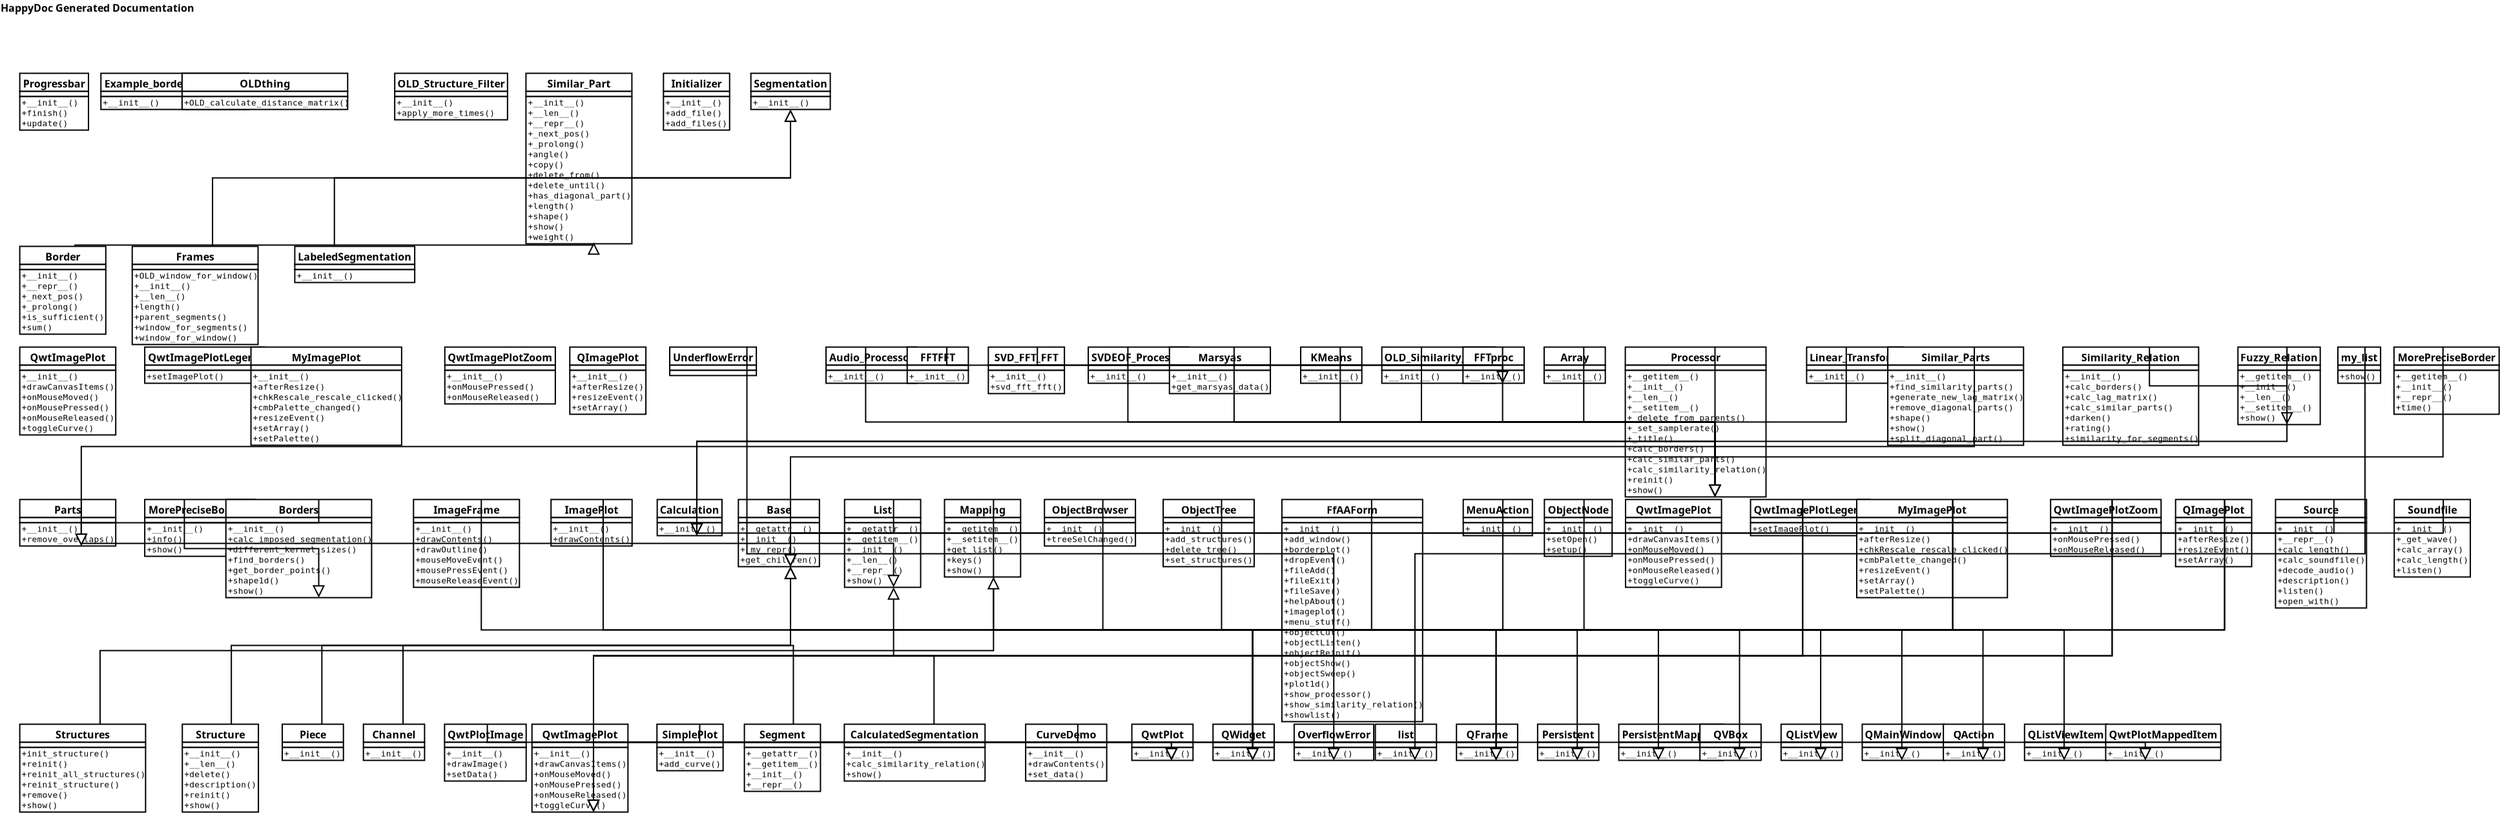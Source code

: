 <?xml version="1.0"?>
<diagram xmlns:dia="http://www.lysator.liu.se/~alla/dia/">
  <diagramdata>
    <attribute name="background">
      <color val="#ffffff"/>
    </attribute>
    <attribute name="paper">
      <composite type="paper">
        <attribute name="name">
          <string>#A4#</string>
        </attribute>
        <attribute name="tmargin">
          <real val="2.82"/>
        </attribute>
        <attribute name="bmargin">
          <real val="2.82"/>
        </attribute>
        <attribute name="lmargin">
          <real val="2.82"/>
        </attribute>
        <attribute name="rmargin">
          <real val="2.82"/>
        </attribute>
        <attribute name="is_portrait">
          <boolean val="true"/>
        </attribute>
        <attribute name="scaling">
          <real val="1"/>
        </attribute>
        <attribute name="fitto">
          <boolean val="false"/>
        </attribute>
      </composite>
    </attribute>
  </diagramdata>
    <layer name="Background" visible="true">
    <object type="Standard - Text" version="0" id="O11">
        <attribute name="obj_pos">
            <point val="6.027,-4.718"/>
        </attribute>
        <attribute name="text">
            <composite type="text">
                <attribute name="string">
                    <string>#HappyDoc Generated Documentation#</string>
                </attribute>
                <attribute name="font">
                    <font name="Helvetica-Bold"/>
                </attribute>
                <attribute name="height">
                    <real val="1"/>
                </attribute>
                <attribute name="pos">
                    <point val="6.027,-4.718"/>
                </attribute>
                <attribute name="color">
                    <color val="#000000"/>
                </attribute>
                <attribute name="alignment">
                    <enum val="1"/>
                </attribute>
            </composite>
        </attribute>
    </object>
<object type="UML - Class" version="0" id="O0">
        <attribute name="obj_pos">
        <point val="0.05,0.05"/>
        </attribute>
        <attribute name="obj_bb">
        <rectangle val="0.0,0.0;6.233,4.5"/>
        </attribute>
        <attribute name="elem_corner">
        <point val="0.05,0.05"/>
        </attribute>
        <attribute name="elem_width">
        <real val="6.133"/>
        </attribute>
        <attribute name="elem_height">
        <real val="4.4"/>
        </attribute>
        <attribute name="name">
        <string>#Progressbar#</string>
        </attribute>
        <attribute name="stereotype">
        <string/>
        </attribute>
        <attribute name="abstract">
        <boolean val="false"/>
        </attribute>
        <attribute name="suppress_attributes">
        <boolean val="false"/>
        </attribute>
        <attribute name="suppress_operations">
        <boolean val="false"/>
        </attribute>
        <attribute name="visible_attributes">
        <boolean val="true"/>
        </attribute>
        <attribute name="visible_operations">
        <boolean val="true"/>
        </attribute>
        <attribute name="attributes"/>
        <attribute name="operations">
            <composite type="umloperation">
              <attribute name="name"><string>#__init__#</string></attribute>
              <attribute name="type"><string/></attribute>
              <attribute name="visibility"><enum val="0"/></attribute>
              <attribute name="abstract"><boolean val="false"/></attribute>
              <attribute name="class_scope"><boolean val="false"/></attribute>
              <attribute name="parameters"/>
            </composite>
            <composite type="umloperation">
              <attribute name="name"><string>#finish#</string></attribute>
              <attribute name="type"><string/></attribute>
              <attribute name="visibility"><enum val="0"/></attribute>
              <attribute name="abstract"><boolean val="false"/></attribute>
              <attribute name="class_scope"><boolean val="false"/></attribute>
              <attribute name="parameters"/>
            </composite>
            <composite type="umloperation">
              <attribute name="name"><string>#update#</string></attribute>
              <attribute name="type"><string/></attribute>
              <attribute name="visibility"><enum val="0"/></attribute>
              <attribute name="abstract"><boolean val="false"/></attribute>
              <attribute name="class_scope"><boolean val="false"/></attribute>
              <attribute name="parameters"/>
            </composite>
</attribute>
<attribute name="template">
        <boolean val="false"/>
      </attribute>
      <attribute name="templates"/>
    </object><object type="UML - Class" version="0" id="O1">
        <attribute name="obj_pos">
        <point val="6.333,0.05"/>
        </attribute>
        <attribute name="obj_bb">
        <rectangle val="6.283,0.0;12.516,2.9"/>
        </attribute>
        <attribute name="elem_corner">
        <point val="6.333,0.05"/>
        </attribute>
        <attribute name="elem_width">
        <real val="6.133"/>
        </attribute>
        <attribute name="elem_height">
        <real val="2.8"/>
        </attribute>
        <attribute name="name">
        <string>#Example_border_fir2d_filter#</string>
        </attribute>
        <attribute name="stereotype">
        <string/>
        </attribute>
        <attribute name="abstract">
        <boolean val="false"/>
        </attribute>
        <attribute name="suppress_attributes">
        <boolean val="false"/>
        </attribute>
        <attribute name="suppress_operations">
        <boolean val="false"/>
        </attribute>
        <attribute name="visible_attributes">
        <boolean val="true"/>
        </attribute>
        <attribute name="visible_operations">
        <boolean val="true"/>
        </attribute>
        <attribute name="attributes"/>
        <attribute name="operations">
            <composite type="umloperation">
              <attribute name="name"><string>#__init__#</string></attribute>
              <attribute name="type"><string/></attribute>
              <attribute name="visibility"><enum val="0"/></attribute>
              <attribute name="abstract"><boolean val="false"/></attribute>
              <attribute name="class_scope"><boolean val="false"/></attribute>
              <attribute name="parameters"/>
            </composite>
</attribute>
<attribute name="template">
        <boolean val="false"/>
      </attribute>
      <attribute name="templates"/>
    </object><object type="UML - Class" version="0" id="O2">
        <attribute name="obj_pos">
        <point val="12.616,0.05"/>
        </attribute>
        <attribute name="obj_bb">
        <rectangle val="12.566,0.0;28.979,2.9"/>
        </attribute>
        <attribute name="elem_corner">
        <point val="12.616,0.05"/>
        </attribute>
        <attribute name="elem_width">
        <real val="16.314"/>
        </attribute>
        <attribute name="elem_height">
        <real val="2.8"/>
        </attribute>
        <attribute name="name">
        <string>#OLDthing#</string>
        </attribute>
        <attribute name="stereotype">
        <string/>
        </attribute>
        <attribute name="abstract">
        <boolean val="false"/>
        </attribute>
        <attribute name="suppress_attributes">
        <boolean val="false"/>
        </attribute>
        <attribute name="suppress_operations">
        <boolean val="false"/>
        </attribute>
        <attribute name="visible_attributes">
        <boolean val="true"/>
        </attribute>
        <attribute name="visible_operations">
        <boolean val="true"/>
        </attribute>
        <attribute name="attributes"/>
        <attribute name="operations">
            <composite type="umloperation">
              <attribute name="name"><string>#OLD_calculate_distance_matrix#</string></attribute>
              <attribute name="type"><string/></attribute>
              <attribute name="visibility"><enum val="0"/></attribute>
              <attribute name="abstract"><boolean val="false"/></attribute>
              <attribute name="class_scope"><boolean val="false"/></attribute>
              <attribute name="parameters"/>
            </composite>
</attribute>
<attribute name="template">
        <boolean val="false"/>
      </attribute>
      <attribute name="templates"/>
    </object><object type="UML - Class" version="0" id="O3">
        <attribute name="obj_pos">
        <point val="29.079,0.05"/>
        </attribute>
        <attribute name="obj_bb">
        <rectangle val="29.029,0.0;39.14,3.7"/>
        </attribute>
        <attribute name="elem_corner">
        <point val="29.079,0.05"/>
        </attribute>
        <attribute name="elem_width">
        <real val="10.011"/>
        </attribute>
        <attribute name="elem_height">
        <real val="3.6"/>
        </attribute>
        <attribute name="name">
        <string>#OLD_Structure_Filter#</string>
        </attribute>
        <attribute name="stereotype">
        <string/>
        </attribute>
        <attribute name="abstract">
        <boolean val="false"/>
        </attribute>
        <attribute name="suppress_attributes">
        <boolean val="false"/>
        </attribute>
        <attribute name="suppress_operations">
        <boolean val="false"/>
        </attribute>
        <attribute name="visible_attributes">
        <boolean val="true"/>
        </attribute>
        <attribute name="visible_operations">
        <boolean val="true"/>
        </attribute>
        <attribute name="attributes"/>
        <attribute name="operations">
            <composite type="umloperation">
              <attribute name="name"><string>#__init__#</string></attribute>
              <attribute name="type"><string/></attribute>
              <attribute name="visibility"><enum val="0"/></attribute>
              <attribute name="abstract"><boolean val="false"/></attribute>
              <attribute name="class_scope"><boolean val="false"/></attribute>
              <attribute name="parameters"/>
            </composite>
            <composite type="umloperation">
              <attribute name="name"><string>#apply_more_times#</string></attribute>
              <attribute name="type"><string/></attribute>
              <attribute name="visibility"><enum val="0"/></attribute>
              <attribute name="abstract"><boolean val="false"/></attribute>
              <attribute name="class_scope"><boolean val="false"/></attribute>
              <attribute name="parameters"/>
            </composite>
</attribute>
<attribute name="template">
        <boolean val="false"/>
      </attribute>
      <attribute name="templates"/>
    </object><object type="UML - Class" version="0" id="O4">
        <attribute name="obj_pos">
        <point val="39.24,0.05"/>
        </attribute>
        <attribute name="obj_bb">
        <rectangle val="39.19,0.0;49.786,13.3"/>
        </attribute>
        <attribute name="elem_corner">
        <point val="39.24,0.05"/>
        </attribute>
        <attribute name="elem_width">
        <real val="10.496"/>
        </attribute>
        <attribute name="elem_height">
        <real val="13.2"/>
        </attribute>
        <attribute name="name">
        <string>#Similar_Part#</string>
        </attribute>
        <attribute name="stereotype">
        <string/>
        </attribute>
        <attribute name="abstract">
        <boolean val="false"/>
        </attribute>
        <attribute name="suppress_attributes">
        <boolean val="false"/>
        </attribute>
        <attribute name="suppress_operations">
        <boolean val="false"/>
        </attribute>
        <attribute name="visible_attributes">
        <boolean val="true"/>
        </attribute>
        <attribute name="visible_operations">
        <boolean val="true"/>
        </attribute>
        <attribute name="attributes"/>
        <attribute name="operations">
            <composite type="umloperation">
              <attribute name="name"><string>#__init__#</string></attribute>
              <attribute name="type"><string/></attribute>
              <attribute name="visibility"><enum val="0"/></attribute>
              <attribute name="abstract"><boolean val="false"/></attribute>
              <attribute name="class_scope"><boolean val="false"/></attribute>
              <attribute name="parameters"/>
            </composite>
            <composite type="umloperation">
              <attribute name="name"><string>#__len__#</string></attribute>
              <attribute name="type"><string/></attribute>
              <attribute name="visibility"><enum val="0"/></attribute>
              <attribute name="abstract"><boolean val="false"/></attribute>
              <attribute name="class_scope"><boolean val="false"/></attribute>
              <attribute name="parameters"/>
            </composite>
            <composite type="umloperation">
              <attribute name="name"><string>#__repr__#</string></attribute>
              <attribute name="type"><string/></attribute>
              <attribute name="visibility"><enum val="0"/></attribute>
              <attribute name="abstract"><boolean val="false"/></attribute>
              <attribute name="class_scope"><boolean val="false"/></attribute>
              <attribute name="parameters"/>
            </composite>
            <composite type="umloperation">
              <attribute name="name"><string>#_next_pos#</string></attribute>
              <attribute name="type"><string/></attribute>
              <attribute name="visibility"><enum val="0"/></attribute>
              <attribute name="abstract"><boolean val="false"/></attribute>
              <attribute name="class_scope"><boolean val="false"/></attribute>
              <attribute name="parameters"/>
            </composite>
            <composite type="umloperation">
              <attribute name="name"><string>#_prolong#</string></attribute>
              <attribute name="type"><string/></attribute>
              <attribute name="visibility"><enum val="0"/></attribute>
              <attribute name="abstract"><boolean val="false"/></attribute>
              <attribute name="class_scope"><boolean val="false"/></attribute>
              <attribute name="parameters"/>
            </composite>
            <composite type="umloperation">
              <attribute name="name"><string>#angle#</string></attribute>
              <attribute name="type"><string/></attribute>
              <attribute name="visibility"><enum val="0"/></attribute>
              <attribute name="abstract"><boolean val="false"/></attribute>
              <attribute name="class_scope"><boolean val="false"/></attribute>
              <attribute name="parameters"/>
            </composite>
            <composite type="umloperation">
              <attribute name="name"><string>#copy#</string></attribute>
              <attribute name="type"><string/></attribute>
              <attribute name="visibility"><enum val="0"/></attribute>
              <attribute name="abstract"><boolean val="false"/></attribute>
              <attribute name="class_scope"><boolean val="false"/></attribute>
              <attribute name="parameters"/>
            </composite>
            <composite type="umloperation">
              <attribute name="name"><string>#delete_from#</string></attribute>
              <attribute name="type"><string/></attribute>
              <attribute name="visibility"><enum val="0"/></attribute>
              <attribute name="abstract"><boolean val="false"/></attribute>
              <attribute name="class_scope"><boolean val="false"/></attribute>
              <attribute name="parameters"/>
            </composite>
            <composite type="umloperation">
              <attribute name="name"><string>#delete_until#</string></attribute>
              <attribute name="type"><string/></attribute>
              <attribute name="visibility"><enum val="0"/></attribute>
              <attribute name="abstract"><boolean val="false"/></attribute>
              <attribute name="class_scope"><boolean val="false"/></attribute>
              <attribute name="parameters"/>
            </composite>
            <composite type="umloperation">
              <attribute name="name"><string>#has_diagonal_part#</string></attribute>
              <attribute name="type"><string/></attribute>
              <attribute name="visibility"><enum val="0"/></attribute>
              <attribute name="abstract"><boolean val="false"/></attribute>
              <attribute name="class_scope"><boolean val="false"/></attribute>
              <attribute name="parameters"/>
            </composite>
            <composite type="umloperation">
              <attribute name="name"><string>#length#</string></attribute>
              <attribute name="type"><string/></attribute>
              <attribute name="visibility"><enum val="0"/></attribute>
              <attribute name="abstract"><boolean val="false"/></attribute>
              <attribute name="class_scope"><boolean val="false"/></attribute>
              <attribute name="parameters"/>
            </composite>
            <composite type="umloperation">
              <attribute name="name"><string>#shape#</string></attribute>
              <attribute name="type"><string/></attribute>
              <attribute name="visibility"><enum val="0"/></attribute>
              <attribute name="abstract"><boolean val="false"/></attribute>
              <attribute name="class_scope"><boolean val="false"/></attribute>
              <attribute name="parameters"/>
            </composite>
            <composite type="umloperation">
              <attribute name="name"><string>#show#</string></attribute>
              <attribute name="type"><string/></attribute>
              <attribute name="visibility"><enum val="0"/></attribute>
              <attribute name="abstract"><boolean val="false"/></attribute>
              <attribute name="class_scope"><boolean val="false"/></attribute>
              <attribute name="parameters"/>
            </composite>
            <composite type="umloperation">
              <attribute name="name"><string>#weight#</string></attribute>
              <attribute name="type"><string/></attribute>
              <attribute name="visibility"><enum val="0"/></attribute>
              <attribute name="abstract"><boolean val="false"/></attribute>
              <attribute name="class_scope"><boolean val="false"/></attribute>
              <attribute name="parameters"/>
            </composite>
</attribute>
<attribute name="template">
        <boolean val="false"/>
      </attribute>
      <attribute name="templates"/>
    </object><object type="UML - Class" version="0" id="O5">
        <attribute name="obj_pos">
        <point val="49.886,0.05"/>
        </attribute>
        <attribute name="obj_bb">
        <rectangle val="49.836,0.0;56.554,4.5"/>
        </attribute>
        <attribute name="elem_corner">
        <point val="49.886,0.05"/>
        </attribute>
        <attribute name="elem_width">
        <real val="6.618"/>
        </attribute>
        <attribute name="elem_height">
        <real val="4.4"/>
        </attribute>
        <attribute name="name">
        <string>#Initializer#</string>
        </attribute>
        <attribute name="stereotype">
        <string/>
        </attribute>
        <attribute name="abstract">
        <boolean val="false"/>
        </attribute>
        <attribute name="suppress_attributes">
        <boolean val="false"/>
        </attribute>
        <attribute name="suppress_operations">
        <boolean val="false"/>
        </attribute>
        <attribute name="visible_attributes">
        <boolean val="true"/>
        </attribute>
        <attribute name="visible_operations">
        <boolean val="true"/>
        </attribute>
        <attribute name="attributes"/>
        <attribute name="operations">
            <composite type="umloperation">
              <attribute name="name"><string>#__init__#</string></attribute>
              <attribute name="type"><string/></attribute>
              <attribute name="visibility"><enum val="0"/></attribute>
              <attribute name="abstract"><boolean val="false"/></attribute>
              <attribute name="class_scope"><boolean val="false"/></attribute>
              <attribute name="parameters"/>
            </composite>
            <composite type="umloperation">
              <attribute name="name"><string>#add_file#</string></attribute>
              <attribute name="type"><string/></attribute>
              <attribute name="visibility"><enum val="0"/></attribute>
              <attribute name="abstract"><boolean val="false"/></attribute>
              <attribute name="class_scope"><boolean val="false"/></attribute>
              <attribute name="parameters"/>
            </composite>
            <composite type="umloperation">
              <attribute name="name"><string>#add_files#</string></attribute>
              <attribute name="type"><string/></attribute>
              <attribute name="visibility"><enum val="0"/></attribute>
              <attribute name="abstract"><boolean val="false"/></attribute>
              <attribute name="class_scope"><boolean val="false"/></attribute>
              <attribute name="parameters"/>
            </composite>
</attribute>
<attribute name="template">
        <boolean val="false"/>
      </attribute>
      <attribute name="templates"/>
    </object><object type="UML - Class" version="0" id="O6">
        <attribute name="obj_pos">
        <point val="56.654,0.05"/>
        </attribute>
        <attribute name="obj_bb">
        <rectangle val="56.604,0.0;62.837,2.9"/>
        </attribute>
        <attribute name="elem_corner">
        <point val="56.654,0.05"/>
        </attribute>
        <attribute name="elem_width">
        <real val="6.133"/>
        </attribute>
        <attribute name="elem_height">
        <real val="2.8"/>
        </attribute>
        <attribute name="name">
        <string>#Segmentation#</string>
        </attribute>
        <attribute name="stereotype">
        <string/>
        </attribute>
        <attribute name="abstract">
        <boolean val="false"/>
        </attribute>
        <attribute name="suppress_attributes">
        <boolean val="false"/>
        </attribute>
        <attribute name="suppress_operations">
        <boolean val="false"/>
        </attribute>
        <attribute name="visible_attributes">
        <boolean val="true"/>
        </attribute>
        <attribute name="visible_operations">
        <boolean val="true"/>
        </attribute>
        <attribute name="attributes"/>
        <attribute name="operations">
            <composite type="umloperation">
              <attribute name="name"><string>#__init__#</string></attribute>
              <attribute name="type"><string/></attribute>
              <attribute name="visibility"><enum val="0"/></attribute>
              <attribute name="abstract"><boolean val="false"/></attribute>
              <attribute name="class_scope"><boolean val="false"/></attribute>
              <attribute name="parameters"/>
            </composite>
</attribute>
<attribute name="template">
        <boolean val="false"/>
      </attribute>
      <attribute name="templates"/>
    </object><object type="UML - Class" version="0" id="O7">
        <attribute name="obj_pos">
        <point val="0.05,13.45"/>
        </attribute>
        <attribute name="obj_bb">
        <rectangle val="0.0,13.4;8.657,20.3"/>
        </attribute>
        <attribute name="elem_corner">
        <point val="0.05,13.45"/>
        </attribute>
        <attribute name="elem_width">
        <real val="8.557"/>
        </attribute>
        <attribute name="elem_height">
        <real val="6.8"/>
        </attribute>
        <attribute name="name">
        <string>#Border#</string>
        </attribute>
        <attribute name="stereotype">
        <string/>
        </attribute>
        <attribute name="abstract">
        <boolean val="false"/>
        </attribute>
        <attribute name="suppress_attributes">
        <boolean val="false"/>
        </attribute>
        <attribute name="suppress_operations">
        <boolean val="false"/>
        </attribute>
        <attribute name="visible_attributes">
        <boolean val="true"/>
        </attribute>
        <attribute name="visible_operations">
        <boolean val="true"/>
        </attribute>
        <attribute name="attributes"/>
        <attribute name="operations">
            <composite type="umloperation">
              <attribute name="name"><string>#__init__#</string></attribute>
              <attribute name="type"><string/></attribute>
              <attribute name="visibility"><enum val="0"/></attribute>
              <attribute name="abstract"><boolean val="false"/></attribute>
              <attribute name="class_scope"><boolean val="false"/></attribute>
              <attribute name="parameters"/>
            </composite>
            <composite type="umloperation">
              <attribute name="name"><string>#__repr__#</string></attribute>
              <attribute name="type"><string/></attribute>
              <attribute name="visibility"><enum val="0"/></attribute>
              <attribute name="abstract"><boolean val="false"/></attribute>
              <attribute name="class_scope"><boolean val="false"/></attribute>
              <attribute name="parameters"/>
            </composite>
            <composite type="umloperation">
              <attribute name="name"><string>#_next_pos#</string></attribute>
              <attribute name="type"><string/></attribute>
              <attribute name="visibility"><enum val="0"/></attribute>
              <attribute name="abstract"><boolean val="false"/></attribute>
              <attribute name="class_scope"><boolean val="false"/></attribute>
              <attribute name="parameters"/>
            </composite>
            <composite type="umloperation">
              <attribute name="name"><string>#_prolong#</string></attribute>
              <attribute name="type"><string/></attribute>
              <attribute name="visibility"><enum val="0"/></attribute>
              <attribute name="abstract"><boolean val="false"/></attribute>
              <attribute name="class_scope"><boolean val="false"/></attribute>
              <attribute name="parameters"/>
            </composite>
            <composite type="umloperation">
              <attribute name="name"><string>#is_sufficient#</string></attribute>
              <attribute name="type"><string/></attribute>
              <attribute name="visibility"><enum val="0"/></attribute>
              <attribute name="abstract"><boolean val="false"/></attribute>
              <attribute name="class_scope"><boolean val="false"/></attribute>
              <attribute name="parameters"/>
            </composite>
            <composite type="umloperation">
              <attribute name="name"><string>#sum#</string></attribute>
              <attribute name="type"><string/></attribute>
              <attribute name="visibility"><enum val="0"/></attribute>
              <attribute name="abstract"><boolean val="false"/></attribute>
              <attribute name="class_scope"><boolean val="false"/></attribute>
              <attribute name="parameters"/>
            </composite>
</attribute>
<attribute name="template">
        <boolean val="false"/>
      </attribute>
      <attribute name="templates"/>
    </object><object type="UML - Class" version="0" id="O8">
        <attribute name="obj_pos">
        <point val="8.757,13.45"/>
        </attribute>
        <attribute name="obj_bb">
        <rectangle val="8.707,13.4;21.242,21.1"/>
        </attribute>
        <attribute name="elem_corner">
        <point val="8.757,13.45"/>
        </attribute>
        <attribute name="elem_width">
        <real val="12.435"/>
        </attribute>
        <attribute name="elem_height">
        <real val="7.6"/>
        </attribute>
        <attribute name="name">
        <string>#Frames#</string>
        </attribute>
        <attribute name="stereotype">
        <string/>
        </attribute>
        <attribute name="abstract">
        <boolean val="false"/>
        </attribute>
        <attribute name="suppress_attributes">
        <boolean val="false"/>
        </attribute>
        <attribute name="suppress_operations">
        <boolean val="false"/>
        </attribute>
        <attribute name="visible_attributes">
        <boolean val="true"/>
        </attribute>
        <attribute name="visible_operations">
        <boolean val="true"/>
        </attribute>
        <attribute name="attributes"/>
        <attribute name="operations">
            <composite type="umloperation">
              <attribute name="name"><string>#OLD_window_for_window#</string></attribute>
              <attribute name="type"><string/></attribute>
              <attribute name="visibility"><enum val="0"/></attribute>
              <attribute name="abstract"><boolean val="false"/></attribute>
              <attribute name="class_scope"><boolean val="false"/></attribute>
              <attribute name="parameters"/>
            </composite>
            <composite type="umloperation">
              <attribute name="name"><string>#__init__#</string></attribute>
              <attribute name="type"><string/></attribute>
              <attribute name="visibility"><enum val="0"/></attribute>
              <attribute name="abstract"><boolean val="false"/></attribute>
              <attribute name="class_scope"><boolean val="false"/></attribute>
              <attribute name="parameters"/>
            </composite>
            <composite type="umloperation">
              <attribute name="name"><string>#__len__#</string></attribute>
              <attribute name="type"><string/></attribute>
              <attribute name="visibility"><enum val="0"/></attribute>
              <attribute name="abstract"><boolean val="false"/></attribute>
              <attribute name="class_scope"><boolean val="false"/></attribute>
              <attribute name="parameters"/>
            </composite>
            <composite type="umloperation">
              <attribute name="name"><string>#length#</string></attribute>
              <attribute name="type"><string/></attribute>
              <attribute name="visibility"><enum val="0"/></attribute>
              <attribute name="abstract"><boolean val="false"/></attribute>
              <attribute name="class_scope"><boolean val="false"/></attribute>
              <attribute name="parameters"/>
            </composite>
            <composite type="umloperation">
              <attribute name="name"><string>#parent_segments#</string></attribute>
              <attribute name="type"><string/></attribute>
              <attribute name="visibility"><enum val="0"/></attribute>
              <attribute name="abstract"><boolean val="false"/></attribute>
              <attribute name="class_scope"><boolean val="false"/></attribute>
              <attribute name="parameters"/>
            </composite>
            <composite type="umloperation">
              <attribute name="name"><string>#window_for_segments#</string></attribute>
              <attribute name="type"><string/></attribute>
              <attribute name="visibility"><enum val="0"/></attribute>
              <attribute name="abstract"><boolean val="false"/></attribute>
              <attribute name="class_scope"><boolean val="false"/></attribute>
              <attribute name="parameters"/>
            </composite>
            <composite type="umloperation">
              <attribute name="name"><string>#window_for_window#</string></attribute>
              <attribute name="type"><string/></attribute>
              <attribute name="visibility"><enum val="0"/></attribute>
              <attribute name="abstract"><boolean val="false"/></attribute>
              <attribute name="class_scope"><boolean val="false"/></attribute>
              <attribute name="parameters"/>
            </composite>
</attribute>
<attribute name="template">
        <boolean val="false"/>
      </attribute>
      <attribute name="templates"/>
    </object><object type="UML - Class" version="0" id="O9">
        <attribute name="obj_pos">
        <point val="21.342,13.45"/>
        </attribute>
        <attribute name="obj_bb">
        <rectangle val="21.292,13.4;27.525,16.3"/>
        </attribute>
        <attribute name="elem_corner">
        <point val="21.342,13.45"/>
        </attribute>
        <attribute name="elem_width">
        <real val="6.133"/>
        </attribute>
        <attribute name="elem_height">
        <real val="2.8"/>
        </attribute>
        <attribute name="name">
        <string>#LabeledSegmentation#</string>
        </attribute>
        <attribute name="stereotype">
        <string/>
        </attribute>
        <attribute name="abstract">
        <boolean val="false"/>
        </attribute>
        <attribute name="suppress_attributes">
        <boolean val="false"/>
        </attribute>
        <attribute name="suppress_operations">
        <boolean val="false"/>
        </attribute>
        <attribute name="visible_attributes">
        <boolean val="true"/>
        </attribute>
        <attribute name="visible_operations">
        <boolean val="true"/>
        </attribute>
        <attribute name="attributes"/>
        <attribute name="operations">
            <composite type="umloperation">
              <attribute name="name"><string>#__init__#</string></attribute>
              <attribute name="type"><string/></attribute>
              <attribute name="visibility"><enum val="0"/></attribute>
              <attribute name="abstract"><boolean val="false"/></attribute>
              <attribute name="class_scope"><boolean val="false"/></attribute>
              <attribute name="parameters"/>
            </composite>
</attribute>
<attribute name="template">
        <boolean val="false"/>
      </attribute>
      <attribute name="templates"/>
    </object><object type="UML - Class" version="0" id="O10">
        <attribute name="obj_pos">
        <point val="0.05,21.25"/>
        </attribute>
        <attribute name="obj_bb">
        <rectangle val="0.0,21.2;9.626,28.1"/>
        </attribute>
        <attribute name="elem_corner">
        <point val="0.05,21.25"/>
        </attribute>
        <attribute name="elem_width">
        <real val="9.526"/>
        </attribute>
        <attribute name="elem_height">
        <real val="6.8"/>
        </attribute>
        <attribute name="name">
        <string>#QwtImagePlot#</string>
        </attribute>
        <attribute name="stereotype">
        <string/>
        </attribute>
        <attribute name="abstract">
        <boolean val="false"/>
        </attribute>
        <attribute name="suppress_attributes">
        <boolean val="false"/>
        </attribute>
        <attribute name="suppress_operations">
        <boolean val="false"/>
        </attribute>
        <attribute name="visible_attributes">
        <boolean val="true"/>
        </attribute>
        <attribute name="visible_operations">
        <boolean val="true"/>
        </attribute>
        <attribute name="attributes"/>
        <attribute name="operations">
            <composite type="umloperation">
              <attribute name="name"><string>#__init__#</string></attribute>
              <attribute name="type"><string/></attribute>
              <attribute name="visibility"><enum val="0"/></attribute>
              <attribute name="abstract"><boolean val="false"/></attribute>
              <attribute name="class_scope"><boolean val="false"/></attribute>
              <attribute name="parameters"/>
            </composite>
            <composite type="umloperation">
              <attribute name="name"><string>#drawCanvasItems#</string></attribute>
              <attribute name="type"><string/></attribute>
              <attribute name="visibility"><enum val="0"/></attribute>
              <attribute name="abstract"><boolean val="false"/></attribute>
              <attribute name="class_scope"><boolean val="false"/></attribute>
              <attribute name="parameters"/>
            </composite>
            <composite type="umloperation">
              <attribute name="name"><string>#onMouseMoved#</string></attribute>
              <attribute name="type"><string/></attribute>
              <attribute name="visibility"><enum val="0"/></attribute>
              <attribute name="abstract"><boolean val="false"/></attribute>
              <attribute name="class_scope"><boolean val="false"/></attribute>
              <attribute name="parameters"/>
            </composite>
            <composite type="umloperation">
              <attribute name="name"><string>#onMousePressed#</string></attribute>
              <attribute name="type"><string/></attribute>
              <attribute name="visibility"><enum val="0"/></attribute>
              <attribute name="abstract"><boolean val="false"/></attribute>
              <attribute name="class_scope"><boolean val="false"/></attribute>
              <attribute name="parameters"/>
            </composite>
            <composite type="umloperation">
              <attribute name="name"><string>#onMouseReleased#</string></attribute>
              <attribute name="type"><string/></attribute>
              <attribute name="visibility"><enum val="0"/></attribute>
              <attribute name="abstract"><boolean val="false"/></attribute>
              <attribute name="class_scope"><boolean val="false"/></attribute>
              <attribute name="parameters"/>
            </composite>
            <composite type="umloperation">
              <attribute name="name"><string>#toggleCurve#</string></attribute>
              <attribute name="type"><string/></attribute>
              <attribute name="visibility"><enum val="0"/></attribute>
              <attribute name="abstract"><boolean val="false"/></attribute>
              <attribute name="class_scope"><boolean val="false"/></attribute>
              <attribute name="parameters"/>
            </composite>
</attribute>
<attribute name="template">
        <boolean val="false"/>
      </attribute>
      <attribute name="templates"/>
    </object><object type="UML - Class" version="0" id="O11">
        <attribute name="obj_pos">
        <point val="9.726,21.25"/>
        </attribute>
        <attribute name="obj_bb">
        <rectangle val="9.676,21.2;17.848,24.1"/>
        </attribute>
        <attribute name="elem_corner">
        <point val="9.726,21.25"/>
        </attribute>
        <attribute name="elem_width">
        <real val="8.072"/>
        </attribute>
        <attribute name="elem_height">
        <real val="2.8"/>
        </attribute>
        <attribute name="name">
        <string>#QwtImagePlotLegend#</string>
        </attribute>
        <attribute name="stereotype">
        <string/>
        </attribute>
        <attribute name="abstract">
        <boolean val="false"/>
        </attribute>
        <attribute name="suppress_attributes">
        <boolean val="false"/>
        </attribute>
        <attribute name="suppress_operations">
        <boolean val="false"/>
        </attribute>
        <attribute name="visible_attributes">
        <boolean val="true"/>
        </attribute>
        <attribute name="visible_operations">
        <boolean val="true"/>
        </attribute>
        <attribute name="attributes"/>
        <attribute name="operations">
            <composite type="umloperation">
              <attribute name="name"><string>#setImagePlot#</string></attribute>
              <attribute name="type"><string/></attribute>
              <attribute name="visibility"><enum val="0"/></attribute>
              <attribute name="abstract"><boolean val="false"/></attribute>
              <attribute name="class_scope"><boolean val="false"/></attribute>
              <attribute name="parameters"/>
            </composite>
</attribute>
<attribute name="template">
        <boolean val="false"/>
      </attribute>
      <attribute name="templates"/>
    </object><object type="UML - Class" version="0" id="O12">
        <attribute name="obj_pos">
        <point val="17.948,21.25"/>
        </attribute>
        <attribute name="obj_bb">
        <rectangle val="17.898,21.2;32.858,28.9"/>
        </attribute>
        <attribute name="elem_corner">
        <point val="17.948,21.25"/>
        </attribute>
        <attribute name="elem_width">
        <real val="14.859"/>
        </attribute>
        <attribute name="elem_height">
        <real val="7.6"/>
        </attribute>
        <attribute name="name">
        <string>#MyImagePlot#</string>
        </attribute>
        <attribute name="stereotype">
        <string/>
        </attribute>
        <attribute name="abstract">
        <boolean val="false"/>
        </attribute>
        <attribute name="suppress_attributes">
        <boolean val="false"/>
        </attribute>
        <attribute name="suppress_operations">
        <boolean val="false"/>
        </attribute>
        <attribute name="visible_attributes">
        <boolean val="true"/>
        </attribute>
        <attribute name="visible_operations">
        <boolean val="true"/>
        </attribute>
        <attribute name="attributes"/>
        <attribute name="operations">
            <composite type="umloperation">
              <attribute name="name"><string>#__init__#</string></attribute>
              <attribute name="type"><string/></attribute>
              <attribute name="visibility"><enum val="0"/></attribute>
              <attribute name="abstract"><boolean val="false"/></attribute>
              <attribute name="class_scope"><boolean val="false"/></attribute>
              <attribute name="parameters"/>
            </composite>
            <composite type="umloperation">
              <attribute name="name"><string>#afterResize#</string></attribute>
              <attribute name="type"><string/></attribute>
              <attribute name="visibility"><enum val="0"/></attribute>
              <attribute name="abstract"><boolean val="false"/></attribute>
              <attribute name="class_scope"><boolean val="false"/></attribute>
              <attribute name="parameters"/>
            </composite>
            <composite type="umloperation">
              <attribute name="name"><string>#chkRescale_rescale_clicked#</string></attribute>
              <attribute name="type"><string/></attribute>
              <attribute name="visibility"><enum val="0"/></attribute>
              <attribute name="abstract"><boolean val="false"/></attribute>
              <attribute name="class_scope"><boolean val="false"/></attribute>
              <attribute name="parameters"/>
            </composite>
            <composite type="umloperation">
              <attribute name="name"><string>#cmbPalette_changed#</string></attribute>
              <attribute name="type"><string/></attribute>
              <attribute name="visibility"><enum val="0"/></attribute>
              <attribute name="abstract"><boolean val="false"/></attribute>
              <attribute name="class_scope"><boolean val="false"/></attribute>
              <attribute name="parameters"/>
            </composite>
            <composite type="umloperation">
              <attribute name="name"><string>#resizeEvent#</string></attribute>
              <attribute name="type"><string/></attribute>
              <attribute name="visibility"><enum val="0"/></attribute>
              <attribute name="abstract"><boolean val="false"/></attribute>
              <attribute name="class_scope"><boolean val="false"/></attribute>
              <attribute name="parameters"/>
            </composite>
            <composite type="umloperation">
              <attribute name="name"><string>#setArray#</string></attribute>
              <attribute name="type"><string/></attribute>
              <attribute name="visibility"><enum val="0"/></attribute>
              <attribute name="abstract"><boolean val="false"/></attribute>
              <attribute name="class_scope"><boolean val="false"/></attribute>
              <attribute name="parameters"/>
            </composite>
            <composite type="umloperation">
              <attribute name="name"><string>#setPalette#</string></attribute>
              <attribute name="type"><string/></attribute>
              <attribute name="visibility"><enum val="0"/></attribute>
              <attribute name="abstract"><boolean val="false"/></attribute>
              <attribute name="class_scope"><boolean val="false"/></attribute>
              <attribute name="parameters"/>
            </composite>
</attribute>
<attribute name="template">
        <boolean val="false"/>
      </attribute>
      <attribute name="templates"/>
    </object><object type="UML - Class" version="0" id="O13">
        <attribute name="obj_pos">
        <point val="32.958,21.25"/>
        </attribute>
        <attribute name="obj_bb">
        <rectangle val="32.908,21.2;42.534,25.7"/>
        </attribute>
        <attribute name="elem_corner">
        <point val="32.958,21.25"/>
        </attribute>
        <attribute name="elem_width">
        <real val="9.526"/>
        </attribute>
        <attribute name="elem_height">
        <real val="4.4"/>
        </attribute>
        <attribute name="name">
        <string>#QwtImagePlotZoom#</string>
        </attribute>
        <attribute name="stereotype">
        <string/>
        </attribute>
        <attribute name="abstract">
        <boolean val="false"/>
        </attribute>
        <attribute name="suppress_attributes">
        <boolean val="false"/>
        </attribute>
        <attribute name="suppress_operations">
        <boolean val="false"/>
        </attribute>
        <attribute name="visible_attributes">
        <boolean val="true"/>
        </attribute>
        <attribute name="visible_operations">
        <boolean val="true"/>
        </attribute>
        <attribute name="attributes"/>
        <attribute name="operations">
            <composite type="umloperation">
              <attribute name="name"><string>#__init__#</string></attribute>
              <attribute name="type"><string/></attribute>
              <attribute name="visibility"><enum val="0"/></attribute>
              <attribute name="abstract"><boolean val="false"/></attribute>
              <attribute name="class_scope"><boolean val="false"/></attribute>
              <attribute name="parameters"/>
            </composite>
            <composite type="umloperation">
              <attribute name="name"><string>#onMousePressed#</string></attribute>
              <attribute name="type"><string/></attribute>
              <attribute name="visibility"><enum val="0"/></attribute>
              <attribute name="abstract"><boolean val="false"/></attribute>
              <attribute name="class_scope"><boolean val="false"/></attribute>
              <attribute name="parameters"/>
            </composite>
            <composite type="umloperation">
              <attribute name="name"><string>#onMouseReleased#</string></attribute>
              <attribute name="type"><string/></attribute>
              <attribute name="visibility"><enum val="0"/></attribute>
              <attribute name="abstract"><boolean val="false"/></attribute>
              <attribute name="class_scope"><boolean val="false"/></attribute>
              <attribute name="parameters"/>
            </composite>
</attribute>
<attribute name="template">
        <boolean val="false"/>
      </attribute>
      <attribute name="templates"/>
    </object><object type="UML - Class" version="0" id="O14">
        <attribute name="obj_pos">
        <point val="42.634,21.25"/>
        </attribute>
        <attribute name="obj_bb">
        <rectangle val="42.584,21.2;50.271,26.5"/>
        </attribute>
        <attribute name="elem_corner">
        <point val="42.634,21.25"/>
        </attribute>
        <attribute name="elem_width">
        <real val="7.587"/>
        </attribute>
        <attribute name="elem_height">
        <real val="5.2"/>
        </attribute>
        <attribute name="name">
        <string>#QImagePlot#</string>
        </attribute>
        <attribute name="stereotype">
        <string/>
        </attribute>
        <attribute name="abstract">
        <boolean val="false"/>
        </attribute>
        <attribute name="suppress_attributes">
        <boolean val="false"/>
        </attribute>
        <attribute name="suppress_operations">
        <boolean val="false"/>
        </attribute>
        <attribute name="visible_attributes">
        <boolean val="true"/>
        </attribute>
        <attribute name="visible_operations">
        <boolean val="true"/>
        </attribute>
        <attribute name="attributes"/>
        <attribute name="operations">
            <composite type="umloperation">
              <attribute name="name"><string>#__init__#</string></attribute>
              <attribute name="type"><string/></attribute>
              <attribute name="visibility"><enum val="0"/></attribute>
              <attribute name="abstract"><boolean val="false"/></attribute>
              <attribute name="class_scope"><boolean val="false"/></attribute>
              <attribute name="parameters"/>
            </composite>
            <composite type="umloperation">
              <attribute name="name"><string>#afterResize#</string></attribute>
              <attribute name="type"><string/></attribute>
              <attribute name="visibility"><enum val="0"/></attribute>
              <attribute name="abstract"><boolean val="false"/></attribute>
              <attribute name="class_scope"><boolean val="false"/></attribute>
              <attribute name="parameters"/>
            </composite>
            <composite type="umloperation">
              <attribute name="name"><string>#resizeEvent#</string></attribute>
              <attribute name="type"><string/></attribute>
              <attribute name="visibility"><enum val="0"/></attribute>
              <attribute name="abstract"><boolean val="false"/></attribute>
              <attribute name="class_scope"><boolean val="false"/></attribute>
              <attribute name="parameters"/>
            </composite>
            <composite type="umloperation">
              <attribute name="name"><string>#setArray#</string></attribute>
              <attribute name="type"><string/></attribute>
              <attribute name="visibility"><enum val="0"/></attribute>
              <attribute name="abstract"><boolean val="false"/></attribute>
              <attribute name="class_scope"><boolean val="false"/></attribute>
              <attribute name="parameters"/>
            </composite>
</attribute>
<attribute name="template">
        <boolean val="false"/>
      </attribute>
      <attribute name="templates"/>
    </object><object type="UML - Class" version="0" id="O15">
        <attribute name="obj_pos">
        <point val="50.371,21.25"/>
        </attribute>
        <attribute name="obj_bb">
        <rectangle val="50.321,21.2;62.372,24.1"/>
        </attribute>
        <attribute name="elem_corner">
        <point val="50.371,21.25"/>
        </attribute>
        <attribute name="elem_width">
        <real val="11.95"/>
        </attribute>
        <attribute name="elem_height">
        <real val="2.8"/>
        </attribute>
        <attribute name="name">
        <string>#UnderflowError#</string>
        </attribute>
        <attribute name="stereotype">
        <string/>
        </attribute>
        <attribute name="abstract">
        <boolean val="false"/>
        </attribute>
        <attribute name="suppress_attributes">
        <boolean val="false"/>
        </attribute>
        <attribute name="suppress_operations">
        <boolean val="false"/>
        </attribute>
        <attribute name="visible_attributes">
        <boolean val="true"/>
        </attribute>
        <attribute name="visible_operations">
        <boolean val="true"/>
        </attribute>
        <attribute name="attributes"/>
        <attribute name="operations"/>
<attribute name="template">
        <boolean val="false"/>
      </attribute>
      <attribute name="templates"/>
    </object><object type="UML - Class" version="0" id="O16">
        <attribute name="obj_pos">
        <point val="62.472,21.25"/>
        </attribute>
        <attribute name="obj_bb">
        <rectangle val="62.422,21.2;68.654,24.1"/>
        </attribute>
        <attribute name="elem_corner">
        <point val="62.472,21.25"/>
        </attribute>
        <attribute name="elem_width">
        <real val="6.133"/>
        </attribute>
        <attribute name="elem_height">
        <real val="2.8"/>
        </attribute>
        <attribute name="name">
        <string>#Audio_Processor#</string>
        </attribute>
        <attribute name="stereotype">
        <string/>
        </attribute>
        <attribute name="abstract">
        <boolean val="false"/>
        </attribute>
        <attribute name="suppress_attributes">
        <boolean val="false"/>
        </attribute>
        <attribute name="suppress_operations">
        <boolean val="false"/>
        </attribute>
        <attribute name="visible_attributes">
        <boolean val="true"/>
        </attribute>
        <attribute name="visible_operations">
        <boolean val="true"/>
        </attribute>
        <attribute name="attributes"/>
        <attribute name="operations">
            <composite type="umloperation">
              <attribute name="name"><string>#__init__#</string></attribute>
              <attribute name="type"><string/></attribute>
              <attribute name="visibility"><enum val="0"/></attribute>
              <attribute name="abstract"><boolean val="false"/></attribute>
              <attribute name="class_scope"><boolean val="false"/></attribute>
              <attribute name="parameters"/>
            </composite>
</attribute>
<attribute name="template">
        <boolean val="false"/>
      </attribute>
      <attribute name="templates"/>
    </object><object type="UML - Class" version="0" id="O17">
        <attribute name="obj_pos">
        <point val="68.754,21.25"/>
        </attribute>
        <attribute name="obj_bb">
        <rectangle val="68.704,21.2;74.937,24.1"/>
        </attribute>
        <attribute name="elem_corner">
        <point val="68.754,21.25"/>
        </attribute>
        <attribute name="elem_width">
        <real val="6.133"/>
        </attribute>
        <attribute name="elem_height">
        <real val="2.8"/>
        </attribute>
        <attribute name="name">
        <string>#FFTFFT#</string>
        </attribute>
        <attribute name="stereotype">
        <string/>
        </attribute>
        <attribute name="abstract">
        <boolean val="false"/>
        </attribute>
        <attribute name="suppress_attributes">
        <boolean val="false"/>
        </attribute>
        <attribute name="suppress_operations">
        <boolean val="false"/>
        </attribute>
        <attribute name="visible_attributes">
        <boolean val="true"/>
        </attribute>
        <attribute name="visible_operations">
        <boolean val="true"/>
        </attribute>
        <attribute name="attributes"/>
        <attribute name="operations">
            <composite type="umloperation">
              <attribute name="name"><string>#__init__#</string></attribute>
              <attribute name="type"><string/></attribute>
              <attribute name="visibility"><enum val="0"/></attribute>
              <attribute name="abstract"><boolean val="false"/></attribute>
              <attribute name="class_scope"><boolean val="false"/></attribute>
              <attribute name="parameters"/>
            </composite>
</attribute>
<attribute name="template">
        <boolean val="false"/>
      </attribute>
      <attribute name="templates"/>
    </object><object type="UML - Class" version="0" id="O18">
        <attribute name="obj_pos">
        <point val="75.037,21.25"/>
        </attribute>
        <attribute name="obj_bb">
        <rectangle val="74.987,21.2;82.674,24.9"/>
        </attribute>
        <attribute name="elem_corner">
        <point val="75.037,21.25"/>
        </attribute>
        <attribute name="elem_width">
        <real val="7.587"/>
        </attribute>
        <attribute name="elem_height">
        <real val="3.6"/>
        </attribute>
        <attribute name="name">
        <string>#SVD_FFT_FFT#</string>
        </attribute>
        <attribute name="stereotype">
        <string/>
        </attribute>
        <attribute name="abstract">
        <boolean val="false"/>
        </attribute>
        <attribute name="suppress_attributes">
        <boolean val="false"/>
        </attribute>
        <attribute name="suppress_operations">
        <boolean val="false"/>
        </attribute>
        <attribute name="visible_attributes">
        <boolean val="true"/>
        </attribute>
        <attribute name="visible_operations">
        <boolean val="true"/>
        </attribute>
        <attribute name="attributes"/>
        <attribute name="operations">
            <composite type="umloperation">
              <attribute name="name"><string>#__init__#</string></attribute>
              <attribute name="type"><string/></attribute>
              <attribute name="visibility"><enum val="0"/></attribute>
              <attribute name="abstract"><boolean val="false"/></attribute>
              <attribute name="class_scope"><boolean val="false"/></attribute>
              <attribute name="parameters"/>
            </composite>
            <composite type="umloperation">
              <attribute name="name"><string>#svd_fft_fft#</string></attribute>
              <attribute name="type"><string/></attribute>
              <attribute name="visibility"><enum val="0"/></attribute>
              <attribute name="abstract"><boolean val="false"/></attribute>
              <attribute name="class_scope"><boolean val="false"/></attribute>
              <attribute name="parameters"/>
            </composite>
</attribute>
<attribute name="template">
        <boolean val="false"/>
      </attribute>
      <attribute name="templates"/>
    </object><object type="UML - Class" version="0" id="O19">
        <attribute name="obj_pos">
        <point val="82.774,21.25"/>
        </attribute>
        <attribute name="obj_bb">
        <rectangle val="82.724,21.2;88.957,24.1"/>
        </attribute>
        <attribute name="elem_corner">
        <point val="82.774,21.25"/>
        </attribute>
        <attribute name="elem_width">
        <real val="6.133"/>
        </attribute>
        <attribute name="elem_height">
        <real val="2.8"/>
        </attribute>
        <attribute name="name">
        <string>#SVDEOF_Processor#</string>
        </attribute>
        <attribute name="stereotype">
        <string/>
        </attribute>
        <attribute name="abstract">
        <boolean val="false"/>
        </attribute>
        <attribute name="suppress_attributes">
        <boolean val="false"/>
        </attribute>
        <attribute name="suppress_operations">
        <boolean val="false"/>
        </attribute>
        <attribute name="visible_attributes">
        <boolean val="true"/>
        </attribute>
        <attribute name="visible_operations">
        <boolean val="true"/>
        </attribute>
        <attribute name="attributes"/>
        <attribute name="operations">
            <composite type="umloperation">
              <attribute name="name"><string>#__init__#</string></attribute>
              <attribute name="type"><string/></attribute>
              <attribute name="visibility"><enum val="0"/></attribute>
              <attribute name="abstract"><boolean val="false"/></attribute>
              <attribute name="class_scope"><boolean val="false"/></attribute>
              <attribute name="parameters"/>
            </composite>
</attribute>
<attribute name="template">
        <boolean val="false"/>
      </attribute>
      <attribute name="templates"/>
    </object><object type="UML - Class" version="0" id="O20">
        <attribute name="obj_pos">
        <point val="89.057,21.25"/>
        </attribute>
        <attribute name="obj_bb">
        <rectangle val="89.007,21.2;99.118,24.9"/>
        </attribute>
        <attribute name="elem_corner">
        <point val="89.057,21.25"/>
        </attribute>
        <attribute name="elem_width">
        <real val="10.011"/>
        </attribute>
        <attribute name="elem_height">
        <real val="3.6"/>
        </attribute>
        <attribute name="name">
        <string>#Marsyas#</string>
        </attribute>
        <attribute name="stereotype">
        <string/>
        </attribute>
        <attribute name="abstract">
        <boolean val="false"/>
        </attribute>
        <attribute name="suppress_attributes">
        <boolean val="false"/>
        </attribute>
        <attribute name="suppress_operations">
        <boolean val="false"/>
        </attribute>
        <attribute name="visible_attributes">
        <boolean val="true"/>
        </attribute>
        <attribute name="visible_operations">
        <boolean val="true"/>
        </attribute>
        <attribute name="attributes"/>
        <attribute name="operations">
            <composite type="umloperation">
              <attribute name="name"><string>#__init__#</string></attribute>
              <attribute name="type"><string/></attribute>
              <attribute name="visibility"><enum val="0"/></attribute>
              <attribute name="abstract"><boolean val="false"/></attribute>
              <attribute name="class_scope"><boolean val="false"/></attribute>
              <attribute name="parameters"/>
            </composite>
            <composite type="umloperation">
              <attribute name="name"><string>#get_marsyas_data#</string></attribute>
              <attribute name="type"><string/></attribute>
              <attribute name="visibility"><enum val="0"/></attribute>
              <attribute name="abstract"><boolean val="false"/></attribute>
              <attribute name="class_scope"><boolean val="false"/></attribute>
              <attribute name="parameters"/>
            </composite>
</attribute>
<attribute name="template">
        <boolean val="false"/>
      </attribute>
      <attribute name="templates"/>
    </object><object type="UML - Class" version="0" id="O21">
        <attribute name="obj_pos">
        <point val="99.218,21.25"/>
        </attribute>
        <attribute name="obj_bb">
        <rectangle val="99.168,21.2;105.401,24.1"/>
        </attribute>
        <attribute name="elem_corner">
        <point val="99.218,21.25"/>
        </attribute>
        <attribute name="elem_width">
        <real val="6.133"/>
        </attribute>
        <attribute name="elem_height">
        <real val="2.8"/>
        </attribute>
        <attribute name="name">
        <string>#KMeans#</string>
        </attribute>
        <attribute name="stereotype">
        <string/>
        </attribute>
        <attribute name="abstract">
        <boolean val="false"/>
        </attribute>
        <attribute name="suppress_attributes">
        <boolean val="false"/>
        </attribute>
        <attribute name="suppress_operations">
        <boolean val="false"/>
        </attribute>
        <attribute name="visible_attributes">
        <boolean val="true"/>
        </attribute>
        <attribute name="visible_operations">
        <boolean val="true"/>
        </attribute>
        <attribute name="attributes"/>
        <attribute name="operations">
            <composite type="umloperation">
              <attribute name="name"><string>#__init__#</string></attribute>
              <attribute name="type"><string/></attribute>
              <attribute name="visibility"><enum val="0"/></attribute>
              <attribute name="abstract"><boolean val="false"/></attribute>
              <attribute name="class_scope"><boolean val="false"/></attribute>
              <attribute name="parameters"/>
            </composite>
</attribute>
<attribute name="template">
        <boolean val="false"/>
      </attribute>
      <attribute name="templates"/>
    </object><object type="UML - Class" version="0" id="O22">
        <attribute name="obj_pos">
        <point val="105.501,21.25"/>
        </attribute>
        <attribute name="obj_bb">
        <rectangle val="105.451,21.2;111.684,24.1"/>
        </attribute>
        <attribute name="elem_corner">
        <point val="105.501,21.25"/>
        </attribute>
        <attribute name="elem_width">
        <real val="6.133"/>
        </attribute>
        <attribute name="elem_height">
        <real val="2.8"/>
        </attribute>
        <attribute name="name">
        <string>#OLD_Similarity_Parts#</string>
        </attribute>
        <attribute name="stereotype">
        <string/>
        </attribute>
        <attribute name="abstract">
        <boolean val="false"/>
        </attribute>
        <attribute name="suppress_attributes">
        <boolean val="false"/>
        </attribute>
        <attribute name="suppress_operations">
        <boolean val="false"/>
        </attribute>
        <attribute name="visible_attributes">
        <boolean val="true"/>
        </attribute>
        <attribute name="visible_operations">
        <boolean val="true"/>
        </attribute>
        <attribute name="attributes"/>
        <attribute name="operations">
            <composite type="umloperation">
              <attribute name="name"><string>#__init__#</string></attribute>
              <attribute name="type"><string/></attribute>
              <attribute name="visibility"><enum val="0"/></attribute>
              <attribute name="abstract"><boolean val="false"/></attribute>
              <attribute name="class_scope"><boolean val="false"/></attribute>
              <attribute name="parameters"/>
            </composite>
</attribute>
<attribute name="template">
        <boolean val="false"/>
      </attribute>
      <attribute name="templates"/>
    </object><object type="UML - Class" version="0" id="O23">
        <attribute name="obj_pos">
        <point val="111.784,21.25"/>
        </attribute>
        <attribute name="obj_bb">
        <rectangle val="111.734,21.2;117.967,24.1"/>
        </attribute>
        <attribute name="elem_corner">
        <point val="111.784,21.25"/>
        </attribute>
        <attribute name="elem_width">
        <real val="6.133"/>
        </attribute>
        <attribute name="elem_height">
        <real val="2.8"/>
        </attribute>
        <attribute name="name">
        <string>#FFTproc#</string>
        </attribute>
        <attribute name="stereotype">
        <string/>
        </attribute>
        <attribute name="abstract">
        <boolean val="false"/>
        </attribute>
        <attribute name="suppress_attributes">
        <boolean val="false"/>
        </attribute>
        <attribute name="suppress_operations">
        <boolean val="false"/>
        </attribute>
        <attribute name="visible_attributes">
        <boolean val="true"/>
        </attribute>
        <attribute name="visible_operations">
        <boolean val="true"/>
        </attribute>
        <attribute name="attributes"/>
        <attribute name="operations">
            <composite type="umloperation">
              <attribute name="name"><string>#__init__#</string></attribute>
              <attribute name="type"><string/></attribute>
              <attribute name="visibility"><enum val="0"/></attribute>
              <attribute name="abstract"><boolean val="false"/></attribute>
              <attribute name="class_scope"><boolean val="false"/></attribute>
              <attribute name="parameters"/>
            </composite>
</attribute>
<attribute name="template">
        <boolean val="false"/>
      </attribute>
      <attribute name="templates"/>
    </object><object type="UML - Class" version="0" id="O24">
        <attribute name="obj_pos">
        <point val="118.067,21.25"/>
        </attribute>
        <attribute name="obj_bb">
        <rectangle val="118.017,21.2;124.25,24.1"/>
        </attribute>
        <attribute name="elem_corner">
        <point val="118.067,21.25"/>
        </attribute>
        <attribute name="elem_width">
        <real val="6.133"/>
        </attribute>
        <attribute name="elem_height">
        <real val="2.8"/>
        </attribute>
        <attribute name="name">
        <string>#Array#</string>
        </attribute>
        <attribute name="stereotype">
        <string/>
        </attribute>
        <attribute name="abstract">
        <boolean val="false"/>
        </attribute>
        <attribute name="suppress_attributes">
        <boolean val="false"/>
        </attribute>
        <attribute name="suppress_operations">
        <boolean val="false"/>
        </attribute>
        <attribute name="visible_attributes">
        <boolean val="true"/>
        </attribute>
        <attribute name="visible_operations">
        <boolean val="true"/>
        </attribute>
        <attribute name="attributes"/>
        <attribute name="operations">
            <composite type="umloperation">
              <attribute name="name"><string>#__init__#</string></attribute>
              <attribute name="type"><string/></attribute>
              <attribute name="visibility"><enum val="0"/></attribute>
              <attribute name="abstract"><boolean val="false"/></attribute>
              <attribute name="class_scope"><boolean val="false"/></attribute>
              <attribute name="parameters"/>
            </composite>
</attribute>
<attribute name="template">
        <boolean val="false"/>
      </attribute>
      <attribute name="templates"/>
    </object><object type="UML - Class" version="0" id="O25">
        <attribute name="obj_pos">
        <point val="124.35,21.25"/>
        </attribute>
        <attribute name="obj_bb">
        <rectangle val="124.3,21.2;138.289,32.9"/>
        </attribute>
        <attribute name="elem_corner">
        <point val="124.35,21.25"/>
        </attribute>
        <attribute name="elem_width">
        <real val="13.89"/>
        </attribute>
        <attribute name="elem_height">
        <real val="11.6"/>
        </attribute>
        <attribute name="name">
        <string>#Processor#</string>
        </attribute>
        <attribute name="stereotype">
        <string/>
        </attribute>
        <attribute name="abstract">
        <boolean val="false"/>
        </attribute>
        <attribute name="suppress_attributes">
        <boolean val="false"/>
        </attribute>
        <attribute name="suppress_operations">
        <boolean val="false"/>
        </attribute>
        <attribute name="visible_attributes">
        <boolean val="true"/>
        </attribute>
        <attribute name="visible_operations">
        <boolean val="true"/>
        </attribute>
        <attribute name="attributes"/>
        <attribute name="operations">
            <composite type="umloperation">
              <attribute name="name"><string>#__getitem__#</string></attribute>
              <attribute name="type"><string/></attribute>
              <attribute name="visibility"><enum val="0"/></attribute>
              <attribute name="abstract"><boolean val="false"/></attribute>
              <attribute name="class_scope"><boolean val="false"/></attribute>
              <attribute name="parameters"/>
            </composite>
            <composite type="umloperation">
              <attribute name="name"><string>#__init__#</string></attribute>
              <attribute name="type"><string/></attribute>
              <attribute name="visibility"><enum val="0"/></attribute>
              <attribute name="abstract"><boolean val="false"/></attribute>
              <attribute name="class_scope"><boolean val="false"/></attribute>
              <attribute name="parameters"/>
            </composite>
            <composite type="umloperation">
              <attribute name="name"><string>#__len__#</string></attribute>
              <attribute name="type"><string/></attribute>
              <attribute name="visibility"><enum val="0"/></attribute>
              <attribute name="abstract"><boolean val="false"/></attribute>
              <attribute name="class_scope"><boolean val="false"/></attribute>
              <attribute name="parameters"/>
            </composite>
            <composite type="umloperation">
              <attribute name="name"><string>#__setitem__#</string></attribute>
              <attribute name="type"><string/></attribute>
              <attribute name="visibility"><enum val="0"/></attribute>
              <attribute name="abstract"><boolean val="false"/></attribute>
              <attribute name="class_scope"><boolean val="false"/></attribute>
              <attribute name="parameters"/>
            </composite>
            <composite type="umloperation">
              <attribute name="name"><string>#_delete_from_parents#</string></attribute>
              <attribute name="type"><string/></attribute>
              <attribute name="visibility"><enum val="0"/></attribute>
              <attribute name="abstract"><boolean val="false"/></attribute>
              <attribute name="class_scope"><boolean val="false"/></attribute>
              <attribute name="parameters"/>
            </composite>
            <composite type="umloperation">
              <attribute name="name"><string>#_set_samplerate#</string></attribute>
              <attribute name="type"><string/></attribute>
              <attribute name="visibility"><enum val="0"/></attribute>
              <attribute name="abstract"><boolean val="false"/></attribute>
              <attribute name="class_scope"><boolean val="false"/></attribute>
              <attribute name="parameters"/>
            </composite>
            <composite type="umloperation">
              <attribute name="name"><string>#_title#</string></attribute>
              <attribute name="type"><string/></attribute>
              <attribute name="visibility"><enum val="0"/></attribute>
              <attribute name="abstract"><boolean val="false"/></attribute>
              <attribute name="class_scope"><boolean val="false"/></attribute>
              <attribute name="parameters"/>
            </composite>
            <composite type="umloperation">
              <attribute name="name"><string>#calc_borders#</string></attribute>
              <attribute name="type"><string/></attribute>
              <attribute name="visibility"><enum val="0"/></attribute>
              <attribute name="abstract"><boolean val="false"/></attribute>
              <attribute name="class_scope"><boolean val="false"/></attribute>
              <attribute name="parameters"/>
            </composite>
            <composite type="umloperation">
              <attribute name="name"><string>#calc_similar_parts#</string></attribute>
              <attribute name="type"><string/></attribute>
              <attribute name="visibility"><enum val="0"/></attribute>
              <attribute name="abstract"><boolean val="false"/></attribute>
              <attribute name="class_scope"><boolean val="false"/></attribute>
              <attribute name="parameters"/>
            </composite>
            <composite type="umloperation">
              <attribute name="name"><string>#calc_similarity_relation#</string></attribute>
              <attribute name="type"><string/></attribute>
              <attribute name="visibility"><enum val="0"/></attribute>
              <attribute name="abstract"><boolean val="false"/></attribute>
              <attribute name="class_scope"><boolean val="false"/></attribute>
              <attribute name="parameters"/>
            </composite>
            <composite type="umloperation">
              <attribute name="name"><string>#reinit#</string></attribute>
              <attribute name="type"><string/></attribute>
              <attribute name="visibility"><enum val="0"/></attribute>
              <attribute name="abstract"><boolean val="false"/></attribute>
              <attribute name="class_scope"><boolean val="false"/></attribute>
              <attribute name="parameters"/>
            </composite>
            <composite type="umloperation">
              <attribute name="name"><string>#show#</string></attribute>
              <attribute name="type"><string/></attribute>
              <attribute name="visibility"><enum val="0"/></attribute>
              <attribute name="abstract"><boolean val="false"/></attribute>
              <attribute name="class_scope"><boolean val="false"/></attribute>
              <attribute name="parameters"/>
            </composite>
</attribute>
<attribute name="template">
        <boolean val="false"/>
      </attribute>
      <attribute name="templates"/>
    </object><object type="UML - Class" version="0" id="O26">
        <attribute name="obj_pos">
        <point val="138.389,21.25"/>
        </attribute>
        <attribute name="obj_bb">
        <rectangle val="138.339,21.2;144.572,24.1"/>
        </attribute>
        <attribute name="elem_corner">
        <point val="138.389,21.25"/>
        </attribute>
        <attribute name="elem_width">
        <real val="6.133"/>
        </attribute>
        <attribute name="elem_height">
        <real val="2.8"/>
        </attribute>
        <attribute name="name">
        <string>#Linear_Transform#</string>
        </attribute>
        <attribute name="stereotype">
        <string/>
        </attribute>
        <attribute name="abstract">
        <boolean val="false"/>
        </attribute>
        <attribute name="suppress_attributes">
        <boolean val="false"/>
        </attribute>
        <attribute name="suppress_operations">
        <boolean val="false"/>
        </attribute>
        <attribute name="visible_attributes">
        <boolean val="true"/>
        </attribute>
        <attribute name="visible_operations">
        <boolean val="true"/>
        </attribute>
        <attribute name="attributes"/>
        <attribute name="operations">
            <composite type="umloperation">
              <attribute name="name"><string>#__init__#</string></attribute>
              <attribute name="type"><string/></attribute>
              <attribute name="visibility"><enum val="0"/></attribute>
              <attribute name="abstract"><boolean val="false"/></attribute>
              <attribute name="class_scope"><boolean val="false"/></attribute>
              <attribute name="parameters"/>
            </composite>
</attribute>
<attribute name="template">
        <boolean val="false"/>
      </attribute>
      <attribute name="templates"/>
    </object><object type="UML - Class" version="0" id="O27">
        <attribute name="obj_pos">
        <point val="144.672,21.25"/>
        </attribute>
        <attribute name="obj_bb">
        <rectangle val="144.622,21.2;158.127,28.9"/>
        </attribute>
        <attribute name="elem_corner">
        <point val="144.672,21.25"/>
        </attribute>
        <attribute name="elem_width">
        <real val="13.405"/>
        </attribute>
        <attribute name="elem_height">
        <real val="7.6"/>
        </attribute>
        <attribute name="name">
        <string>#Similar_Parts#</string>
        </attribute>
        <attribute name="stereotype">
        <string/>
        </attribute>
        <attribute name="abstract">
        <boolean val="false"/>
        </attribute>
        <attribute name="suppress_attributes">
        <boolean val="false"/>
        </attribute>
        <attribute name="suppress_operations">
        <boolean val="false"/>
        </attribute>
        <attribute name="visible_attributes">
        <boolean val="true"/>
        </attribute>
        <attribute name="visible_operations">
        <boolean val="true"/>
        </attribute>
        <attribute name="attributes"/>
        <attribute name="operations">
            <composite type="umloperation">
              <attribute name="name"><string>#__init__#</string></attribute>
              <attribute name="type"><string/></attribute>
              <attribute name="visibility"><enum val="0"/></attribute>
              <attribute name="abstract"><boolean val="false"/></attribute>
              <attribute name="class_scope"><boolean val="false"/></attribute>
              <attribute name="parameters"/>
            </composite>
            <composite type="umloperation">
              <attribute name="name"><string>#find_similarity_parts#</string></attribute>
              <attribute name="type"><string/></attribute>
              <attribute name="visibility"><enum val="0"/></attribute>
              <attribute name="abstract"><boolean val="false"/></attribute>
              <attribute name="class_scope"><boolean val="false"/></attribute>
              <attribute name="parameters"/>
            </composite>
            <composite type="umloperation">
              <attribute name="name"><string>#generate_new_lag_matrix#</string></attribute>
              <attribute name="type"><string/></attribute>
              <attribute name="visibility"><enum val="0"/></attribute>
              <attribute name="abstract"><boolean val="false"/></attribute>
              <attribute name="class_scope"><boolean val="false"/></attribute>
              <attribute name="parameters"/>
            </composite>
            <composite type="umloperation">
              <attribute name="name"><string>#remove_diagonal_parts#</string></attribute>
              <attribute name="type"><string/></attribute>
              <attribute name="visibility"><enum val="0"/></attribute>
              <attribute name="abstract"><boolean val="false"/></attribute>
              <attribute name="class_scope"><boolean val="false"/></attribute>
              <attribute name="parameters"/>
            </composite>
            <composite type="umloperation">
              <attribute name="name"><string>#shape#</string></attribute>
              <attribute name="type"><string/></attribute>
              <attribute name="visibility"><enum val="0"/></attribute>
              <attribute name="abstract"><boolean val="false"/></attribute>
              <attribute name="class_scope"><boolean val="false"/></attribute>
              <attribute name="parameters"/>
            </composite>
            <composite type="umloperation">
              <attribute name="name"><string>#show#</string></attribute>
              <attribute name="type"><string/></attribute>
              <attribute name="visibility"><enum val="0"/></attribute>
              <attribute name="abstract"><boolean val="false"/></attribute>
              <attribute name="class_scope"><boolean val="false"/></attribute>
              <attribute name="parameters"/>
            </composite>
            <composite type="umloperation">
              <attribute name="name"><string>#split_diagonal_part#</string></attribute>
              <attribute name="type"><string/></attribute>
              <attribute name="visibility"><enum val="0"/></attribute>
              <attribute name="abstract"><boolean val="false"/></attribute>
              <attribute name="class_scope"><boolean val="false"/></attribute>
              <attribute name="parameters"/>
            </composite>
</attribute>
<attribute name="template">
        <boolean val="false"/>
      </attribute>
      <attribute name="templates"/>
    </object><object type="UML - Class" version="0" id="O28">
        <attribute name="obj_pos">
        <point val="158.227,21.25"/>
        </attribute>
        <attribute name="obj_bb">
        <rectangle val="158.177,21.2;171.682,28.9"/>
        </attribute>
        <attribute name="elem_corner">
        <point val="158.227,21.25"/>
        </attribute>
        <attribute name="elem_width">
        <real val="13.405"/>
        </attribute>
        <attribute name="elem_height">
        <real val="7.6"/>
        </attribute>
        <attribute name="name">
        <string>#Similarity_Relation#</string>
        </attribute>
        <attribute name="stereotype">
        <string/>
        </attribute>
        <attribute name="abstract">
        <boolean val="false"/>
        </attribute>
        <attribute name="suppress_attributes">
        <boolean val="false"/>
        </attribute>
        <attribute name="suppress_operations">
        <boolean val="false"/>
        </attribute>
        <attribute name="visible_attributes">
        <boolean val="true"/>
        </attribute>
        <attribute name="visible_operations">
        <boolean val="true"/>
        </attribute>
        <attribute name="attributes"/>
        <attribute name="operations">
            <composite type="umloperation">
              <attribute name="name"><string>#__init__#</string></attribute>
              <attribute name="type"><string/></attribute>
              <attribute name="visibility"><enum val="0"/></attribute>
              <attribute name="abstract"><boolean val="false"/></attribute>
              <attribute name="class_scope"><boolean val="false"/></attribute>
              <attribute name="parameters"/>
            </composite>
            <composite type="umloperation">
              <attribute name="name"><string>#calc_borders#</string></attribute>
              <attribute name="type"><string/></attribute>
              <attribute name="visibility"><enum val="0"/></attribute>
              <attribute name="abstract"><boolean val="false"/></attribute>
              <attribute name="class_scope"><boolean val="false"/></attribute>
              <attribute name="parameters"/>
            </composite>
            <composite type="umloperation">
              <attribute name="name"><string>#calc_lag_matrix#</string></attribute>
              <attribute name="type"><string/></attribute>
              <attribute name="visibility"><enum val="0"/></attribute>
              <attribute name="abstract"><boolean val="false"/></attribute>
              <attribute name="class_scope"><boolean val="false"/></attribute>
              <attribute name="parameters"/>
            </composite>
            <composite type="umloperation">
              <attribute name="name"><string>#calc_similar_parts#</string></attribute>
              <attribute name="type"><string/></attribute>
              <attribute name="visibility"><enum val="0"/></attribute>
              <attribute name="abstract"><boolean val="false"/></attribute>
              <attribute name="class_scope"><boolean val="false"/></attribute>
              <attribute name="parameters"/>
            </composite>
            <composite type="umloperation">
              <attribute name="name"><string>#darken#</string></attribute>
              <attribute name="type"><string/></attribute>
              <attribute name="visibility"><enum val="0"/></attribute>
              <attribute name="abstract"><boolean val="false"/></attribute>
              <attribute name="class_scope"><boolean val="false"/></attribute>
              <attribute name="parameters"/>
            </composite>
            <composite type="umloperation">
              <attribute name="name"><string>#rating#</string></attribute>
              <attribute name="type"><string/></attribute>
              <attribute name="visibility"><enum val="0"/></attribute>
              <attribute name="abstract"><boolean val="false"/></attribute>
              <attribute name="class_scope"><boolean val="false"/></attribute>
              <attribute name="parameters"/>
            </composite>
            <composite type="umloperation">
              <attribute name="name"><string>#similarity_for_segments#</string></attribute>
              <attribute name="type"><string/></attribute>
              <attribute name="visibility"><enum val="0"/></attribute>
              <attribute name="abstract"><boolean val="false"/></attribute>
              <attribute name="class_scope"><boolean val="false"/></attribute>
              <attribute name="parameters"/>
            </composite>
</attribute>
<attribute name="template">
        <boolean val="false"/>
      </attribute>
      <attribute name="templates"/>
    </object><object type="UML - Class" version="0" id="O29">
        <attribute name="obj_pos">
        <point val="171.782,21.25"/>
        </attribute>
        <attribute name="obj_bb">
        <rectangle val="171.732,21.2;179.419,27.3"/>
        </attribute>
        <attribute name="elem_corner">
        <point val="171.782,21.25"/>
        </attribute>
        <attribute name="elem_width">
        <real val="7.587"/>
        </attribute>
        <attribute name="elem_height">
        <real val="6.0"/>
        </attribute>
        <attribute name="name">
        <string>#Fuzzy_Relation#</string>
        </attribute>
        <attribute name="stereotype">
        <string/>
        </attribute>
        <attribute name="abstract">
        <boolean val="false"/>
        </attribute>
        <attribute name="suppress_attributes">
        <boolean val="false"/>
        </attribute>
        <attribute name="suppress_operations">
        <boolean val="false"/>
        </attribute>
        <attribute name="visible_attributes">
        <boolean val="true"/>
        </attribute>
        <attribute name="visible_operations">
        <boolean val="true"/>
        </attribute>
        <attribute name="attributes"/>
        <attribute name="operations">
            <composite type="umloperation">
              <attribute name="name"><string>#__getitem__#</string></attribute>
              <attribute name="type"><string/></attribute>
              <attribute name="visibility"><enum val="0"/></attribute>
              <attribute name="abstract"><boolean val="false"/></attribute>
              <attribute name="class_scope"><boolean val="false"/></attribute>
              <attribute name="parameters"/>
            </composite>
            <composite type="umloperation">
              <attribute name="name"><string>#__init__#</string></attribute>
              <attribute name="type"><string/></attribute>
              <attribute name="visibility"><enum val="0"/></attribute>
              <attribute name="abstract"><boolean val="false"/></attribute>
              <attribute name="class_scope"><boolean val="false"/></attribute>
              <attribute name="parameters"/>
            </composite>
            <composite type="umloperation">
              <attribute name="name"><string>#__len__#</string></attribute>
              <attribute name="type"><string/></attribute>
              <attribute name="visibility"><enum val="0"/></attribute>
              <attribute name="abstract"><boolean val="false"/></attribute>
              <attribute name="class_scope"><boolean val="false"/></attribute>
              <attribute name="parameters"/>
            </composite>
            <composite type="umloperation">
              <attribute name="name"><string>#__setitem__#</string></attribute>
              <attribute name="type"><string/></attribute>
              <attribute name="visibility"><enum val="0"/></attribute>
              <attribute name="abstract"><boolean val="false"/></attribute>
              <attribute name="class_scope"><boolean val="false"/></attribute>
              <attribute name="parameters"/>
            </composite>
            <composite type="umloperation">
              <attribute name="name"><string>#show#</string></attribute>
              <attribute name="type"><string/></attribute>
              <attribute name="visibility"><enum val="0"/></attribute>
              <attribute name="abstract"><boolean val="false"/></attribute>
              <attribute name="class_scope"><boolean val="false"/></attribute>
              <attribute name="parameters"/>
            </composite>
</attribute>
<attribute name="template">
        <boolean val="false"/>
      </attribute>
      <attribute name="templates"/>
    </object><object type="UML - Class" version="0" id="O30">
        <attribute name="obj_pos">
        <point val="179.519,21.25"/>
        </attribute>
        <attribute name="obj_bb">
        <rectangle val="179.469,21.2;183.762,24.1"/>
        </attribute>
        <attribute name="elem_corner">
        <point val="179.519,21.25"/>
        </attribute>
        <attribute name="elem_width">
        <real val="4.194"/>
        </attribute>
        <attribute name="elem_height">
        <real val="2.8"/>
        </attribute>
        <attribute name="name">
        <string>#my_list#</string>
        </attribute>
        <attribute name="stereotype">
        <string/>
        </attribute>
        <attribute name="abstract">
        <boolean val="false"/>
        </attribute>
        <attribute name="suppress_attributes">
        <boolean val="false"/>
        </attribute>
        <attribute name="suppress_operations">
        <boolean val="false"/>
        </attribute>
        <attribute name="visible_attributes">
        <boolean val="true"/>
        </attribute>
        <attribute name="visible_operations">
        <boolean val="true"/>
        </attribute>
        <attribute name="attributes"/>
        <attribute name="operations">
            <composite type="umloperation">
              <attribute name="name"><string>#show#</string></attribute>
              <attribute name="type"><string/></attribute>
              <attribute name="visibility"><enum val="0"/></attribute>
              <attribute name="abstract"><boolean val="false"/></attribute>
              <attribute name="class_scope"><boolean val="false"/></attribute>
              <attribute name="parameters"/>
            </composite>
</attribute>
<attribute name="template">
        <boolean val="false"/>
      </attribute>
      <attribute name="templates"/>
    </object><object type="UML - Class" version="0" id="O31">
        <attribute name="obj_pos">
        <point val="183.862,21.25"/>
        </attribute>
        <attribute name="obj_bb">
        <rectangle val="183.812,21.2;191.5,26.5"/>
        </attribute>
        <attribute name="elem_corner">
        <point val="183.862,21.25"/>
        </attribute>
        <attribute name="elem_width">
        <real val="7.587"/>
        </attribute>
        <attribute name="elem_height">
        <real val="5.2"/>
        </attribute>
        <attribute name="name">
        <string>#MorePreciseBorder#</string>
        </attribute>
        <attribute name="stereotype">
        <string/>
        </attribute>
        <attribute name="abstract">
        <boolean val="false"/>
        </attribute>
        <attribute name="suppress_attributes">
        <boolean val="false"/>
        </attribute>
        <attribute name="suppress_operations">
        <boolean val="false"/>
        </attribute>
        <attribute name="visible_attributes">
        <boolean val="true"/>
        </attribute>
        <attribute name="visible_operations">
        <boolean val="true"/>
        </attribute>
        <attribute name="attributes"/>
        <attribute name="operations">
            <composite type="umloperation">
              <attribute name="name"><string>#__getitem__#</string></attribute>
              <attribute name="type"><string/></attribute>
              <attribute name="visibility"><enum val="0"/></attribute>
              <attribute name="abstract"><boolean val="false"/></attribute>
              <attribute name="class_scope"><boolean val="false"/></attribute>
              <attribute name="parameters"/>
            </composite>
            <composite type="umloperation">
              <attribute name="name"><string>#__init__#</string></attribute>
              <attribute name="type"><string/></attribute>
              <attribute name="visibility"><enum val="0"/></attribute>
              <attribute name="abstract"><boolean val="false"/></attribute>
              <attribute name="class_scope"><boolean val="false"/></attribute>
              <attribute name="parameters"/>
            </composite>
            <composite type="umloperation">
              <attribute name="name"><string>#__repr__#</string></attribute>
              <attribute name="type"><string/></attribute>
              <attribute name="visibility"><enum val="0"/></attribute>
              <attribute name="abstract"><boolean val="false"/></attribute>
              <attribute name="class_scope"><boolean val="false"/></attribute>
              <attribute name="parameters"/>
            </composite>
            <composite type="umloperation">
              <attribute name="name"><string>#time#</string></attribute>
              <attribute name="type"><string/></attribute>
              <attribute name="visibility"><enum val="0"/></attribute>
              <attribute name="abstract"><boolean val="false"/></attribute>
              <attribute name="class_scope"><boolean val="false"/></attribute>
              <attribute name="parameters"/>
            </composite>
</attribute>
<attribute name="template">
        <boolean val="false"/>
      </attribute>
      <attribute name="templates"/>
    </object><object type="UML - Class" version="0" id="O32">
        <attribute name="obj_pos">
        <point val="0.05,33.05"/>
        </attribute>
        <attribute name="obj_bb">
        <rectangle val="0.0,33.0;9.626,36.7"/>
        </attribute>
        <attribute name="elem_corner">
        <point val="0.05,33.05"/>
        </attribute>
        <attribute name="elem_width">
        <real val="9.526"/>
        </attribute>
        <attribute name="elem_height">
        <real val="3.6"/>
        </attribute>
        <attribute name="name">
        <string>#Parts#</string>
        </attribute>
        <attribute name="stereotype">
        <string/>
        </attribute>
        <attribute name="abstract">
        <boolean val="false"/>
        </attribute>
        <attribute name="suppress_attributes">
        <boolean val="false"/>
        </attribute>
        <attribute name="suppress_operations">
        <boolean val="false"/>
        </attribute>
        <attribute name="visible_attributes">
        <boolean val="true"/>
        </attribute>
        <attribute name="visible_operations">
        <boolean val="true"/>
        </attribute>
        <attribute name="attributes"/>
        <attribute name="operations">
            <composite type="umloperation">
              <attribute name="name"><string>#__init__#</string></attribute>
              <attribute name="type"><string/></attribute>
              <attribute name="visibility"><enum val="0"/></attribute>
              <attribute name="abstract"><boolean val="false"/></attribute>
              <attribute name="class_scope"><boolean val="false"/></attribute>
              <attribute name="parameters"/>
            </composite>
            <composite type="umloperation">
              <attribute name="name"><string>#remove_overlaps#</string></attribute>
              <attribute name="type"><string/></attribute>
              <attribute name="visibility"><enum val="0"/></attribute>
              <attribute name="abstract"><boolean val="false"/></attribute>
              <attribute name="class_scope"><boolean val="false"/></attribute>
              <attribute name="parameters"/>
            </composite>
</attribute>
<attribute name="template">
        <boolean val="false"/>
      </attribute>
      <attribute name="templates"/>
    </object><object type="UML - Class" version="0" id="O33">
        <attribute name="obj_pos">
        <point val="9.726,33.05"/>
        </attribute>
        <attribute name="obj_bb">
        <rectangle val="9.676,33.0;15.909,37.5"/>
        </attribute>
        <attribute name="elem_corner">
        <point val="9.726,33.05"/>
        </attribute>
        <attribute name="elem_width">
        <real val="6.133"/>
        </attribute>
        <attribute name="elem_height">
        <real val="4.4"/>
        </attribute>
        <attribute name="name">
        <string>#MorePreciseBorders#</string>
        </attribute>
        <attribute name="stereotype">
        <string/>
        </attribute>
        <attribute name="abstract">
        <boolean val="false"/>
        </attribute>
        <attribute name="suppress_attributes">
        <boolean val="false"/>
        </attribute>
        <attribute name="suppress_operations">
        <boolean val="false"/>
        </attribute>
        <attribute name="visible_attributes">
        <boolean val="true"/>
        </attribute>
        <attribute name="visible_operations">
        <boolean val="true"/>
        </attribute>
        <attribute name="attributes"/>
        <attribute name="operations">
            <composite type="umloperation">
              <attribute name="name"><string>#__init__#</string></attribute>
              <attribute name="type"><string/></attribute>
              <attribute name="visibility"><enum val="0"/></attribute>
              <attribute name="abstract"><boolean val="false"/></attribute>
              <attribute name="class_scope"><boolean val="false"/></attribute>
              <attribute name="parameters"/>
            </composite>
            <composite type="umloperation">
              <attribute name="name"><string>#info#</string></attribute>
              <attribute name="type"><string/></attribute>
              <attribute name="visibility"><enum val="0"/></attribute>
              <attribute name="abstract"><boolean val="false"/></attribute>
              <attribute name="class_scope"><boolean val="false"/></attribute>
              <attribute name="parameters"/>
            </composite>
            <composite type="umloperation">
              <attribute name="name"><string>#show#</string></attribute>
              <attribute name="type"><string/></attribute>
              <attribute name="visibility"><enum val="0"/></attribute>
              <attribute name="abstract"><boolean val="false"/></attribute>
              <attribute name="class_scope"><boolean val="false"/></attribute>
              <attribute name="parameters"/>
            </composite>
</attribute>
<attribute name="template">
        <boolean val="false"/>
      </attribute>
      <attribute name="templates"/>
    </object><object type="UML - Class" version="0" id="O34">
        <attribute name="obj_pos">
        <point val="16.009,33.05"/>
        </attribute>
        <attribute name="obj_bb">
        <rectangle val="15.959,33.0;30.434,40.7"/>
        </attribute>
        <attribute name="elem_corner">
        <point val="16.009,33.05"/>
        </attribute>
        <attribute name="elem_width">
        <real val="14.374"/>
        </attribute>
        <attribute name="elem_height">
        <real val="7.6"/>
        </attribute>
        <attribute name="name">
        <string>#Borders#</string>
        </attribute>
        <attribute name="stereotype">
        <string/>
        </attribute>
        <attribute name="abstract">
        <boolean val="false"/>
        </attribute>
        <attribute name="suppress_attributes">
        <boolean val="false"/>
        </attribute>
        <attribute name="suppress_operations">
        <boolean val="false"/>
        </attribute>
        <attribute name="visible_attributes">
        <boolean val="true"/>
        </attribute>
        <attribute name="visible_operations">
        <boolean val="true"/>
        </attribute>
        <attribute name="attributes"/>
        <attribute name="operations">
            <composite type="umloperation">
              <attribute name="name"><string>#__init__#</string></attribute>
              <attribute name="type"><string/></attribute>
              <attribute name="visibility"><enum val="0"/></attribute>
              <attribute name="abstract"><boolean val="false"/></attribute>
              <attribute name="class_scope"><boolean val="false"/></attribute>
              <attribute name="parameters"/>
            </composite>
            <composite type="umloperation">
              <attribute name="name"><string>#calc_imposed_segmentation#</string></attribute>
              <attribute name="type"><string/></attribute>
              <attribute name="visibility"><enum val="0"/></attribute>
              <attribute name="abstract"><boolean val="false"/></attribute>
              <attribute name="class_scope"><boolean val="false"/></attribute>
              <attribute name="parameters"/>
            </composite>
            <composite type="umloperation">
              <attribute name="name"><string>#different_kernel_sizes#</string></attribute>
              <attribute name="type"><string/></attribute>
              <attribute name="visibility"><enum val="0"/></attribute>
              <attribute name="abstract"><boolean val="false"/></attribute>
              <attribute name="class_scope"><boolean val="false"/></attribute>
              <attribute name="parameters"/>
            </composite>
            <composite type="umloperation">
              <attribute name="name"><string>#find_borders#</string></attribute>
              <attribute name="type"><string/></attribute>
              <attribute name="visibility"><enum val="0"/></attribute>
              <attribute name="abstract"><boolean val="false"/></attribute>
              <attribute name="class_scope"><boolean val="false"/></attribute>
              <attribute name="parameters"/>
            </composite>
            <composite type="umloperation">
              <attribute name="name"><string>#get_border_points#</string></attribute>
              <attribute name="type"><string/></attribute>
              <attribute name="visibility"><enum val="0"/></attribute>
              <attribute name="abstract"><boolean val="false"/></attribute>
              <attribute name="class_scope"><boolean val="false"/></attribute>
              <attribute name="parameters"/>
            </composite>
            <composite type="umloperation">
              <attribute name="name"><string>#shape1d#</string></attribute>
              <attribute name="type"><string/></attribute>
              <attribute name="visibility"><enum val="0"/></attribute>
              <attribute name="abstract"><boolean val="false"/></attribute>
              <attribute name="class_scope"><boolean val="false"/></attribute>
              <attribute name="parameters"/>
            </composite>
            <composite type="umloperation">
              <attribute name="name"><string>#show#</string></attribute>
              <attribute name="type"><string/></attribute>
              <attribute name="visibility"><enum val="0"/></attribute>
              <attribute name="abstract"><boolean val="false"/></attribute>
              <attribute name="class_scope"><boolean val="false"/></attribute>
              <attribute name="parameters"/>
            </composite>
</attribute>
<attribute name="template">
        <boolean val="false"/>
      </attribute>
      <attribute name="templates"/>
    </object><object type="UML - Class" version="0" id="O35">
        <attribute name="obj_pos">
        <point val="30.534,33.05"/>
        </attribute>
        <attribute name="obj_bb">
        <rectangle val="30.484,33.0;41.08,39.9"/>
        </attribute>
        <attribute name="elem_corner">
        <point val="30.534,33.05"/>
        </attribute>
        <attribute name="elem_width">
        <real val="10.496"/>
        </attribute>
        <attribute name="elem_height">
        <real val="6.8"/>
        </attribute>
        <attribute name="name">
        <string>#ImageFrame#</string>
        </attribute>
        <attribute name="stereotype">
        <string/>
        </attribute>
        <attribute name="abstract">
        <boolean val="false"/>
        </attribute>
        <attribute name="suppress_attributes">
        <boolean val="false"/>
        </attribute>
        <attribute name="suppress_operations">
        <boolean val="false"/>
        </attribute>
        <attribute name="visible_attributes">
        <boolean val="true"/>
        </attribute>
        <attribute name="visible_operations">
        <boolean val="true"/>
        </attribute>
        <attribute name="attributes"/>
        <attribute name="operations">
            <composite type="umloperation">
              <attribute name="name"><string>#__init__#</string></attribute>
              <attribute name="type"><string/></attribute>
              <attribute name="visibility"><enum val="0"/></attribute>
              <attribute name="abstract"><boolean val="false"/></attribute>
              <attribute name="class_scope"><boolean val="false"/></attribute>
              <attribute name="parameters"/>
            </composite>
            <composite type="umloperation">
              <attribute name="name"><string>#drawContents#</string></attribute>
              <attribute name="type"><string/></attribute>
              <attribute name="visibility"><enum val="0"/></attribute>
              <attribute name="abstract"><boolean val="false"/></attribute>
              <attribute name="class_scope"><boolean val="false"/></attribute>
              <attribute name="parameters"/>
            </composite>
            <composite type="umloperation">
              <attribute name="name"><string>#drawOutline#</string></attribute>
              <attribute name="type"><string/></attribute>
              <attribute name="visibility"><enum val="0"/></attribute>
              <attribute name="abstract"><boolean val="false"/></attribute>
              <attribute name="class_scope"><boolean val="false"/></attribute>
              <attribute name="parameters"/>
            </composite>
            <composite type="umloperation">
              <attribute name="name"><string>#mouseMoveEvent#</string></attribute>
              <attribute name="type"><string/></attribute>
              <attribute name="visibility"><enum val="0"/></attribute>
              <attribute name="abstract"><boolean val="false"/></attribute>
              <attribute name="class_scope"><boolean val="false"/></attribute>
              <attribute name="parameters"/>
            </composite>
            <composite type="umloperation">
              <attribute name="name"><string>#mousePressEvent#</string></attribute>
              <attribute name="type"><string/></attribute>
              <attribute name="visibility"><enum val="0"/></attribute>
              <attribute name="abstract"><boolean val="false"/></attribute>
              <attribute name="class_scope"><boolean val="false"/></attribute>
              <attribute name="parameters"/>
            </composite>
            <composite type="umloperation">
              <attribute name="name"><string>#mouseReleaseEvent#</string></attribute>
              <attribute name="type"><string/></attribute>
              <attribute name="visibility"><enum val="0"/></attribute>
              <attribute name="abstract"><boolean val="false"/></attribute>
              <attribute name="class_scope"><boolean val="false"/></attribute>
              <attribute name="parameters"/>
            </composite>
</attribute>
<attribute name="template">
        <boolean val="false"/>
      </attribute>
      <attribute name="templates"/>
    </object><object type="UML - Class" version="0" id="O36">
        <attribute name="obj_pos">
        <point val="41.18,33.05"/>
        </attribute>
        <attribute name="obj_bb">
        <rectangle val="41.13,33.0;49.302,36.7"/>
        </attribute>
        <attribute name="elem_corner">
        <point val="41.18,33.05"/>
        </attribute>
        <attribute name="elem_width">
        <real val="8.072"/>
        </attribute>
        <attribute name="elem_height">
        <real val="3.6"/>
        </attribute>
        <attribute name="name">
        <string>#ImagePlot#</string>
        </attribute>
        <attribute name="stereotype">
        <string/>
        </attribute>
        <attribute name="abstract">
        <boolean val="false"/>
        </attribute>
        <attribute name="suppress_attributes">
        <boolean val="false"/>
        </attribute>
        <attribute name="suppress_operations">
        <boolean val="false"/>
        </attribute>
        <attribute name="visible_attributes">
        <boolean val="true"/>
        </attribute>
        <attribute name="visible_operations">
        <boolean val="true"/>
        </attribute>
        <attribute name="attributes"/>
        <attribute name="operations">
            <composite type="umloperation">
              <attribute name="name"><string>#__init__#</string></attribute>
              <attribute name="type"><string/></attribute>
              <attribute name="visibility"><enum val="0"/></attribute>
              <attribute name="abstract"><boolean val="false"/></attribute>
              <attribute name="class_scope"><boolean val="false"/></attribute>
              <attribute name="parameters"/>
            </composite>
            <composite type="umloperation">
              <attribute name="name"><string>#drawContents#</string></attribute>
              <attribute name="type"><string/></attribute>
              <attribute name="visibility"><enum val="0"/></attribute>
              <attribute name="abstract"><boolean val="false"/></attribute>
              <attribute name="class_scope"><boolean val="false"/></attribute>
              <attribute name="parameters"/>
            </composite>
</attribute>
<attribute name="template">
        <boolean val="false"/>
      </attribute>
      <attribute name="templates"/>
    </object><object type="UML - Class" version="0" id="O37">
        <attribute name="obj_pos">
        <point val="49.402,33.05"/>
        </attribute>
        <attribute name="obj_bb">
        <rectangle val="49.352,33.0;55.584,35.9"/>
        </attribute>
        <attribute name="elem_corner">
        <point val="49.402,33.05"/>
        </attribute>
        <attribute name="elem_width">
        <real val="6.133"/>
        </attribute>
        <attribute name="elem_height">
        <real val="2.8"/>
        </attribute>
        <attribute name="name">
        <string>#Calculation#</string>
        </attribute>
        <attribute name="stereotype">
        <string/>
        </attribute>
        <attribute name="abstract">
        <boolean val="false"/>
        </attribute>
        <attribute name="suppress_attributes">
        <boolean val="false"/>
        </attribute>
        <attribute name="suppress_operations">
        <boolean val="false"/>
        </attribute>
        <attribute name="visible_attributes">
        <boolean val="true"/>
        </attribute>
        <attribute name="visible_operations">
        <boolean val="true"/>
        </attribute>
        <attribute name="attributes"/>
        <attribute name="operations">
            <composite type="umloperation">
              <attribute name="name"><string>#__init__#</string></attribute>
              <attribute name="type"><string/></attribute>
              <attribute name="visibility"><enum val="0"/></attribute>
              <attribute name="abstract"><boolean val="false"/></attribute>
              <attribute name="class_scope"><boolean val="false"/></attribute>
              <attribute name="parameters"/>
            </composite>
</attribute>
<attribute name="template">
        <boolean val="false"/>
      </attribute>
      <attribute name="templates"/>
    </object><object type="UML - Class" version="0" id="O38">
        <attribute name="obj_pos">
        <point val="55.684,33.05"/>
        </attribute>
        <attribute name="obj_bb">
        <rectangle val="55.634,33.0;63.806,38.3"/>
        </attribute>
        <attribute name="elem_corner">
        <point val="55.684,33.05"/>
        </attribute>
        <attribute name="elem_width">
        <real val="8.072"/>
        </attribute>
        <attribute name="elem_height">
        <real val="5.2"/>
        </attribute>
        <attribute name="name">
        <string>#Base#</string>
        </attribute>
        <attribute name="stereotype">
        <string/>
        </attribute>
        <attribute name="abstract">
        <boolean val="false"/>
        </attribute>
        <attribute name="suppress_attributes">
        <boolean val="false"/>
        </attribute>
        <attribute name="suppress_operations">
        <boolean val="false"/>
        </attribute>
        <attribute name="visible_attributes">
        <boolean val="true"/>
        </attribute>
        <attribute name="visible_operations">
        <boolean val="true"/>
        </attribute>
        <attribute name="attributes"/>
        <attribute name="operations">
            <composite type="umloperation">
              <attribute name="name"><string>#__getattr__#</string></attribute>
              <attribute name="type"><string/></attribute>
              <attribute name="visibility"><enum val="0"/></attribute>
              <attribute name="abstract"><boolean val="false"/></attribute>
              <attribute name="class_scope"><boolean val="false"/></attribute>
              <attribute name="parameters"/>
            </composite>
            <composite type="umloperation">
              <attribute name="name"><string>#__init__#</string></attribute>
              <attribute name="type"><string/></attribute>
              <attribute name="visibility"><enum val="0"/></attribute>
              <attribute name="abstract"><boolean val="false"/></attribute>
              <attribute name="class_scope"><boolean val="false"/></attribute>
              <attribute name="parameters"/>
            </composite>
            <composite type="umloperation">
              <attribute name="name"><string>#_my_repr#</string></attribute>
              <attribute name="type"><string/></attribute>
              <attribute name="visibility"><enum val="0"/></attribute>
              <attribute name="abstract"><boolean val="false"/></attribute>
              <attribute name="class_scope"><boolean val="false"/></attribute>
              <attribute name="parameters"/>
            </composite>
            <composite type="umloperation">
              <attribute name="name"><string>#get_children#</string></attribute>
              <attribute name="type"><string/></attribute>
              <attribute name="visibility"><enum val="0"/></attribute>
              <attribute name="abstract"><boolean val="false"/></attribute>
              <attribute name="class_scope"><boolean val="false"/></attribute>
              <attribute name="parameters"/>
            </composite>
</attribute>
<attribute name="template">
        <boolean val="false"/>
      </attribute>
      <attribute name="templates"/>
    </object><object type="UML - Class" version="0" id="O39">
        <attribute name="obj_pos">
        <point val="63.906,33.05"/>
        </attribute>
        <attribute name="obj_bb">
        <rectangle val="63.856,33.0;71.544,39.9"/>
        </attribute>
        <attribute name="elem_corner">
        <point val="63.906,33.05"/>
        </attribute>
        <attribute name="elem_width">
        <real val="7.587"/>
        </attribute>
        <attribute name="elem_height">
        <real val="6.8"/>
        </attribute>
        <attribute name="name">
        <string>#List#</string>
        </attribute>
        <attribute name="stereotype">
        <string/>
        </attribute>
        <attribute name="abstract">
        <boolean val="false"/>
        </attribute>
        <attribute name="suppress_attributes">
        <boolean val="false"/>
        </attribute>
        <attribute name="suppress_operations">
        <boolean val="false"/>
        </attribute>
        <attribute name="visible_attributes">
        <boolean val="true"/>
        </attribute>
        <attribute name="visible_operations">
        <boolean val="true"/>
        </attribute>
        <attribute name="attributes"/>
        <attribute name="operations">
            <composite type="umloperation">
              <attribute name="name"><string>#__getattr__#</string></attribute>
              <attribute name="type"><string/></attribute>
              <attribute name="visibility"><enum val="0"/></attribute>
              <attribute name="abstract"><boolean val="false"/></attribute>
              <attribute name="class_scope"><boolean val="false"/></attribute>
              <attribute name="parameters"/>
            </composite>
            <composite type="umloperation">
              <attribute name="name"><string>#__getitem__#</string></attribute>
              <attribute name="type"><string/></attribute>
              <attribute name="visibility"><enum val="0"/></attribute>
              <attribute name="abstract"><boolean val="false"/></attribute>
              <attribute name="class_scope"><boolean val="false"/></attribute>
              <attribute name="parameters"/>
            </composite>
            <composite type="umloperation">
              <attribute name="name"><string>#__init__#</string></attribute>
              <attribute name="type"><string/></attribute>
              <attribute name="visibility"><enum val="0"/></attribute>
              <attribute name="abstract"><boolean val="false"/></attribute>
              <attribute name="class_scope"><boolean val="false"/></attribute>
              <attribute name="parameters"/>
            </composite>
            <composite type="umloperation">
              <attribute name="name"><string>#__len__#</string></attribute>
              <attribute name="type"><string/></attribute>
              <attribute name="visibility"><enum val="0"/></attribute>
              <attribute name="abstract"><boolean val="false"/></attribute>
              <attribute name="class_scope"><boolean val="false"/></attribute>
              <attribute name="parameters"/>
            </composite>
            <composite type="umloperation">
              <attribute name="name"><string>#__repr__#</string></attribute>
              <attribute name="type"><string/></attribute>
              <attribute name="visibility"><enum val="0"/></attribute>
              <attribute name="abstract"><boolean val="false"/></attribute>
              <attribute name="class_scope"><boolean val="false"/></attribute>
              <attribute name="parameters"/>
            </composite>
            <composite type="umloperation">
              <attribute name="name"><string>#show#</string></attribute>
              <attribute name="type"><string/></attribute>
              <attribute name="visibility"><enum val="0"/></attribute>
              <attribute name="abstract"><boolean val="false"/></attribute>
              <attribute name="class_scope"><boolean val="false"/></attribute>
              <attribute name="parameters"/>
            </composite>
</attribute>
<attribute name="template">
        <boolean val="false"/>
      </attribute>
      <attribute name="templates"/>
    </object><object type="UML - Class" version="0" id="O40">
        <attribute name="obj_pos">
        <point val="71.644,33.05"/>
        </attribute>
        <attribute name="obj_bb">
        <rectangle val="71.594,33.0;79.281,39.1"/>
        </attribute>
        <attribute name="elem_corner">
        <point val="71.644,33.05"/>
        </attribute>
        <attribute name="elem_width">
        <real val="7.587"/>
        </attribute>
        <attribute name="elem_height">
        <real val="6.0"/>
        </attribute>
        <attribute name="name">
        <string>#Mapping#</string>
        </attribute>
        <attribute name="stereotype">
        <string/>
        </attribute>
        <attribute name="abstract">
        <boolean val="false"/>
        </attribute>
        <attribute name="suppress_attributes">
        <boolean val="false"/>
        </attribute>
        <attribute name="suppress_operations">
        <boolean val="false"/>
        </attribute>
        <attribute name="visible_attributes">
        <boolean val="true"/>
        </attribute>
        <attribute name="visible_operations">
        <boolean val="true"/>
        </attribute>
        <attribute name="attributes"/>
        <attribute name="operations">
            <composite type="umloperation">
              <attribute name="name"><string>#__getitem__#</string></attribute>
              <attribute name="type"><string/></attribute>
              <attribute name="visibility"><enum val="0"/></attribute>
              <attribute name="abstract"><boolean val="false"/></attribute>
              <attribute name="class_scope"><boolean val="false"/></attribute>
              <attribute name="parameters"/>
            </composite>
            <composite type="umloperation">
              <attribute name="name"><string>#__setitem__#</string></attribute>
              <attribute name="type"><string/></attribute>
              <attribute name="visibility"><enum val="0"/></attribute>
              <attribute name="abstract"><boolean val="false"/></attribute>
              <attribute name="class_scope"><boolean val="false"/></attribute>
              <attribute name="parameters"/>
            </composite>
            <composite type="umloperation">
              <attribute name="name"><string>#get_list#</string></attribute>
              <attribute name="type"><string/></attribute>
              <attribute name="visibility"><enum val="0"/></attribute>
              <attribute name="abstract"><boolean val="false"/></attribute>
              <attribute name="class_scope"><boolean val="false"/></attribute>
              <attribute name="parameters"/>
            </composite>
            <composite type="umloperation">
              <attribute name="name"><string>#keys#</string></attribute>
              <attribute name="type"><string/></attribute>
              <attribute name="visibility"><enum val="0"/></attribute>
              <attribute name="abstract"><boolean val="false"/></attribute>
              <attribute name="class_scope"><boolean val="false"/></attribute>
              <attribute name="parameters"/>
            </composite>
            <composite type="umloperation">
              <attribute name="name"><string>#show#</string></attribute>
              <attribute name="type"><string/></attribute>
              <attribute name="visibility"><enum val="0"/></attribute>
              <attribute name="abstract"><boolean val="false"/></attribute>
              <attribute name="class_scope"><boolean val="false"/></attribute>
              <attribute name="parameters"/>
            </composite>
</attribute>
<attribute name="template">
        <boolean val="false"/>
      </attribute>
      <attribute name="templates"/>
    </object><object type="UML - Class" version="0" id="O41">
        <attribute name="obj_pos">
        <point val="79.381,33.05"/>
        </attribute>
        <attribute name="obj_bb">
        <rectangle val="79.331,33.0;88.472,36.7"/>
        </attribute>
        <attribute name="elem_corner">
        <point val="79.381,33.05"/>
        </attribute>
        <attribute name="elem_width">
        <real val="9.042"/>
        </attribute>
        <attribute name="elem_height">
        <real val="3.6"/>
        </attribute>
        <attribute name="name">
        <string>#ObjectBrowser#</string>
        </attribute>
        <attribute name="stereotype">
        <string/>
        </attribute>
        <attribute name="abstract">
        <boolean val="false"/>
        </attribute>
        <attribute name="suppress_attributes">
        <boolean val="false"/>
        </attribute>
        <attribute name="suppress_operations">
        <boolean val="false"/>
        </attribute>
        <attribute name="visible_attributes">
        <boolean val="true"/>
        </attribute>
        <attribute name="visible_operations">
        <boolean val="true"/>
        </attribute>
        <attribute name="attributes"/>
        <attribute name="operations">
            <composite type="umloperation">
              <attribute name="name"><string>#__init__#</string></attribute>
              <attribute name="type"><string/></attribute>
              <attribute name="visibility"><enum val="0"/></attribute>
              <attribute name="abstract"><boolean val="false"/></attribute>
              <attribute name="class_scope"><boolean val="false"/></attribute>
              <attribute name="parameters"/>
            </composite>
            <composite type="umloperation">
              <attribute name="name"><string>#treeSelChanged#</string></attribute>
              <attribute name="type"><string/></attribute>
              <attribute name="visibility"><enum val="0"/></attribute>
              <attribute name="abstract"><boolean val="false"/></attribute>
              <attribute name="class_scope"><boolean val="false"/></attribute>
              <attribute name="parameters"/>
            </composite>
</attribute>
<attribute name="template">
        <boolean val="false"/>
      </attribute>
      <attribute name="templates"/>
    </object><object type="UML - Class" version="0" id="O42">
        <attribute name="obj_pos">
        <point val="88.572,33.05"/>
        </attribute>
        <attribute name="obj_bb">
        <rectangle val="88.522,33.0;97.664,38.3"/>
        </attribute>
        <attribute name="elem_corner">
        <point val="88.572,33.05"/>
        </attribute>
        <attribute name="elem_width">
        <real val="9.042"/>
        </attribute>
        <attribute name="elem_height">
        <real val="5.2"/>
        </attribute>
        <attribute name="name">
        <string>#ObjectTree#</string>
        </attribute>
        <attribute name="stereotype">
        <string/>
        </attribute>
        <attribute name="abstract">
        <boolean val="false"/>
        </attribute>
        <attribute name="suppress_attributes">
        <boolean val="false"/>
        </attribute>
        <attribute name="suppress_operations">
        <boolean val="false"/>
        </attribute>
        <attribute name="visible_attributes">
        <boolean val="true"/>
        </attribute>
        <attribute name="visible_operations">
        <boolean val="true"/>
        </attribute>
        <attribute name="attributes"/>
        <attribute name="operations">
            <composite type="umloperation">
              <attribute name="name"><string>#__init__#</string></attribute>
              <attribute name="type"><string/></attribute>
              <attribute name="visibility"><enum val="0"/></attribute>
              <attribute name="abstract"><boolean val="false"/></attribute>
              <attribute name="class_scope"><boolean val="false"/></attribute>
              <attribute name="parameters"/>
            </composite>
            <composite type="umloperation">
              <attribute name="name"><string>#add_structures#</string></attribute>
              <attribute name="type"><string/></attribute>
              <attribute name="visibility"><enum val="0"/></attribute>
              <attribute name="abstract"><boolean val="false"/></attribute>
              <attribute name="class_scope"><boolean val="false"/></attribute>
              <attribute name="parameters"/>
            </composite>
            <composite type="umloperation">
              <attribute name="name"><string>#delete_tree#</string></attribute>
              <attribute name="type"><string/></attribute>
              <attribute name="visibility"><enum val="0"/></attribute>
              <attribute name="abstract"><boolean val="false"/></attribute>
              <attribute name="class_scope"><boolean val="false"/></attribute>
              <attribute name="parameters"/>
            </composite>
            <composite type="umloperation">
              <attribute name="name"><string>#set_structures#</string></attribute>
              <attribute name="type"><string/></attribute>
              <attribute name="visibility"><enum val="0"/></attribute>
              <attribute name="abstract"><boolean val="false"/></attribute>
              <attribute name="class_scope"><boolean val="false"/></attribute>
              <attribute name="parameters"/>
            </composite>
</attribute>
<attribute name="template">
        <boolean val="false"/>
      </attribute>
      <attribute name="templates"/>
    </object><object type="UML - Class" version="0" id="O43">
        <attribute name="obj_pos">
        <point val="97.764,33.05"/>
        </attribute>
        <attribute name="obj_bb">
        <rectangle val="97.714,33.0;111.704,50.3"/>
        </attribute>
        <attribute name="elem_corner">
        <point val="97.764,33.05"/>
        </attribute>
        <attribute name="elem_width">
        <real val="13.89"/>
        </attribute>
        <attribute name="elem_height">
        <real val="17.2"/>
        </attribute>
        <attribute name="name">
        <string>#FfAAForm#</string>
        </attribute>
        <attribute name="stereotype">
        <string/>
        </attribute>
        <attribute name="abstract">
        <boolean val="false"/>
        </attribute>
        <attribute name="suppress_attributes">
        <boolean val="false"/>
        </attribute>
        <attribute name="suppress_operations">
        <boolean val="false"/>
        </attribute>
        <attribute name="visible_attributes">
        <boolean val="true"/>
        </attribute>
        <attribute name="visible_operations">
        <boolean val="true"/>
        </attribute>
        <attribute name="attributes"/>
        <attribute name="operations">
            <composite type="umloperation">
              <attribute name="name"><string>#__init__#</string></attribute>
              <attribute name="type"><string/></attribute>
              <attribute name="visibility"><enum val="0"/></attribute>
              <attribute name="abstract"><boolean val="false"/></attribute>
              <attribute name="class_scope"><boolean val="false"/></attribute>
              <attribute name="parameters"/>
            </composite>
            <composite type="umloperation">
              <attribute name="name"><string>#add_window#</string></attribute>
              <attribute name="type"><string/></attribute>
              <attribute name="visibility"><enum val="0"/></attribute>
              <attribute name="abstract"><boolean val="false"/></attribute>
              <attribute name="class_scope"><boolean val="false"/></attribute>
              <attribute name="parameters"/>
            </composite>
            <composite type="umloperation">
              <attribute name="name"><string>#borderplot#</string></attribute>
              <attribute name="type"><string/></attribute>
              <attribute name="visibility"><enum val="0"/></attribute>
              <attribute name="abstract"><boolean val="false"/></attribute>
              <attribute name="class_scope"><boolean val="false"/></attribute>
              <attribute name="parameters"/>
            </composite>
            <composite type="umloperation">
              <attribute name="name"><string>#dropEvent#</string></attribute>
              <attribute name="type"><string/></attribute>
              <attribute name="visibility"><enum val="0"/></attribute>
              <attribute name="abstract"><boolean val="false"/></attribute>
              <attribute name="class_scope"><boolean val="false"/></attribute>
              <attribute name="parameters"/>
            </composite>
            <composite type="umloperation">
              <attribute name="name"><string>#fileAdd#</string></attribute>
              <attribute name="type"><string/></attribute>
              <attribute name="visibility"><enum val="0"/></attribute>
              <attribute name="abstract"><boolean val="false"/></attribute>
              <attribute name="class_scope"><boolean val="false"/></attribute>
              <attribute name="parameters"/>
            </composite>
            <composite type="umloperation">
              <attribute name="name"><string>#fileExit#</string></attribute>
              <attribute name="type"><string/></attribute>
              <attribute name="visibility"><enum val="0"/></attribute>
              <attribute name="abstract"><boolean val="false"/></attribute>
              <attribute name="class_scope"><boolean val="false"/></attribute>
              <attribute name="parameters"/>
            </composite>
            <composite type="umloperation">
              <attribute name="name"><string>#fileSave#</string></attribute>
              <attribute name="type"><string/></attribute>
              <attribute name="visibility"><enum val="0"/></attribute>
              <attribute name="abstract"><boolean val="false"/></attribute>
              <attribute name="class_scope"><boolean val="false"/></attribute>
              <attribute name="parameters"/>
            </composite>
            <composite type="umloperation">
              <attribute name="name"><string>#helpAbout#</string></attribute>
              <attribute name="type"><string/></attribute>
              <attribute name="visibility"><enum val="0"/></attribute>
              <attribute name="abstract"><boolean val="false"/></attribute>
              <attribute name="class_scope"><boolean val="false"/></attribute>
              <attribute name="parameters"/>
            </composite>
            <composite type="umloperation">
              <attribute name="name"><string>#imageplot#</string></attribute>
              <attribute name="type"><string/></attribute>
              <attribute name="visibility"><enum val="0"/></attribute>
              <attribute name="abstract"><boolean val="false"/></attribute>
              <attribute name="class_scope"><boolean val="false"/></attribute>
              <attribute name="parameters"/>
            </composite>
            <composite type="umloperation">
              <attribute name="name"><string>#menu_stuff#</string></attribute>
              <attribute name="type"><string/></attribute>
              <attribute name="visibility"><enum val="0"/></attribute>
              <attribute name="abstract"><boolean val="false"/></attribute>
              <attribute name="class_scope"><boolean val="false"/></attribute>
              <attribute name="parameters"/>
            </composite>
            <composite type="umloperation">
              <attribute name="name"><string>#objectCut#</string></attribute>
              <attribute name="type"><string/></attribute>
              <attribute name="visibility"><enum val="0"/></attribute>
              <attribute name="abstract"><boolean val="false"/></attribute>
              <attribute name="class_scope"><boolean val="false"/></attribute>
              <attribute name="parameters"/>
            </composite>
            <composite type="umloperation">
              <attribute name="name"><string>#objectListen#</string></attribute>
              <attribute name="type"><string/></attribute>
              <attribute name="visibility"><enum val="0"/></attribute>
              <attribute name="abstract"><boolean val="false"/></attribute>
              <attribute name="class_scope"><boolean val="false"/></attribute>
              <attribute name="parameters"/>
            </composite>
            <composite type="umloperation">
              <attribute name="name"><string>#objectReinit#</string></attribute>
              <attribute name="type"><string/></attribute>
              <attribute name="visibility"><enum val="0"/></attribute>
              <attribute name="abstract"><boolean val="false"/></attribute>
              <attribute name="class_scope"><boolean val="false"/></attribute>
              <attribute name="parameters"/>
            </composite>
            <composite type="umloperation">
              <attribute name="name"><string>#objectShow#</string></attribute>
              <attribute name="type"><string/></attribute>
              <attribute name="visibility"><enum val="0"/></attribute>
              <attribute name="abstract"><boolean val="false"/></attribute>
              <attribute name="class_scope"><boolean val="false"/></attribute>
              <attribute name="parameters"/>
            </composite>
            <composite type="umloperation">
              <attribute name="name"><string>#objectSweep#</string></attribute>
              <attribute name="type"><string/></attribute>
              <attribute name="visibility"><enum val="0"/></attribute>
              <attribute name="abstract"><boolean val="false"/></attribute>
              <attribute name="class_scope"><boolean val="false"/></attribute>
              <attribute name="parameters"/>
            </composite>
            <composite type="umloperation">
              <attribute name="name"><string>#plot1d#</string></attribute>
              <attribute name="type"><string/></attribute>
              <attribute name="visibility"><enum val="0"/></attribute>
              <attribute name="abstract"><boolean val="false"/></attribute>
              <attribute name="class_scope"><boolean val="false"/></attribute>
              <attribute name="parameters"/>
            </composite>
            <composite type="umloperation">
              <attribute name="name"><string>#show_processor#</string></attribute>
              <attribute name="type"><string/></attribute>
              <attribute name="visibility"><enum val="0"/></attribute>
              <attribute name="abstract"><boolean val="false"/></attribute>
              <attribute name="class_scope"><boolean val="false"/></attribute>
              <attribute name="parameters"/>
            </composite>
            <composite type="umloperation">
              <attribute name="name"><string>#show_similarity_relation#</string></attribute>
              <attribute name="type"><string/></attribute>
              <attribute name="visibility"><enum val="0"/></attribute>
              <attribute name="abstract"><boolean val="false"/></attribute>
              <attribute name="class_scope"><boolean val="false"/></attribute>
              <attribute name="parameters"/>
            </composite>
            <composite type="umloperation">
              <attribute name="name"><string>#showlist#</string></attribute>
              <attribute name="type"><string/></attribute>
              <attribute name="visibility"><enum val="0"/></attribute>
              <attribute name="abstract"><boolean val="false"/></attribute>
              <attribute name="class_scope"><boolean val="false"/></attribute>
              <attribute name="parameters"/>
            </composite>
</attribute>
<attribute name="template">
        <boolean val="false"/>
      </attribute>
      <attribute name="templates"/>
    </object><object type="UML - Class" version="0" id="O44">
        <attribute name="obj_pos">
        <point val="111.804,33.05"/>
        </attribute>
        <attribute name="obj_bb">
        <rectangle val="111.754,33.0;117.986,35.9"/>
        </attribute>
        <attribute name="elem_corner">
        <point val="111.804,33.05"/>
        </attribute>
        <attribute name="elem_width">
        <real val="6.133"/>
        </attribute>
        <attribute name="elem_height">
        <real val="2.8"/>
        </attribute>
        <attribute name="name">
        <string>#MenuAction#</string>
        </attribute>
        <attribute name="stereotype">
        <string/>
        </attribute>
        <attribute name="abstract">
        <boolean val="false"/>
        </attribute>
        <attribute name="suppress_attributes">
        <boolean val="false"/>
        </attribute>
        <attribute name="suppress_operations">
        <boolean val="false"/>
        </attribute>
        <attribute name="visible_attributes">
        <boolean val="true"/>
        </attribute>
        <attribute name="visible_operations">
        <boolean val="true"/>
        </attribute>
        <attribute name="attributes"/>
        <attribute name="operations">
            <composite type="umloperation">
              <attribute name="name"><string>#__init__#</string></attribute>
              <attribute name="type"><string/></attribute>
              <attribute name="visibility"><enum val="0"/></attribute>
              <attribute name="abstract"><boolean val="false"/></attribute>
              <attribute name="class_scope"><boolean val="false"/></attribute>
              <attribute name="parameters"/>
            </composite>
</attribute>
<attribute name="template">
        <boolean val="false"/>
      </attribute>
      <attribute name="templates"/>
    </object><object type="UML - Class" version="0" id="O45">
        <attribute name="obj_pos">
        <point val="118.086,33.05"/>
        </attribute>
        <attribute name="obj_bb">
        <rectangle val="118.036,33.0;124.269,37.5"/>
        </attribute>
        <attribute name="elem_corner">
        <point val="118.086,33.05"/>
        </attribute>
        <attribute name="elem_width">
        <real val="6.133"/>
        </attribute>
        <attribute name="elem_height">
        <real val="4.4"/>
        </attribute>
        <attribute name="name">
        <string>#ObjectNode#</string>
        </attribute>
        <attribute name="stereotype">
        <string/>
        </attribute>
        <attribute name="abstract">
        <boolean val="false"/>
        </attribute>
        <attribute name="suppress_attributes">
        <boolean val="false"/>
        </attribute>
        <attribute name="suppress_operations">
        <boolean val="false"/>
        </attribute>
        <attribute name="visible_attributes">
        <boolean val="true"/>
        </attribute>
        <attribute name="visible_operations">
        <boolean val="true"/>
        </attribute>
        <attribute name="attributes"/>
        <attribute name="operations">
            <composite type="umloperation">
              <attribute name="name"><string>#__init__#</string></attribute>
              <attribute name="type"><string/></attribute>
              <attribute name="visibility"><enum val="0"/></attribute>
              <attribute name="abstract"><boolean val="false"/></attribute>
              <attribute name="class_scope"><boolean val="false"/></attribute>
              <attribute name="parameters"/>
            </composite>
            <composite type="umloperation">
              <attribute name="name"><string>#setOpen#</string></attribute>
              <attribute name="type"><string/></attribute>
              <attribute name="visibility"><enum val="0"/></attribute>
              <attribute name="abstract"><boolean val="false"/></attribute>
              <attribute name="class_scope"><boolean val="false"/></attribute>
              <attribute name="parameters"/>
            </composite>
            <composite type="umloperation">
              <attribute name="name"><string>#setup#</string></attribute>
              <attribute name="type"><string/></attribute>
              <attribute name="visibility"><enum val="0"/></attribute>
              <attribute name="abstract"><boolean val="false"/></attribute>
              <attribute name="class_scope"><boolean val="false"/></attribute>
              <attribute name="parameters"/>
            </composite>
</attribute>
<attribute name="template">
        <boolean val="false"/>
      </attribute>
      <attribute name="templates"/>
    </object><object type="UML - Class" version="0" id="O46">
        <attribute name="obj_pos">
        <point val="124.369,33.05"/>
        </attribute>
        <attribute name="obj_bb">
        <rectangle val="124.319,33.0;133.946,39.9"/>
        </attribute>
        <attribute name="elem_corner">
        <point val="124.369,33.05"/>
        </attribute>
        <attribute name="elem_width">
        <real val="9.526"/>
        </attribute>
        <attribute name="elem_height">
        <real val="6.8"/>
        </attribute>
        <attribute name="name">
        <string>#QwtImagePlot#</string>
        </attribute>
        <attribute name="stereotype">
        <string/>
        </attribute>
        <attribute name="abstract">
        <boolean val="false"/>
        </attribute>
        <attribute name="suppress_attributes">
        <boolean val="false"/>
        </attribute>
        <attribute name="suppress_operations">
        <boolean val="false"/>
        </attribute>
        <attribute name="visible_attributes">
        <boolean val="true"/>
        </attribute>
        <attribute name="visible_operations">
        <boolean val="true"/>
        </attribute>
        <attribute name="attributes"/>
        <attribute name="operations">
            <composite type="umloperation">
              <attribute name="name"><string>#__init__#</string></attribute>
              <attribute name="type"><string/></attribute>
              <attribute name="visibility"><enum val="0"/></attribute>
              <attribute name="abstract"><boolean val="false"/></attribute>
              <attribute name="class_scope"><boolean val="false"/></attribute>
              <attribute name="parameters"/>
            </composite>
            <composite type="umloperation">
              <attribute name="name"><string>#drawCanvasItems#</string></attribute>
              <attribute name="type"><string/></attribute>
              <attribute name="visibility"><enum val="0"/></attribute>
              <attribute name="abstract"><boolean val="false"/></attribute>
              <attribute name="class_scope"><boolean val="false"/></attribute>
              <attribute name="parameters"/>
            </composite>
            <composite type="umloperation">
              <attribute name="name"><string>#onMouseMoved#</string></attribute>
              <attribute name="type"><string/></attribute>
              <attribute name="visibility"><enum val="0"/></attribute>
              <attribute name="abstract"><boolean val="false"/></attribute>
              <attribute name="class_scope"><boolean val="false"/></attribute>
              <attribute name="parameters"/>
            </composite>
            <composite type="umloperation">
              <attribute name="name"><string>#onMousePressed#</string></attribute>
              <attribute name="type"><string/></attribute>
              <attribute name="visibility"><enum val="0"/></attribute>
              <attribute name="abstract"><boolean val="false"/></attribute>
              <attribute name="class_scope"><boolean val="false"/></attribute>
              <attribute name="parameters"/>
            </composite>
            <composite type="umloperation">
              <attribute name="name"><string>#onMouseReleased#</string></attribute>
              <attribute name="type"><string/></attribute>
              <attribute name="visibility"><enum val="0"/></attribute>
              <attribute name="abstract"><boolean val="false"/></attribute>
              <attribute name="class_scope"><boolean val="false"/></attribute>
              <attribute name="parameters"/>
            </composite>
            <composite type="umloperation">
              <attribute name="name"><string>#toggleCurve#</string></attribute>
              <attribute name="type"><string/></attribute>
              <attribute name="visibility"><enum val="0"/></attribute>
              <attribute name="abstract"><boolean val="false"/></attribute>
              <attribute name="class_scope"><boolean val="false"/></attribute>
              <attribute name="parameters"/>
            </composite>
</attribute>
<attribute name="template">
        <boolean val="false"/>
      </attribute>
      <attribute name="templates"/>
    </object><object type="UML - Class" version="0" id="O47">
        <attribute name="obj_pos">
        <point val="134.046,33.05"/>
        </attribute>
        <attribute name="obj_bb">
        <rectangle val="133.996,33.0;142.168,35.9"/>
        </attribute>
        <attribute name="elem_corner">
        <point val="134.046,33.05"/>
        </attribute>
        <attribute name="elem_width">
        <real val="8.072"/>
        </attribute>
        <attribute name="elem_height">
        <real val="2.8"/>
        </attribute>
        <attribute name="name">
        <string>#QwtImagePlotLegend#</string>
        </attribute>
        <attribute name="stereotype">
        <string/>
        </attribute>
        <attribute name="abstract">
        <boolean val="false"/>
        </attribute>
        <attribute name="suppress_attributes">
        <boolean val="false"/>
        </attribute>
        <attribute name="suppress_operations">
        <boolean val="false"/>
        </attribute>
        <attribute name="visible_attributes">
        <boolean val="true"/>
        </attribute>
        <attribute name="visible_operations">
        <boolean val="true"/>
        </attribute>
        <attribute name="attributes"/>
        <attribute name="operations">
            <composite type="umloperation">
              <attribute name="name"><string>#setImagePlot#</string></attribute>
              <attribute name="type"><string/></attribute>
              <attribute name="visibility"><enum val="0"/></attribute>
              <attribute name="abstract"><boolean val="false"/></attribute>
              <attribute name="class_scope"><boolean val="false"/></attribute>
              <attribute name="parameters"/>
            </composite>
</attribute>
<attribute name="template">
        <boolean val="false"/>
      </attribute>
      <attribute name="templates"/>
    </object><object type="UML - Class" version="0" id="O48">
        <attribute name="obj_pos">
        <point val="142.268,33.05"/>
        </attribute>
        <attribute name="obj_bb">
        <rectangle val="142.218,33.0;157.177,40.7"/>
        </attribute>
        <attribute name="elem_corner">
        <point val="142.268,33.05"/>
        </attribute>
        <attribute name="elem_width">
        <real val="14.859"/>
        </attribute>
        <attribute name="elem_height">
        <real val="7.6"/>
        </attribute>
        <attribute name="name">
        <string>#MyImagePlot#</string>
        </attribute>
        <attribute name="stereotype">
        <string/>
        </attribute>
        <attribute name="abstract">
        <boolean val="false"/>
        </attribute>
        <attribute name="suppress_attributes">
        <boolean val="false"/>
        </attribute>
        <attribute name="suppress_operations">
        <boolean val="false"/>
        </attribute>
        <attribute name="visible_attributes">
        <boolean val="true"/>
        </attribute>
        <attribute name="visible_operations">
        <boolean val="true"/>
        </attribute>
        <attribute name="attributes"/>
        <attribute name="operations">
            <composite type="umloperation">
              <attribute name="name"><string>#__init__#</string></attribute>
              <attribute name="type"><string/></attribute>
              <attribute name="visibility"><enum val="0"/></attribute>
              <attribute name="abstract"><boolean val="false"/></attribute>
              <attribute name="class_scope"><boolean val="false"/></attribute>
              <attribute name="parameters"/>
            </composite>
            <composite type="umloperation">
              <attribute name="name"><string>#afterResize#</string></attribute>
              <attribute name="type"><string/></attribute>
              <attribute name="visibility"><enum val="0"/></attribute>
              <attribute name="abstract"><boolean val="false"/></attribute>
              <attribute name="class_scope"><boolean val="false"/></attribute>
              <attribute name="parameters"/>
            </composite>
            <composite type="umloperation">
              <attribute name="name"><string>#chkRescale_rescale_clicked#</string></attribute>
              <attribute name="type"><string/></attribute>
              <attribute name="visibility"><enum val="0"/></attribute>
              <attribute name="abstract"><boolean val="false"/></attribute>
              <attribute name="class_scope"><boolean val="false"/></attribute>
              <attribute name="parameters"/>
            </composite>
            <composite type="umloperation">
              <attribute name="name"><string>#cmbPalette_changed#</string></attribute>
              <attribute name="type"><string/></attribute>
              <attribute name="visibility"><enum val="0"/></attribute>
              <attribute name="abstract"><boolean val="false"/></attribute>
              <attribute name="class_scope"><boolean val="false"/></attribute>
              <attribute name="parameters"/>
            </composite>
            <composite type="umloperation">
              <attribute name="name"><string>#resizeEvent#</string></attribute>
              <attribute name="type"><string/></attribute>
              <attribute name="visibility"><enum val="0"/></attribute>
              <attribute name="abstract"><boolean val="false"/></attribute>
              <attribute name="class_scope"><boolean val="false"/></attribute>
              <attribute name="parameters"/>
            </composite>
            <composite type="umloperation">
              <attribute name="name"><string>#setArray#</string></attribute>
              <attribute name="type"><string/></attribute>
              <attribute name="visibility"><enum val="0"/></attribute>
              <attribute name="abstract"><boolean val="false"/></attribute>
              <attribute name="class_scope"><boolean val="false"/></attribute>
              <attribute name="parameters"/>
            </composite>
            <composite type="umloperation">
              <attribute name="name"><string>#setPalette#</string></attribute>
              <attribute name="type"><string/></attribute>
              <attribute name="visibility"><enum val="0"/></attribute>
              <attribute name="abstract"><boolean val="false"/></attribute>
              <attribute name="class_scope"><boolean val="false"/></attribute>
              <attribute name="parameters"/>
            </composite>
</attribute>
<attribute name="template">
        <boolean val="false"/>
      </attribute>
      <attribute name="templates"/>
    </object><object type="UML - Class" version="0" id="O49">
        <attribute name="obj_pos">
        <point val="157.277,33.05"/>
        </attribute>
        <attribute name="obj_bb">
        <rectangle val="157.227,33.0;166.853,37.5"/>
        </attribute>
        <attribute name="elem_corner">
        <point val="157.277,33.05"/>
        </attribute>
        <attribute name="elem_width">
        <real val="9.526"/>
        </attribute>
        <attribute name="elem_height">
        <real val="4.4"/>
        </attribute>
        <attribute name="name">
        <string>#QwtImagePlotZoom#</string>
        </attribute>
        <attribute name="stereotype">
        <string/>
        </attribute>
        <attribute name="abstract">
        <boolean val="false"/>
        </attribute>
        <attribute name="suppress_attributes">
        <boolean val="false"/>
        </attribute>
        <attribute name="suppress_operations">
        <boolean val="false"/>
        </attribute>
        <attribute name="visible_attributes">
        <boolean val="true"/>
        </attribute>
        <attribute name="visible_operations">
        <boolean val="true"/>
        </attribute>
        <attribute name="attributes"/>
        <attribute name="operations">
            <composite type="umloperation">
              <attribute name="name"><string>#__init__#</string></attribute>
              <attribute name="type"><string/></attribute>
              <attribute name="visibility"><enum val="0"/></attribute>
              <attribute name="abstract"><boolean val="false"/></attribute>
              <attribute name="class_scope"><boolean val="false"/></attribute>
              <attribute name="parameters"/>
            </composite>
            <composite type="umloperation">
              <attribute name="name"><string>#onMousePressed#</string></attribute>
              <attribute name="type"><string/></attribute>
              <attribute name="visibility"><enum val="0"/></attribute>
              <attribute name="abstract"><boolean val="false"/></attribute>
              <attribute name="class_scope"><boolean val="false"/></attribute>
              <attribute name="parameters"/>
            </composite>
            <composite type="umloperation">
              <attribute name="name"><string>#onMouseReleased#</string></attribute>
              <attribute name="type"><string/></attribute>
              <attribute name="visibility"><enum val="0"/></attribute>
              <attribute name="abstract"><boolean val="false"/></attribute>
              <attribute name="class_scope"><boolean val="false"/></attribute>
              <attribute name="parameters"/>
            </composite>
</attribute>
<attribute name="template">
        <boolean val="false"/>
      </attribute>
      <attribute name="templates"/>
    </object><object type="UML - Class" version="0" id="O50">
        <attribute name="obj_pos">
        <point val="166.953,33.05"/>
        </attribute>
        <attribute name="obj_bb">
        <rectangle val="166.903,33.0;174.59,38.3"/>
        </attribute>
        <attribute name="elem_corner">
        <point val="166.953,33.05"/>
        </attribute>
        <attribute name="elem_width">
        <real val="7.587"/>
        </attribute>
        <attribute name="elem_height">
        <real val="5.2"/>
        </attribute>
        <attribute name="name">
        <string>#QImagePlot#</string>
        </attribute>
        <attribute name="stereotype">
        <string/>
        </attribute>
        <attribute name="abstract">
        <boolean val="false"/>
        </attribute>
        <attribute name="suppress_attributes">
        <boolean val="false"/>
        </attribute>
        <attribute name="suppress_operations">
        <boolean val="false"/>
        </attribute>
        <attribute name="visible_attributes">
        <boolean val="true"/>
        </attribute>
        <attribute name="visible_operations">
        <boolean val="true"/>
        </attribute>
        <attribute name="attributes"/>
        <attribute name="operations">
            <composite type="umloperation">
              <attribute name="name"><string>#__init__#</string></attribute>
              <attribute name="type"><string/></attribute>
              <attribute name="visibility"><enum val="0"/></attribute>
              <attribute name="abstract"><boolean val="false"/></attribute>
              <attribute name="class_scope"><boolean val="false"/></attribute>
              <attribute name="parameters"/>
            </composite>
            <composite type="umloperation">
              <attribute name="name"><string>#afterResize#</string></attribute>
              <attribute name="type"><string/></attribute>
              <attribute name="visibility"><enum val="0"/></attribute>
              <attribute name="abstract"><boolean val="false"/></attribute>
              <attribute name="class_scope"><boolean val="false"/></attribute>
              <attribute name="parameters"/>
            </composite>
            <composite type="umloperation">
              <attribute name="name"><string>#resizeEvent#</string></attribute>
              <attribute name="type"><string/></attribute>
              <attribute name="visibility"><enum val="0"/></attribute>
              <attribute name="abstract"><boolean val="false"/></attribute>
              <attribute name="class_scope"><boolean val="false"/></attribute>
              <attribute name="parameters"/>
            </composite>
            <composite type="umloperation">
              <attribute name="name"><string>#setArray#</string></attribute>
              <attribute name="type"><string/></attribute>
              <attribute name="visibility"><enum val="0"/></attribute>
              <attribute name="abstract"><boolean val="false"/></attribute>
              <attribute name="class_scope"><boolean val="false"/></attribute>
              <attribute name="parameters"/>
            </composite>
</attribute>
<attribute name="template">
        <boolean val="false"/>
      </attribute>
      <attribute name="templates"/>
    </object><object type="UML - Class" version="0" id="O51">
        <attribute name="obj_pos">
        <point val="174.69,33.05"/>
        </attribute>
        <attribute name="obj_bb">
        <rectangle val="174.64,33.0;183.782,41.5"/>
        </attribute>
        <attribute name="elem_corner">
        <point val="174.69,33.05"/>
        </attribute>
        <attribute name="elem_width">
        <real val="9.042"/>
        </attribute>
        <attribute name="elem_height">
        <real val="8.4"/>
        </attribute>
        <attribute name="name">
        <string>#Source#</string>
        </attribute>
        <attribute name="stereotype">
        <string/>
        </attribute>
        <attribute name="abstract">
        <boolean val="false"/>
        </attribute>
        <attribute name="suppress_attributes">
        <boolean val="false"/>
        </attribute>
        <attribute name="suppress_operations">
        <boolean val="false"/>
        </attribute>
        <attribute name="visible_attributes">
        <boolean val="true"/>
        </attribute>
        <attribute name="visible_operations">
        <boolean val="true"/>
        </attribute>
        <attribute name="attributes"/>
        <attribute name="operations">
            <composite type="umloperation">
              <attribute name="name"><string>#__init__#</string></attribute>
              <attribute name="type"><string/></attribute>
              <attribute name="visibility"><enum val="0"/></attribute>
              <attribute name="abstract"><boolean val="false"/></attribute>
              <attribute name="class_scope"><boolean val="false"/></attribute>
              <attribute name="parameters"/>
            </composite>
            <composite type="umloperation">
              <attribute name="name"><string>#__repr__#</string></attribute>
              <attribute name="type"><string/></attribute>
              <attribute name="visibility"><enum val="0"/></attribute>
              <attribute name="abstract"><boolean val="false"/></attribute>
              <attribute name="class_scope"><boolean val="false"/></attribute>
              <attribute name="parameters"/>
            </composite>
            <composite type="umloperation">
              <attribute name="name"><string>#calc_length#</string></attribute>
              <attribute name="type"><string/></attribute>
              <attribute name="visibility"><enum val="0"/></attribute>
              <attribute name="abstract"><boolean val="false"/></attribute>
              <attribute name="class_scope"><boolean val="false"/></attribute>
              <attribute name="parameters"/>
            </composite>
            <composite type="umloperation">
              <attribute name="name"><string>#calc_soundfile#</string></attribute>
              <attribute name="type"><string/></attribute>
              <attribute name="visibility"><enum val="0"/></attribute>
              <attribute name="abstract"><boolean val="false"/></attribute>
              <attribute name="class_scope"><boolean val="false"/></attribute>
              <attribute name="parameters"/>
            </composite>
            <composite type="umloperation">
              <attribute name="name"><string>#decode_audio#</string></attribute>
              <attribute name="type"><string/></attribute>
              <attribute name="visibility"><enum val="0"/></attribute>
              <attribute name="abstract"><boolean val="false"/></attribute>
              <attribute name="class_scope"><boolean val="false"/></attribute>
              <attribute name="parameters"/>
            </composite>
            <composite type="umloperation">
              <attribute name="name"><string>#description#</string></attribute>
              <attribute name="type"><string/></attribute>
              <attribute name="visibility"><enum val="0"/></attribute>
              <attribute name="abstract"><boolean val="false"/></attribute>
              <attribute name="class_scope"><boolean val="false"/></attribute>
              <attribute name="parameters"/>
            </composite>
            <composite type="umloperation">
              <attribute name="name"><string>#listen#</string></attribute>
              <attribute name="type"><string/></attribute>
              <attribute name="visibility"><enum val="0"/></attribute>
              <attribute name="abstract"><boolean val="false"/></attribute>
              <attribute name="class_scope"><boolean val="false"/></attribute>
              <attribute name="parameters"/>
            </composite>
            <composite type="umloperation">
              <attribute name="name"><string>#open_with#</string></attribute>
              <attribute name="type"><string/></attribute>
              <attribute name="visibility"><enum val="0"/></attribute>
              <attribute name="abstract"><boolean val="false"/></attribute>
              <attribute name="class_scope"><boolean val="false"/></attribute>
              <attribute name="parameters"/>
            </composite>
</attribute>
<attribute name="template">
        <boolean val="false"/>
      </attribute>
      <attribute name="templates"/>
    </object><object type="UML - Class" version="0" id="O52">
        <attribute name="obj_pos">
        <point val="183.882,33.05"/>
        </attribute>
        <attribute name="obj_bb">
        <rectangle val="183.832,33.0;191.519,39.1"/>
        </attribute>
        <attribute name="elem_corner">
        <point val="183.882,33.05"/>
        </attribute>
        <attribute name="elem_width">
        <real val="7.587"/>
        </attribute>
        <attribute name="elem_height">
        <real val="6.0"/>
        </attribute>
        <attribute name="name">
        <string>#Soundfile#</string>
        </attribute>
        <attribute name="stereotype">
        <string/>
        </attribute>
        <attribute name="abstract">
        <boolean val="false"/>
        </attribute>
        <attribute name="suppress_attributes">
        <boolean val="false"/>
        </attribute>
        <attribute name="suppress_operations">
        <boolean val="false"/>
        </attribute>
        <attribute name="visible_attributes">
        <boolean val="true"/>
        </attribute>
        <attribute name="visible_operations">
        <boolean val="true"/>
        </attribute>
        <attribute name="attributes"/>
        <attribute name="operations">
            <composite type="umloperation">
              <attribute name="name"><string>#__init__#</string></attribute>
              <attribute name="type"><string/></attribute>
              <attribute name="visibility"><enum val="0"/></attribute>
              <attribute name="abstract"><boolean val="false"/></attribute>
              <attribute name="class_scope"><boolean val="false"/></attribute>
              <attribute name="parameters"/>
            </composite>
            <composite type="umloperation">
              <attribute name="name"><string>#_get_wave#</string></attribute>
              <attribute name="type"><string/></attribute>
              <attribute name="visibility"><enum val="0"/></attribute>
              <attribute name="abstract"><boolean val="false"/></attribute>
              <attribute name="class_scope"><boolean val="false"/></attribute>
              <attribute name="parameters"/>
            </composite>
            <composite type="umloperation">
              <attribute name="name"><string>#calc_array#</string></attribute>
              <attribute name="type"><string/></attribute>
              <attribute name="visibility"><enum val="0"/></attribute>
              <attribute name="abstract"><boolean val="false"/></attribute>
              <attribute name="class_scope"><boolean val="false"/></attribute>
              <attribute name="parameters"/>
            </composite>
            <composite type="umloperation">
              <attribute name="name"><string>#calc_length#</string></attribute>
              <attribute name="type"><string/></attribute>
              <attribute name="visibility"><enum val="0"/></attribute>
              <attribute name="abstract"><boolean val="false"/></attribute>
              <attribute name="class_scope"><boolean val="false"/></attribute>
              <attribute name="parameters"/>
            </composite>
            <composite type="umloperation">
              <attribute name="name"><string>#listen#</string></attribute>
              <attribute name="type"><string/></attribute>
              <attribute name="visibility"><enum val="0"/></attribute>
              <attribute name="abstract"><boolean val="false"/></attribute>
              <attribute name="class_scope"><boolean val="false"/></attribute>
              <attribute name="parameters"/>
            </composite>
</attribute>
<attribute name="template">
        <boolean val="false"/>
      </attribute>
      <attribute name="templates"/>
    </object><object type="UML - Class" version="0" id="O53">
        <attribute name="obj_pos">
        <point val="0.05,50.45"/>
        </attribute>
        <attribute name="obj_bb">
        <rectangle val="0.0,50.4;12.535,57.3"/>
        </attribute>
        <attribute name="elem_corner">
        <point val="0.05,50.45"/>
        </attribute>
        <attribute name="elem_width">
        <real val="12.435"/>
        </attribute>
        <attribute name="elem_height">
        <real val="6.8"/>
        </attribute>
        <attribute name="name">
        <string>#Structures#</string>
        </attribute>
        <attribute name="stereotype">
        <string/>
        </attribute>
        <attribute name="abstract">
        <boolean val="false"/>
        </attribute>
        <attribute name="suppress_attributes">
        <boolean val="false"/>
        </attribute>
        <attribute name="suppress_operations">
        <boolean val="false"/>
        </attribute>
        <attribute name="visible_attributes">
        <boolean val="true"/>
        </attribute>
        <attribute name="visible_operations">
        <boolean val="true"/>
        </attribute>
        <attribute name="attributes"/>
        <attribute name="operations">
            <composite type="umloperation">
              <attribute name="name"><string>#init_structure#</string></attribute>
              <attribute name="type"><string/></attribute>
              <attribute name="visibility"><enum val="0"/></attribute>
              <attribute name="abstract"><boolean val="false"/></attribute>
              <attribute name="class_scope"><boolean val="false"/></attribute>
              <attribute name="parameters"/>
            </composite>
            <composite type="umloperation">
              <attribute name="name"><string>#reinit#</string></attribute>
              <attribute name="type"><string/></attribute>
              <attribute name="visibility"><enum val="0"/></attribute>
              <attribute name="abstract"><boolean val="false"/></attribute>
              <attribute name="class_scope"><boolean val="false"/></attribute>
              <attribute name="parameters"/>
            </composite>
            <composite type="umloperation">
              <attribute name="name"><string>#reinit_all_structures#</string></attribute>
              <attribute name="type"><string/></attribute>
              <attribute name="visibility"><enum val="0"/></attribute>
              <attribute name="abstract"><boolean val="false"/></attribute>
              <attribute name="class_scope"><boolean val="false"/></attribute>
              <attribute name="parameters"/>
            </composite>
            <composite type="umloperation">
              <attribute name="name"><string>#reinit_structure#</string></attribute>
              <attribute name="type"><string/></attribute>
              <attribute name="visibility"><enum val="0"/></attribute>
              <attribute name="abstract"><boolean val="false"/></attribute>
              <attribute name="class_scope"><boolean val="false"/></attribute>
              <attribute name="parameters"/>
            </composite>
            <composite type="umloperation">
              <attribute name="name"><string>#remove#</string></attribute>
              <attribute name="type"><string/></attribute>
              <attribute name="visibility"><enum val="0"/></attribute>
              <attribute name="abstract"><boolean val="false"/></attribute>
              <attribute name="class_scope"><boolean val="false"/></attribute>
              <attribute name="parameters"/>
            </composite>
            <composite type="umloperation">
              <attribute name="name"><string>#show#</string></attribute>
              <attribute name="type"><string/></attribute>
              <attribute name="visibility"><enum val="0"/></attribute>
              <attribute name="abstract"><boolean val="false"/></attribute>
              <attribute name="class_scope"><boolean val="false"/></attribute>
              <attribute name="parameters"/>
            </composite>
</attribute>
<attribute name="template">
        <boolean val="false"/>
      </attribute>
      <attribute name="templates"/>
    </object><object type="UML - Class" version="0" id="O54">
        <attribute name="obj_pos">
        <point val="12.635,50.45"/>
        </attribute>
        <attribute name="obj_bb">
        <rectangle val="12.585,50.4;20.272,57.3"/>
        </attribute>
        <attribute name="elem_corner">
        <point val="12.635,50.45"/>
        </attribute>
        <attribute name="elem_width">
        <real val="7.587"/>
        </attribute>
        <attribute name="elem_height">
        <real val="6.8"/>
        </attribute>
        <attribute name="name">
        <string>#Structure#</string>
        </attribute>
        <attribute name="stereotype">
        <string/>
        </attribute>
        <attribute name="abstract">
        <boolean val="false"/>
        </attribute>
        <attribute name="suppress_attributes">
        <boolean val="false"/>
        </attribute>
        <attribute name="suppress_operations">
        <boolean val="false"/>
        </attribute>
        <attribute name="visible_attributes">
        <boolean val="true"/>
        </attribute>
        <attribute name="visible_operations">
        <boolean val="true"/>
        </attribute>
        <attribute name="attributes"/>
        <attribute name="operations">
            <composite type="umloperation">
              <attribute name="name"><string>#__init__#</string></attribute>
              <attribute name="type"><string/></attribute>
              <attribute name="visibility"><enum val="0"/></attribute>
              <attribute name="abstract"><boolean val="false"/></attribute>
              <attribute name="class_scope"><boolean val="false"/></attribute>
              <attribute name="parameters"/>
            </composite>
            <composite type="umloperation">
              <attribute name="name"><string>#__len__#</string></attribute>
              <attribute name="type"><string/></attribute>
              <attribute name="visibility"><enum val="0"/></attribute>
              <attribute name="abstract"><boolean val="false"/></attribute>
              <attribute name="class_scope"><boolean val="false"/></attribute>
              <attribute name="parameters"/>
            </composite>
            <composite type="umloperation">
              <attribute name="name"><string>#delete#</string></attribute>
              <attribute name="type"><string/></attribute>
              <attribute name="visibility"><enum val="0"/></attribute>
              <attribute name="abstract"><boolean val="false"/></attribute>
              <attribute name="class_scope"><boolean val="false"/></attribute>
              <attribute name="parameters"/>
            </composite>
            <composite type="umloperation">
              <attribute name="name"><string>#description#</string></attribute>
              <attribute name="type"><string/></attribute>
              <attribute name="visibility"><enum val="0"/></attribute>
              <attribute name="abstract"><boolean val="false"/></attribute>
              <attribute name="class_scope"><boolean val="false"/></attribute>
              <attribute name="parameters"/>
            </composite>
            <composite type="umloperation">
              <attribute name="name"><string>#reinit#</string></attribute>
              <attribute name="type"><string/></attribute>
              <attribute name="visibility"><enum val="0"/></attribute>
              <attribute name="abstract"><boolean val="false"/></attribute>
              <attribute name="class_scope"><boolean val="false"/></attribute>
              <attribute name="parameters"/>
            </composite>
            <composite type="umloperation">
              <attribute name="name"><string>#show#</string></attribute>
              <attribute name="type"><string/></attribute>
              <attribute name="visibility"><enum val="0"/></attribute>
              <attribute name="abstract"><boolean val="false"/></attribute>
              <attribute name="class_scope"><boolean val="false"/></attribute>
              <attribute name="parameters"/>
            </composite>
</attribute>
<attribute name="template">
        <boolean val="false"/>
      </attribute>
      <attribute name="templates"/>
    </object><object type="UML - Class" version="0" id="O55">
        <attribute name="obj_pos">
        <point val="20.372,50.45"/>
        </attribute>
        <attribute name="obj_bb">
        <rectangle val="20.322,50.4;26.555,53.3"/>
        </attribute>
        <attribute name="elem_corner">
        <point val="20.372,50.45"/>
        </attribute>
        <attribute name="elem_width">
        <real val="6.133"/>
        </attribute>
        <attribute name="elem_height">
        <real val="2.8"/>
        </attribute>
        <attribute name="name">
        <string>#Piece#</string>
        </attribute>
        <attribute name="stereotype">
        <string/>
        </attribute>
        <attribute name="abstract">
        <boolean val="false"/>
        </attribute>
        <attribute name="suppress_attributes">
        <boolean val="false"/>
        </attribute>
        <attribute name="suppress_operations">
        <boolean val="false"/>
        </attribute>
        <attribute name="visible_attributes">
        <boolean val="true"/>
        </attribute>
        <attribute name="visible_operations">
        <boolean val="true"/>
        </attribute>
        <attribute name="attributes"/>
        <attribute name="operations">
            <composite type="umloperation">
              <attribute name="name"><string>#__init__#</string></attribute>
              <attribute name="type"><string/></attribute>
              <attribute name="visibility"><enum val="0"/></attribute>
              <attribute name="abstract"><boolean val="false"/></attribute>
              <attribute name="class_scope"><boolean val="false"/></attribute>
              <attribute name="parameters"/>
            </composite>
</attribute>
<attribute name="template">
        <boolean val="false"/>
      </attribute>
      <attribute name="templates"/>
    </object><object type="UML - Class" version="0" id="O56">
        <attribute name="obj_pos">
        <point val="26.655,50.45"/>
        </attribute>
        <attribute name="obj_bb">
        <rectangle val="26.605,50.4;32.838,53.3"/>
        </attribute>
        <attribute name="elem_corner">
        <point val="26.655,50.45"/>
        </attribute>
        <attribute name="elem_width">
        <real val="6.133"/>
        </attribute>
        <attribute name="elem_height">
        <real val="2.8"/>
        </attribute>
        <attribute name="name">
        <string>#Channel#</string>
        </attribute>
        <attribute name="stereotype">
        <string/>
        </attribute>
        <attribute name="abstract">
        <boolean val="false"/>
        </attribute>
        <attribute name="suppress_attributes">
        <boolean val="false"/>
        </attribute>
        <attribute name="suppress_operations">
        <boolean val="false"/>
        </attribute>
        <attribute name="visible_attributes">
        <boolean val="true"/>
        </attribute>
        <attribute name="visible_operations">
        <boolean val="true"/>
        </attribute>
        <attribute name="attributes"/>
        <attribute name="operations">
            <composite type="umloperation">
              <attribute name="name"><string>#__init__#</string></attribute>
              <attribute name="type"><string/></attribute>
              <attribute name="visibility"><enum val="0"/></attribute>
              <attribute name="abstract"><boolean val="false"/></attribute>
              <attribute name="class_scope"><boolean val="false"/></attribute>
              <attribute name="parameters"/>
            </composite>
</attribute>
<attribute name="template">
        <boolean val="false"/>
      </attribute>
      <attribute name="templates"/>
    </object><object type="UML - Class" version="0" id="O57">
        <attribute name="obj_pos">
        <point val="32.938,50.45"/>
        </attribute>
        <attribute name="obj_bb">
        <rectangle val="32.888,50.4;39.606,54.9"/>
        </attribute>
        <attribute name="elem_corner">
        <point val="32.938,50.45"/>
        </attribute>
        <attribute name="elem_width">
        <real val="6.618"/>
        </attribute>
        <attribute name="elem_height">
        <real val="4.4"/>
        </attribute>
        <attribute name="name">
        <string>#QwtPlotImage#</string>
        </attribute>
        <attribute name="stereotype">
        <string/>
        </attribute>
        <attribute name="abstract">
        <boolean val="false"/>
        </attribute>
        <attribute name="suppress_attributes">
        <boolean val="false"/>
        </attribute>
        <attribute name="suppress_operations">
        <boolean val="false"/>
        </attribute>
        <attribute name="visible_attributes">
        <boolean val="true"/>
        </attribute>
        <attribute name="visible_operations">
        <boolean val="true"/>
        </attribute>
        <attribute name="attributes"/>
        <attribute name="operations">
            <composite type="umloperation">
              <attribute name="name"><string>#__init__#</string></attribute>
              <attribute name="type"><string/></attribute>
              <attribute name="visibility"><enum val="0"/></attribute>
              <attribute name="abstract"><boolean val="false"/></attribute>
              <attribute name="class_scope"><boolean val="false"/></attribute>
              <attribute name="parameters"/>
            </composite>
            <composite type="umloperation">
              <attribute name="name"><string>#drawImage#</string></attribute>
              <attribute name="type"><string/></attribute>
              <attribute name="visibility"><enum val="0"/></attribute>
              <attribute name="abstract"><boolean val="false"/></attribute>
              <attribute name="class_scope"><boolean val="false"/></attribute>
              <attribute name="parameters"/>
            </composite>
            <composite type="umloperation">
              <attribute name="name"><string>#setData#</string></attribute>
              <attribute name="type"><string/></attribute>
              <attribute name="visibility"><enum val="0"/></attribute>
              <attribute name="abstract"><boolean val="false"/></attribute>
              <attribute name="class_scope"><boolean val="false"/></attribute>
              <attribute name="parameters"/>
            </composite>
</attribute>
<attribute name="template">
        <boolean val="false"/>
      </attribute>
      <attribute name="templates"/>
    </object><object type="UML - Class" version="0" id="O58">
        <attribute name="obj_pos">
        <point val="39.706,50.45"/>
        </attribute>
        <attribute name="obj_bb">
        <rectangle val="39.656,50.4;49.282,57.3"/>
        </attribute>
        <attribute name="elem_corner">
        <point val="39.706,50.45"/>
        </attribute>
        <attribute name="elem_width">
        <real val="9.526"/>
        </attribute>
        <attribute name="elem_height">
        <real val="6.8"/>
        </attribute>
        <attribute name="name">
        <string>#QwtImagePlot#</string>
        </attribute>
        <attribute name="stereotype">
        <string/>
        </attribute>
        <attribute name="abstract">
        <boolean val="false"/>
        </attribute>
        <attribute name="suppress_attributes">
        <boolean val="false"/>
        </attribute>
        <attribute name="suppress_operations">
        <boolean val="false"/>
        </attribute>
        <attribute name="visible_attributes">
        <boolean val="true"/>
        </attribute>
        <attribute name="visible_operations">
        <boolean val="true"/>
        </attribute>
        <attribute name="attributes"/>
        <attribute name="operations">
            <composite type="umloperation">
              <attribute name="name"><string>#__init__#</string></attribute>
              <attribute name="type"><string/></attribute>
              <attribute name="visibility"><enum val="0"/></attribute>
              <attribute name="abstract"><boolean val="false"/></attribute>
              <attribute name="class_scope"><boolean val="false"/></attribute>
              <attribute name="parameters"/>
            </composite>
            <composite type="umloperation">
              <attribute name="name"><string>#drawCanvasItems#</string></attribute>
              <attribute name="type"><string/></attribute>
              <attribute name="visibility"><enum val="0"/></attribute>
              <attribute name="abstract"><boolean val="false"/></attribute>
              <attribute name="class_scope"><boolean val="false"/></attribute>
              <attribute name="parameters"/>
            </composite>
            <composite type="umloperation">
              <attribute name="name"><string>#onMouseMoved#</string></attribute>
              <attribute name="type"><string/></attribute>
              <attribute name="visibility"><enum val="0"/></attribute>
              <attribute name="abstract"><boolean val="false"/></attribute>
              <attribute name="class_scope"><boolean val="false"/></attribute>
              <attribute name="parameters"/>
            </composite>
            <composite type="umloperation">
              <attribute name="name"><string>#onMousePressed#</string></attribute>
              <attribute name="type"><string/></attribute>
              <attribute name="visibility"><enum val="0"/></attribute>
              <attribute name="abstract"><boolean val="false"/></attribute>
              <attribute name="class_scope"><boolean val="false"/></attribute>
              <attribute name="parameters"/>
            </composite>
            <composite type="umloperation">
              <attribute name="name"><string>#onMouseReleased#</string></attribute>
              <attribute name="type"><string/></attribute>
              <attribute name="visibility"><enum val="0"/></attribute>
              <attribute name="abstract"><boolean val="false"/></attribute>
              <attribute name="class_scope"><boolean val="false"/></attribute>
              <attribute name="parameters"/>
            </composite>
            <composite type="umloperation">
              <attribute name="name"><string>#toggleCurve#</string></attribute>
              <attribute name="type"><string/></attribute>
              <attribute name="visibility"><enum val="0"/></attribute>
              <attribute name="abstract"><boolean val="false"/></attribute>
              <attribute name="class_scope"><boolean val="false"/></attribute>
              <attribute name="parameters"/>
            </composite>
</attribute>
<attribute name="template">
        <boolean val="false"/>
      </attribute>
      <attribute name="templates"/>
    </object><object type="UML - Class" version="0" id="O59">
        <attribute name="obj_pos">
        <point val="49.382,50.45"/>
        </attribute>
        <attribute name="obj_bb">
        <rectangle val="49.332,50.4;56.05,54.1"/>
        </attribute>
        <attribute name="elem_corner">
        <point val="49.382,50.45"/>
        </attribute>
        <attribute name="elem_width">
        <real val="6.618"/>
        </attribute>
        <attribute name="elem_height">
        <real val="3.6"/>
        </attribute>
        <attribute name="name">
        <string>#SimplePlot#</string>
        </attribute>
        <attribute name="stereotype">
        <string/>
        </attribute>
        <attribute name="abstract">
        <boolean val="false"/>
        </attribute>
        <attribute name="suppress_attributes">
        <boolean val="false"/>
        </attribute>
        <attribute name="suppress_operations">
        <boolean val="false"/>
        </attribute>
        <attribute name="visible_attributes">
        <boolean val="true"/>
        </attribute>
        <attribute name="visible_operations">
        <boolean val="true"/>
        </attribute>
        <attribute name="attributes"/>
        <attribute name="operations">
            <composite type="umloperation">
              <attribute name="name"><string>#__init__#</string></attribute>
              <attribute name="type"><string/></attribute>
              <attribute name="visibility"><enum val="0"/></attribute>
              <attribute name="abstract"><boolean val="false"/></attribute>
              <attribute name="class_scope"><boolean val="false"/></attribute>
              <attribute name="parameters"/>
            </composite>
            <composite type="umloperation">
              <attribute name="name"><string>#add_curve#</string></attribute>
              <attribute name="type"><string/></attribute>
              <attribute name="visibility"><enum val="0"/></attribute>
              <attribute name="abstract"><boolean val="false"/></attribute>
              <attribute name="class_scope"><boolean val="false"/></attribute>
              <attribute name="parameters"/>
            </composite>
</attribute>
<attribute name="template">
        <boolean val="false"/>
      </attribute>
      <attribute name="templates"/>
    </object><object type="UML - Class" version="0" id="O60">
        <attribute name="obj_pos">
        <point val="56.15,50.45"/>
        </attribute>
        <attribute name="obj_bb">
        <rectangle val="56.1,50.4;63.787,55.7"/>
        </attribute>
        <attribute name="elem_corner">
        <point val="56.15,50.45"/>
        </attribute>
        <attribute name="elem_width">
        <real val="7.587"/>
        </attribute>
        <attribute name="elem_height">
        <real val="5.2"/>
        </attribute>
        <attribute name="name">
        <string>#Segment#</string>
        </attribute>
        <attribute name="stereotype">
        <string/>
        </attribute>
        <attribute name="abstract">
        <boolean val="false"/>
        </attribute>
        <attribute name="suppress_attributes">
        <boolean val="false"/>
        </attribute>
        <attribute name="suppress_operations">
        <boolean val="false"/>
        </attribute>
        <attribute name="visible_attributes">
        <boolean val="true"/>
        </attribute>
        <attribute name="visible_operations">
        <boolean val="true"/>
        </attribute>
        <attribute name="attributes"/>
        <attribute name="operations">
            <composite type="umloperation">
              <attribute name="name"><string>#__getattr__#</string></attribute>
              <attribute name="type"><string/></attribute>
              <attribute name="visibility"><enum val="0"/></attribute>
              <attribute name="abstract"><boolean val="false"/></attribute>
              <attribute name="class_scope"><boolean val="false"/></attribute>
              <attribute name="parameters"/>
            </composite>
            <composite type="umloperation">
              <attribute name="name"><string>#__getitem__#</string></attribute>
              <attribute name="type"><string/></attribute>
              <attribute name="visibility"><enum val="0"/></attribute>
              <attribute name="abstract"><boolean val="false"/></attribute>
              <attribute name="class_scope"><boolean val="false"/></attribute>
              <attribute name="parameters"/>
            </composite>
            <composite type="umloperation">
              <attribute name="name"><string>#__init__#</string></attribute>
              <attribute name="type"><string/></attribute>
              <attribute name="visibility"><enum val="0"/></attribute>
              <attribute name="abstract"><boolean val="false"/></attribute>
              <attribute name="class_scope"><boolean val="false"/></attribute>
              <attribute name="parameters"/>
            </composite>
            <composite type="umloperation">
              <attribute name="name"><string>#__repr__#</string></attribute>
              <attribute name="type"><string/></attribute>
              <attribute name="visibility"><enum val="0"/></attribute>
              <attribute name="abstract"><boolean val="false"/></attribute>
              <attribute name="class_scope"><boolean val="false"/></attribute>
              <attribute name="parameters"/>
            </composite>
</attribute>
<attribute name="template">
        <boolean val="false"/>
      </attribute>
      <attribute name="templates"/>
    </object><object type="UML - Class" version="0" id="O61">
        <attribute name="obj_pos">
        <point val="63.887,50.45"/>
        </attribute>
        <attribute name="obj_bb">
        <rectangle val="63.837,50.4;77.826,54.9"/>
        </attribute>
        <attribute name="elem_corner">
        <point val="63.887,50.45"/>
        </attribute>
        <attribute name="elem_width">
        <real val="13.89"/>
        </attribute>
        <attribute name="elem_height">
        <real val="4.4"/>
        </attribute>
        <attribute name="name">
        <string>#CalculatedSegmentation#</string>
        </attribute>
        <attribute name="stereotype">
        <string/>
        </attribute>
        <attribute name="abstract">
        <boolean val="false"/>
        </attribute>
        <attribute name="suppress_attributes">
        <boolean val="false"/>
        </attribute>
        <attribute name="suppress_operations">
        <boolean val="false"/>
        </attribute>
        <attribute name="visible_attributes">
        <boolean val="true"/>
        </attribute>
        <attribute name="visible_operations">
        <boolean val="true"/>
        </attribute>
        <attribute name="attributes"/>
        <attribute name="operations">
            <composite type="umloperation">
              <attribute name="name"><string>#__init__#</string></attribute>
              <attribute name="type"><string/></attribute>
              <attribute name="visibility"><enum val="0"/></attribute>
              <attribute name="abstract"><boolean val="false"/></attribute>
              <attribute name="class_scope"><boolean val="false"/></attribute>
              <attribute name="parameters"/>
            </composite>
            <composite type="umloperation">
              <attribute name="name"><string>#calc_similarity_relation#</string></attribute>
              <attribute name="type"><string/></attribute>
              <attribute name="visibility"><enum val="0"/></attribute>
              <attribute name="abstract"><boolean val="false"/></attribute>
              <attribute name="class_scope"><boolean val="false"/></attribute>
              <attribute name="parameters"/>
            </composite>
            <composite type="umloperation">
              <attribute name="name"><string>#show#</string></attribute>
              <attribute name="type"><string/></attribute>
              <attribute name="visibility"><enum val="0"/></attribute>
              <attribute name="abstract"><boolean val="false"/></attribute>
              <attribute name="class_scope"><boolean val="false"/></attribute>
              <attribute name="parameters"/>
            </composite>
</attribute>
<attribute name="template">
        <boolean val="false"/>
      </attribute>
      <attribute name="templates"/>
    </object><object type="UML - Class" version="0" id="O62">
        <attribute name="obj_pos">
        <point val="77.926,50.45"/>
        </attribute>
        <attribute name="obj_bb">
        <rectangle val="77.876,50.4;86.048,54.9"/>
        </attribute>
        <attribute name="elem_corner">
        <point val="77.926,50.45"/>
        </attribute>
        <attribute name="elem_width">
        <real val="8.072"/>
        </attribute>
        <attribute name="elem_height">
        <real val="4.4"/>
        </attribute>
        <attribute name="name">
        <string>#CurveDemo#</string>
        </attribute>
        <attribute name="stereotype">
        <string/>
        </attribute>
        <attribute name="abstract">
        <boolean val="false"/>
        </attribute>
        <attribute name="suppress_attributes">
        <boolean val="false"/>
        </attribute>
        <attribute name="suppress_operations">
        <boolean val="false"/>
        </attribute>
        <attribute name="visible_attributes">
        <boolean val="true"/>
        </attribute>
        <attribute name="visible_operations">
        <boolean val="true"/>
        </attribute>
        <attribute name="attributes"/>
        <attribute name="operations">
            <composite type="umloperation">
              <attribute name="name"><string>#__init__#</string></attribute>
              <attribute name="type"><string/></attribute>
              <attribute name="visibility"><enum val="0"/></attribute>
              <attribute name="abstract"><boolean val="false"/></attribute>
              <attribute name="class_scope"><boolean val="false"/></attribute>
              <attribute name="parameters"/>
            </composite>
            <composite type="umloperation">
              <attribute name="name"><string>#drawContents#</string></attribute>
              <attribute name="type"><string/></attribute>
              <attribute name="visibility"><enum val="0"/></attribute>
              <attribute name="abstract"><boolean val="false"/></attribute>
              <attribute name="class_scope"><boolean val="false"/></attribute>
              <attribute name="parameters"/>
            </composite>
            <composite type="umloperation">
              <attribute name="name"><string>#set_data#</string></attribute>
              <attribute name="type"><string/></attribute>
              <attribute name="visibility"><enum val="0"/></attribute>
              <attribute name="abstract"><boolean val="false"/></attribute>
              <attribute name="class_scope"><boolean val="false"/></attribute>
              <attribute name="parameters"/>
            </composite>
</attribute>
<attribute name="template">
        <boolean val="false"/>
      </attribute>
      <attribute name="templates"/>
    </object><object type="UML - Class" version="0" id="O63">
        <attribute name="obj_pos">
        <point val="86.148,50.45"/>
        </attribute>
        <attribute name="obj_bb">
        <rectangle val="86.098,50.4;92.331,53.3"/>
        </attribute>
        <attribute name="elem_corner">
        <point val="86.148,50.45"/>
        </attribute>
        <attribute name="elem_width">
        <real val="6.133"/>
        </attribute>
        <attribute name="elem_height">
        <real val="2.8"/>
        </attribute>
        <attribute name="name">
        <string>#QwtPlot#</string>
        </attribute>
        <attribute name="stereotype">
        <string/>
        </attribute>
        <attribute name="abstract">
        <boolean val="false"/>
        </attribute>
        <attribute name="suppress_attributes">
        <boolean val="false"/>
        </attribute>
        <attribute name="suppress_operations">
        <boolean val="false"/>
        </attribute>
        <attribute name="visible_attributes">
        <boolean val="true"/>
        </attribute>
        <attribute name="visible_operations">
        <boolean val="true"/>
        </attribute>
        <attribute name="attributes"/>
        <attribute name="operations">
            <composite type="umloperation">
              <attribute name="name"><string>#__init__#</string></attribute>
              <attribute name="type"><string/></attribute>
              <attribute name="visibility"><enum val="0"/></attribute>
              <attribute name="abstract"><boolean val="false"/></attribute>
              <attribute name="class_scope"><boolean val="false"/></attribute>
              <attribute name="parameters"/>
            </composite>
</attribute>
<attribute name="template">
        <boolean val="false"/>
      </attribute>
      <attribute name="templates"/>
    </object>    <object type="UML - Generalization" version="0" id="$(ObjId)s">
        <attribute name="obj_pos"><point val="89.215,53.25"/></attribute>
      <attribute name="obj_bb">
        <rectangle val="43.619,52.4;90.065,68.1"/>
      </attribute>
        <attribute name="orth_points">
        <point val="89.215,53.25"/>
        <point val="89.215,51.85"/>
        <point val="44.469,51.85"/>
        <point val="44.469,50.45"/>
      </attribute>
      <attribute name="orth_orient">
        <enum val="1"/>
        <enum val="0"/>
        <enum val="1"/>
      </attribute>
      <attribute name="name"><string/></attribute>
      <attribute name="stereotype"><string/></attribute>
      <connections>
        <connection handle="0" to="O63" connection="6"/>
        <connection handle="1" to="O58" connection="1"/>
      </connections>
    </object>
    <object type="UML - Generalization" version="0" id="$(ObjId)s">
        <attribute name="obj_pos"><point val="44.469,57.25"/></attribute>
      <attribute name="obj_bb">
        <rectangle val="43.619,35.0;138.932,68.1"/>
      </attribute>
        <attribute name="orth_points">
        <point val="44.469,57.25"/>
        <point val="44.469,45.15"/>
        <point val="138.082,45.15"/>
        <point val="138.082,33.05"/>
      </attribute>
      <attribute name="orth_orient">
        <enum val="1"/>
        <enum val="0"/>
        <enum val="1"/>
      </attribute>
      <attribute name="name"><string/></attribute>
      <attribute name="stereotype"><string/></attribute>
      <connections>
        <connection handle="0" to="O58" connection="6"/>
        <connection handle="1" to="O47" connection="1"/>
      </connections>
    </object>
<object type="UML - Class" version="0" id="O66">
        <attribute name="obj_pos">
        <point val="92.431,50.45"/>
        </attribute>
        <attribute name="obj_bb">
        <rectangle val="92.381,50.4;98.614,53.3"/>
        </attribute>
        <attribute name="elem_corner">
        <point val="92.431,50.45"/>
        </attribute>
        <attribute name="elem_width">
        <real val="6.133"/>
        </attribute>
        <attribute name="elem_height">
        <real val="2.8"/>
        </attribute>
        <attribute name="name">
        <string>#QWidget#</string>
        </attribute>
        <attribute name="stereotype">
        <string/>
        </attribute>
        <attribute name="abstract">
        <boolean val="false"/>
        </attribute>
        <attribute name="suppress_attributes">
        <boolean val="false"/>
        </attribute>
        <attribute name="suppress_operations">
        <boolean val="false"/>
        </attribute>
        <attribute name="visible_attributes">
        <boolean val="true"/>
        </attribute>
        <attribute name="visible_operations">
        <boolean val="true"/>
        </attribute>
        <attribute name="attributes"/>
        <attribute name="operations">
            <composite type="umloperation">
              <attribute name="name"><string>#__init__#</string></attribute>
              <attribute name="type"><string/></attribute>
              <attribute name="visibility"><enum val="0"/></attribute>
              <attribute name="abstract"><boolean val="false"/></attribute>
              <attribute name="class_scope"><boolean val="false"/></attribute>
              <attribute name="parameters"/>
            </composite>
</attribute>
<attribute name="template">
        <boolean val="false"/>
      </attribute>
      <attribute name="templates"/>
    </object>    <object type="UML - Generalization" version="0" id="$(ObjId)s">
        <attribute name="obj_pos"><point val="95.498,53.25"/></attribute>
      <attribute name="obj_bb">
        <rectangle val="94.648,39.8;150.547,64.1"/>
      </attribute>
        <attribute name="orth_points">
        <point val="95.498,53.25"/>
        <point val="95.498,43.15"/>
        <point val="149.697,43.15"/>
        <point val="149.697,33.05"/>
      </attribute>
      <attribute name="orth_orient">
        <enum val="1"/>
        <enum val="0"/>
        <enum val="1"/>
      </attribute>
      <attribute name="name"><string/></attribute>
      <attribute name="stereotype"><string/></attribute>
      <connections>
        <connection handle="0" to="O66" connection="6"/>
        <connection handle="1" to="O48" connection="1"/>
      </connections>
    </object>
    <object type="UML - Generalization" version="0" id="$(ObjId)s">
        <attribute name="obj_pos"><point val="44.469,57.25"/></attribute>
      <attribute name="obj_bb">
        <rectangle val="43.619,36.6;162.89,68.1"/>
      </attribute>
        <attribute name="orth_points">
        <point val="44.469,57.25"/>
        <point val="44.469,45.15"/>
        <point val="162.04,45.15"/>
        <point val="162.04,33.05"/>
      </attribute>
      <attribute name="orth_orient">
        <enum val="1"/>
        <enum val="0"/>
        <enum val="1"/>
      </attribute>
      <attribute name="name"><string/></attribute>
      <attribute name="stereotype"><string/></attribute>
      <connections>
        <connection handle="0" to="O58" connection="6"/>
        <connection handle="1" to="O49" connection="1"/>
      </connections>
    </object>
    <object type="UML - Generalization" version="0" id="$(ObjId)s">
        <attribute name="obj_pos"><point val="95.498,53.25"/></attribute>
      <attribute name="obj_bb">
        <rectangle val="94.648,37.4;171.597,64.1"/>
      </attribute>
        <attribute name="orth_points">
        <point val="95.498,53.25"/>
        <point val="95.498,43.15"/>
        <point val="170.747,43.15"/>
        <point val="170.747,33.05"/>
      </attribute>
      <attribute name="orth_orient">
        <enum val="1"/>
        <enum val="0"/>
        <enum val="1"/>
      </attribute>
      <attribute name="name"><string/></attribute>
      <attribute name="stereotype"><string/></attribute>
      <connections>
        <connection handle="0" to="O66" connection="6"/>
        <connection handle="1" to="O50" connection="1"/>
      </connections>
    </object>
<object type="UML - Class" version="0" id="O70">
        <attribute name="obj_pos">
        <point val="98.714,50.45"/>
        </attribute>
        <attribute name="obj_bb">
        <rectangle val="98.664,50.4;104.897,53.3"/>
        </attribute>
        <attribute name="elem_corner">
        <point val="98.714,50.45"/>
        </attribute>
        <attribute name="elem_width">
        <real val="6.133"/>
        </attribute>
        <attribute name="elem_height">
        <real val="2.8"/>
        </attribute>
        <attribute name="name">
        <string>#OverflowError#</string>
        </attribute>
        <attribute name="stereotype">
        <string/>
        </attribute>
        <attribute name="abstract">
        <boolean val="false"/>
        </attribute>
        <attribute name="suppress_attributes">
        <boolean val="false"/>
        </attribute>
        <attribute name="suppress_operations">
        <boolean val="false"/>
        </attribute>
        <attribute name="visible_attributes">
        <boolean val="true"/>
        </attribute>
        <attribute name="visible_operations">
        <boolean val="true"/>
        </attribute>
        <attribute name="attributes"/>
        <attribute name="operations">
            <composite type="umloperation">
              <attribute name="name"><string>#__init__#</string></attribute>
              <attribute name="type"><string/></attribute>
              <attribute name="visibility"><enum val="0"/></attribute>
              <attribute name="abstract"><boolean val="false"/></attribute>
              <attribute name="class_scope"><boolean val="false"/></attribute>
              <attribute name="parameters"/>
            </composite>
</attribute>
<attribute name="template">
        <boolean val="false"/>
      </attribute>
      <attribute name="templates"/>
    </object>    <object type="UML - Generalization" version="0" id="$(ObjId)s">
        <attribute name="obj_pos"><point val="101.78,53.25"/></attribute>
      <attribute name="obj_bb">
        <rectangle val="55.496,23.2;102.63,64.1"/>
      </attribute>
        <attribute name="orth_points">
        <point val="101.78,53.25"/>
        <point val="101.78,37.25"/>
        <point val="56.346,37.25"/>
        <point val="56.346,21.25"/>
      </attribute>
      <attribute name="orth_orient">
        <enum val="1"/>
        <enum val="0"/>
        <enum val="1"/>
      </attribute>
      <attribute name="name"><string/></attribute>
      <attribute name="stereotype"><string/></attribute>
      <connections>
        <connection handle="0" to="O70" connection="6"/>
        <connection handle="1" to="O15" connection="1"/>
      </connections>
    </object>
    <object type="UML - Generalization" version="0" id="$(ObjId)s">
        <attribute name="obj_pos"><point val="131.294,32.85"/></attribute>
      <attribute name="obj_bb">
        <rectangle val="64.688,23.2;132.144,43.7"/>
      </attribute>
        <attribute name="orth_points">
        <point val="131.294,32.85"/>
        <point val="131.294,27.05"/>
        <point val="65.538,27.05"/>
        <point val="65.538,21.25"/>
      </attribute>
      <attribute name="orth_orient">
        <enum val="1"/>
        <enum val="0"/>
        <enum val="1"/>
      </attribute>
      <attribute name="name"><string/></attribute>
      <attribute name="stereotype"><string/></attribute>
      <connections>
        <connection handle="0" to="O25" connection="6"/>
        <connection handle="1" to="O16" connection="1"/>
      </connections>
    </object>
    <object type="UML - Generalization" version="0" id="$(ObjId)s">
        <attribute name="obj_pos"><point val="114.85,24.05"/></attribute>
      <attribute name="obj_bb">
        <rectangle val="70.971,23.2;115.7,34.9"/>
      </attribute>
        <attribute name="orth_points">
        <point val="114.85,24.05"/>
        <point val="114.85,22.65"/>
        <point val="71.821,22.65"/>
        <point val="71.821,21.25"/>
      </attribute>
      <attribute name="orth_orient">
        <enum val="1"/>
        <enum val="0"/>
        <enum val="1"/>
      </attribute>
      <attribute name="name"><string/></attribute>
      <attribute name="stereotype"><string/></attribute>
      <connections>
        <connection handle="0" to="O23" connection="6"/>
        <connection handle="1" to="O17" connection="1"/>
      </connections>
    </object>
    <object type="UML - Generalization" version="0" id="$(ObjId)s">
        <attribute name="obj_pos"><point val="114.85,24.05"/></attribute>
      <attribute name="obj_bb">
        <rectangle val="77.981,23.2;115.7,35.7"/>
      </attribute>
        <attribute name="orth_points">
        <point val="114.85,24.05"/>
        <point val="114.85,22.65"/>
        <point val="78.831,22.65"/>
        <point val="78.831,21.25"/>
      </attribute>
      <attribute name="orth_orient">
        <enum val="1"/>
        <enum val="0"/>
        <enum val="1"/>
      </attribute>
      <attribute name="name"><string/></attribute>
      <attribute name="stereotype"><string/></attribute>
      <connections>
        <connection handle="0" to="O23" connection="6"/>
        <connection handle="1" to="O18" connection="1"/>
      </connections>
    </object>
    <object type="UML - Generalization" version="0" id="$(ObjId)s">
        <attribute name="obj_pos"><point val="131.294,32.85"/></attribute>
      <attribute name="obj_bb">
        <rectangle val="84.991,23.2;132.144,43.7"/>
      </attribute>
        <attribute name="orth_points">
        <point val="131.294,32.85"/>
        <point val="131.294,27.05"/>
        <point val="85.841,27.05"/>
        <point val="85.841,21.25"/>
      </attribute>
      <attribute name="orth_orient">
        <enum val="1"/>
        <enum val="0"/>
        <enum val="1"/>
      </attribute>
      <attribute name="name"><string/></attribute>
      <attribute name="stereotype"><string/></attribute>
      <connections>
        <connection handle="0" to="O25" connection="6"/>
        <connection handle="1" to="O19" connection="1"/>
      </connections>
    </object>
    <object type="UML - Generalization" version="0" id="$(ObjId)s">
        <attribute name="obj_pos"><point val="131.294,32.85"/></attribute>
      <attribute name="obj_bb">
        <rectangle val="93.213,24.0;132.144,43.7"/>
      </attribute>
        <attribute name="orth_points">
        <point val="131.294,32.85"/>
        <point val="131.294,27.05"/>
        <point val="94.063,27.05"/>
        <point val="94.063,21.25"/>
      </attribute>
      <attribute name="orth_orient">
        <enum val="1"/>
        <enum val="0"/>
        <enum val="1"/>
      </attribute>
      <attribute name="name"><string/></attribute>
      <attribute name="stereotype"><string/></attribute>
      <connections>
        <connection handle="0" to="O25" connection="6"/>
        <connection handle="1" to="O20" connection="1"/>
      </connections>
    </object>
    <object type="UML - Generalization" version="0" id="$(ObjId)s">
        <attribute name="obj_pos"><point val="131.294,32.85"/></attribute>
      <attribute name="obj_bb">
        <rectangle val="101.435,23.2;132.144,43.7"/>
      </attribute>
        <attribute name="orth_points">
        <point val="131.294,32.85"/>
        <point val="131.294,27.05"/>
        <point val="102.285,27.05"/>
        <point val="102.285,21.25"/>
      </attribute>
      <attribute name="orth_orient">
        <enum val="1"/>
        <enum val="0"/>
        <enum val="1"/>
      </attribute>
      <attribute name="name"><string/></attribute>
      <attribute name="stereotype"><string/></attribute>
      <connections>
        <connection handle="0" to="O25" connection="6"/>
        <connection handle="1" to="O21" connection="1"/>
      </connections>
    </object>
    <object type="UML - Generalization" version="0" id="$(ObjId)s">
        <attribute name="obj_pos"><point val="131.294,32.85"/></attribute>
      <attribute name="obj_bb">
        <rectangle val="107.718,23.2;132.144,43.7"/>
      </attribute>
        <attribute name="orth_points">
        <point val="131.294,32.85"/>
        <point val="131.294,27.05"/>
        <point val="108.568,27.05"/>
        <point val="108.568,21.25"/>
      </attribute>
      <attribute name="orth_orient">
        <enum val="1"/>
        <enum val="0"/>
        <enum val="1"/>
      </attribute>
      <attribute name="name"><string/></attribute>
      <attribute name="stereotype"><string/></attribute>
      <connections>
        <connection handle="0" to="O25" connection="6"/>
        <connection handle="1" to="O22" connection="1"/>
      </connections>
    </object>
    <object type="UML - Generalization" version="0" id="$(ObjId)s">
        <attribute name="obj_pos"><point val="131.294,32.85"/></attribute>
      <attribute name="obj_bb">
        <rectangle val="114.0,23.2;132.144,43.7"/>
      </attribute>
        <attribute name="orth_points">
        <point val="131.294,32.85"/>
        <point val="131.294,27.05"/>
        <point val="114.85,27.05"/>
        <point val="114.85,21.25"/>
      </attribute>
      <attribute name="orth_orient">
        <enum val="1"/>
        <enum val="0"/>
        <enum val="1"/>
      </attribute>
      <attribute name="name"><string/></attribute>
      <attribute name="stereotype"><string/></attribute>
      <connections>
        <connection handle="0" to="O25" connection="6"/>
        <connection handle="1" to="O23" connection="1"/>
      </connections>
    </object>
    <object type="UML - Generalization" version="0" id="$(ObjId)s">
        <attribute name="obj_pos"><point val="131.294,32.85"/></attribute>
      <attribute name="obj_bb">
        <rectangle val="120.283,23.2;132.144,43.7"/>
      </attribute>
        <attribute name="orth_points">
        <point val="131.294,32.85"/>
        <point val="131.294,27.05"/>
        <point val="121.133,27.05"/>
        <point val="121.133,21.25"/>
      </attribute>
      <attribute name="orth_orient">
        <enum val="1"/>
        <enum val="0"/>
        <enum val="1"/>
      </attribute>
      <attribute name="name"><string/></attribute>
      <attribute name="stereotype"><string/></attribute>
      <connections>
        <connection handle="0" to="O25" connection="6"/>
        <connection handle="1" to="O24" connection="1"/>
      </connections>
    </object>
    <object type="UML - Generalization" version="0" id="$(ObjId)s">
        <attribute name="obj_pos"><point val="52.468,35.85"/></attribute>
      <attribute name="obj_bb">
        <rectangle val="51.618,32.0;132.144,46.7"/>
      </attribute>
        <attribute name="orth_points">
        <point val="52.468,35.85"/>
        <point val="52.468,28.55"/>
        <point val="131.294,28.55"/>
        <point val="131.294,21.25"/>
      </attribute>
      <attribute name="orth_orient">
        <enum val="1"/>
        <enum val="0"/>
        <enum val="1"/>
      </attribute>
      <attribute name="name"><string/></attribute>
      <attribute name="stereotype"><string/></attribute>
      <connections>
        <connection handle="0" to="O37" connection="6"/>
        <connection handle="1" to="O25" connection="1"/>
      </connections>
    </object>
    <object type="UML - Generalization" version="0" id="$(ObjId)s">
        <attribute name="obj_pos"><point val="131.294,32.85"/></attribute>
      <attribute name="obj_bb">
        <rectangle val="130.444,23.2;142.306,43.7"/>
      </attribute>
        <attribute name="orth_points">
        <point val="131.294,32.85"/>
        <point val="131.294,27.05"/>
        <point val="141.456,27.05"/>
        <point val="141.456,21.25"/>
      </attribute>
      <attribute name="orth_orient">
        <enum val="1"/>
        <enum val="0"/>
        <enum val="1"/>
      </attribute>
      <attribute name="name"><string/></attribute>
      <attribute name="stereotype"><string/></attribute>
      <connections>
        <connection handle="0" to="O25" connection="6"/>
        <connection handle="1" to="O26" connection="1"/>
      </connections>
    </object>
    <object type="UML - Generalization" version="0" id="$(ObjId)s">
        <attribute name="obj_pos"><point val="4.813,36.65"/></attribute>
      <attribute name="obj_bb">
        <rectangle val="3.963,28.0;152.224,47.5"/>
      </attribute>
        <attribute name="orth_points">
        <point val="4.813,36.65"/>
        <point val="4.813,28.95"/>
        <point val="151.374,28.95"/>
        <point val="151.374,21.25"/>
      </attribute>
      <attribute name="orth_orient">
        <enum val="1"/>
        <enum val="0"/>
        <enum val="1"/>
      </attribute>
      <attribute name="name"><string/></attribute>
      <attribute name="stereotype"><string/></attribute>
      <connections>
        <connection handle="0" to="O32" connection="6"/>
        <connection handle="1" to="O27" connection="1"/>
      </connections>
    </object>
    <object type="UML - Generalization" version="0" id="$(ObjId)s">
        <attribute name="obj_pos"><point val="175.575,27.25"/></attribute>
      <attribute name="obj_bb">
        <rectangle val="164.079,26.4;176.425,39.7"/>
      </attribute>
        <attribute name="orth_points">
        <point val="175.575,27.25"/>
        <point val="175.575,24.25"/>
        <point val="164.929,24.25"/>
        <point val="164.929,21.25"/>
      </attribute>
      <attribute name="orth_orient">
        <enum val="1"/>
        <enum val="0"/>
        <enum val="1"/>
      </attribute>
      <attribute name="name"><string/></attribute>
      <attribute name="stereotype"><string/></attribute>
      <connections>
        <connection handle="0" to="O29" connection="6"/>
        <connection handle="1" to="O28" connection="1"/>
      </connections>
    </object>
    <object type="UML - Generalization" version="0" id="$(ObjId)s">
        <attribute name="obj_pos"><point val="52.468,35.85"/></attribute>
      <attribute name="obj_bb">
        <rectangle val="51.618,26.4;176.425,46.7"/>
      </attribute>
        <attribute name="orth_points">
        <point val="52.468,35.85"/>
        <point val="52.468,28.55"/>
        <point val="175.575,28.55"/>
        <point val="175.575,21.25"/>
      </attribute>
      <attribute name="orth_orient">
        <enum val="1"/>
        <enum val="0"/>
        <enum val="1"/>
      </attribute>
      <attribute name="name"><string/></attribute>
      <attribute name="stereotype"><string/></attribute>
      <connections>
        <connection handle="0" to="O37" connection="6"/>
        <connection handle="1" to="O29" connection="1"/>
      </connections>
    </object>
<object type="UML - Class" version="0" id="O86">
        <attribute name="obj_pos">
        <point val="104.997,50.45"/>
        </attribute>
        <attribute name="obj_bb">
        <rectangle val="104.947,50.4;111.18,53.3"/>
        </attribute>
        <attribute name="elem_corner">
        <point val="104.997,50.45"/>
        </attribute>
        <attribute name="elem_width">
        <real val="6.133"/>
        </attribute>
        <attribute name="elem_height">
        <real val="2.8"/>
        </attribute>
        <attribute name="name">
        <string>#list#</string>
        </attribute>
        <attribute name="stereotype">
        <string/>
        </attribute>
        <attribute name="abstract">
        <boolean val="false"/>
        </attribute>
        <attribute name="suppress_attributes">
        <boolean val="false"/>
        </attribute>
        <attribute name="suppress_operations">
        <boolean val="false"/>
        </attribute>
        <attribute name="visible_attributes">
        <boolean val="true"/>
        </attribute>
        <attribute name="visible_operations">
        <boolean val="true"/>
        </attribute>
        <attribute name="attributes"/>
        <attribute name="operations">
            <composite type="umloperation">
              <attribute name="name"><string>#__init__#</string></attribute>
              <attribute name="type"><string/></attribute>
              <attribute name="visibility"><enum val="0"/></attribute>
              <attribute name="abstract"><boolean val="false"/></attribute>
              <attribute name="class_scope"><boolean val="false"/></attribute>
              <attribute name="parameters"/>
            </composite>
</attribute>
<attribute name="template">
        <boolean val="false"/>
      </attribute>
      <attribute name="templates"/>
    </object>    <object type="UML - Generalization" version="0" id="$(ObjId)s">
        <attribute name="obj_pos"><point val="108.063,53.25"/></attribute>
      <attribute name="obj_bb">
        <rectangle val="107.213,23.2;182.466,64.1"/>
      </attribute>
        <attribute name="orth_points">
        <point val="108.063,53.25"/>
        <point val="108.063,37.25"/>
        <point val="181.616,37.25"/>
        <point val="181.616,21.25"/>
      </attribute>
      <attribute name="orth_orient">
        <enum val="1"/>
        <enum val="0"/>
        <enum val="1"/>
      </attribute>
      <attribute name="name"><string/></attribute>
      <attribute name="stereotype"><string/></attribute>
      <connections>
        <connection handle="0" to="O86" connection="6"/>
        <connection handle="1" to="O30" connection="1"/>
      </connections>
    </object>
    <object type="UML - Generalization" version="0" id="$(ObjId)s">
        <attribute name="obj_pos"><point val="59.72,38.25"/></attribute>
      <attribute name="obj_bb">
        <rectangle val="58.87,25.6;188.506,49.1"/>
      </attribute>
        <attribute name="orth_points">
        <point val="59.72,38.25"/>
        <point val="59.72,29.75"/>
        <point val="187.656,29.75"/>
        <point val="187.656,21.25"/>
      </attribute>
      <attribute name="orth_orient">
        <enum val="1"/>
        <enum val="0"/>
        <enum val="1"/>
      </attribute>
      <attribute name="name"><string/></attribute>
      <attribute name="stereotype"><string/></attribute>
      <connections>
        <connection handle="0" to="O38" connection="6"/>
        <connection handle="1" to="O31" connection="1"/>
      </connections>
    </object>
    <object type="UML - Generalization" version="0" id="$(ObjId)s">
        <attribute name="obj_pos"><point val="67.7,39.85"/></attribute>
      <attribute name="obj_bb">
        <rectangle val="3.963,35.8;68.55,50.7"/>
      </attribute>
        <attribute name="orth_points">
        <point val="67.7,39.85"/>
        <point val="67.7,36.45"/>
        <point val="4.813,36.45"/>
        <point val="4.813,33.05"/>
      </attribute>
      <attribute name="orth_orient">
        <enum val="1"/>
        <enum val="0"/>
        <enum val="1"/>
      </attribute>
      <attribute name="name"><string/></attribute>
      <attribute name="stereotype"><string/></attribute>
      <connections>
        <connection handle="0" to="O39" connection="6"/>
        <connection handle="1" to="O32" connection="1"/>
      </connections>
    </object>
    <object type="UML - Generalization" version="0" id="$(ObjId)s">
        <attribute name="obj_pos"><point val="23.196,40.65"/></attribute>
      <attribute name="obj_bb">
        <rectangle val="11.943,36.6;24.046,51.5"/>
      </attribute>
        <attribute name="orth_points">
        <point val="23.196,40.65"/>
        <point val="23.196,36.85"/>
        <point val="12.793,36.85"/>
        <point val="12.793,33.05"/>
      </attribute>
      <attribute name="orth_orient">
        <enum val="1"/>
        <enum val="0"/>
        <enum val="1"/>
      </attribute>
      <attribute name="name"><string/></attribute>
      <attribute name="stereotype"><string/></attribute>
      <connections>
        <connection handle="0" to="O34" connection="6"/>
        <connection handle="1" to="O33" connection="1"/>
      </connections>
    </object>
    <object type="UML - Generalization" version="0" id="$(ObjId)s">
        <attribute name="obj_pos"><point val="4.813,36.65"/></attribute>
      <attribute name="obj_bb">
        <rectangle val="3.963,35.8;24.046,51.5"/>
      </attribute>
        <attribute name="orth_points">
        <point val="4.813,36.65"/>
        <point val="4.813,34.85"/>
        <point val="23.196,34.85"/>
        <point val="23.196,33.05"/>
      </attribute>
      <attribute name="orth_orient">
        <enum val="1"/>
        <enum val="0"/>
        <enum val="1"/>
      </attribute>
      <attribute name="name"><string/></attribute>
      <attribute name="stereotype"><string/></attribute>
      <connections>
        <connection handle="0" to="O32" connection="6"/>
        <connection handle="1" to="O34" connection="1"/>
      </connections>
    </object>
    <object type="UML - Generalization" version="0" id="$(ObjId)s">
        <attribute name="obj_pos"><point val="44.488,13.25"/></attribute>
      <attribute name="obj_bb">
        <rectangle val="3.478,12.4;45.338,31.1"/>
      </attribute>
        <attribute name="orth_points">
        <point val="44.488,13.25"/>
        <point val="44.488,13.35"/>
        <point val="4.328,13.35"/>
        <point val="4.328,13.45"/>
      </attribute>
      <attribute name="orth_orient">
        <enum val="1"/>
        <enum val="0"/>
        <enum val="1"/>
      </attribute>
      <attribute name="name"><string/></attribute>
      <attribute name="stereotype"><string/></attribute>
      <connections>
        <connection handle="0" to="O4" connection="6"/>
        <connection handle="1" to="O7" connection="1"/>
      </connections>
    </object>
<object type="UML - Class" version="0" id="O93">
        <attribute name="obj_pos">
        <point val="111.28,50.45"/>
        </attribute>
        <attribute name="obj_bb">
        <rectangle val="111.23,50.4;117.462,53.3"/>
        </attribute>
        <attribute name="elem_corner">
        <point val="111.28,50.45"/>
        </attribute>
        <attribute name="elem_width">
        <real val="6.133"/>
        </attribute>
        <attribute name="elem_height">
        <real val="2.8"/>
        </attribute>
        <attribute name="name">
        <string>#QFrame#</string>
        </attribute>
        <attribute name="stereotype">
        <string/>
        </attribute>
        <attribute name="abstract">
        <boolean val="false"/>
        </attribute>
        <attribute name="suppress_attributes">
        <boolean val="false"/>
        </attribute>
        <attribute name="suppress_operations">
        <boolean val="false"/>
        </attribute>
        <attribute name="visible_attributes">
        <boolean val="true"/>
        </attribute>
        <attribute name="visible_operations">
        <boolean val="true"/>
        </attribute>
        <attribute name="attributes"/>
        <attribute name="operations">
            <composite type="umloperation">
              <attribute name="name"><string>#__init__#</string></attribute>
              <attribute name="type"><string/></attribute>
              <attribute name="visibility"><enum val="0"/></attribute>
              <attribute name="abstract"><boolean val="false"/></attribute>
              <attribute name="class_scope"><boolean val="false"/></attribute>
              <attribute name="parameters"/>
            </composite>
</attribute>
<attribute name="template">
        <boolean val="false"/>
      </attribute>
      <attribute name="templates"/>
    </object>    <object type="UML - Generalization" version="0" id="$(ObjId)s">
        <attribute name="obj_pos"><point val="114.346,53.25"/></attribute>
      <attribute name="obj_bb">
        <rectangle val="34.932,39.0;115.196,64.1"/>
      </attribute>
        <attribute name="orth_points">
        <point val="114.346,53.25"/>
        <point val="114.346,43.15"/>
        <point val="35.782,43.15"/>
        <point val="35.782,33.05"/>
      </attribute>
      <attribute name="orth_orient">
        <enum val="1"/>
        <enum val="0"/>
        <enum val="1"/>
      </attribute>
      <attribute name="name"><string/></attribute>
      <attribute name="stereotype"><string/></attribute>
      <connections>
        <connection handle="0" to="O93" connection="6"/>
        <connection handle="1" to="O35" connection="1"/>
      </connections>
    </object>
    <object type="UML - Generalization" version="0" id="$(ObjId)s">
        <attribute name="obj_pos"><point val="114.346,53.25"/></attribute>
      <attribute name="obj_bb">
        <rectangle val="44.366,35.8;115.196,64.1"/>
      </attribute>
        <attribute name="orth_points">
        <point val="114.346,53.25"/>
        <point val="114.346,43.15"/>
        <point val="45.216,43.15"/>
        <point val="45.216,33.05"/>
      </attribute>
      <attribute name="orth_orient">
        <enum val="1"/>
        <enum val="0"/>
        <enum val="1"/>
      </attribute>
      <attribute name="name"><string/></attribute>
      <attribute name="stereotype"><string/></attribute>
      <connections>
        <connection handle="0" to="O93" connection="6"/>
        <connection handle="1" to="O36" connection="1"/>
      </connections>
    </object>
    <object type="UML - Generalization" version="0" id="$(ObjId)s">
        <attribute name="obj_pos"><point val="59.72,38.25"/></attribute>
      <attribute name="obj_bb">
        <rectangle val="51.618,35.0;60.57,49.1"/>
      </attribute>
        <attribute name="orth_points">
        <point val="59.72,38.25"/>
        <point val="59.72,35.65"/>
        <point val="52.468,35.65"/>
        <point val="52.468,33.05"/>
      </attribute>
      <attribute name="orth_orient">
        <enum val="1"/>
        <enum val="0"/>
        <enum val="1"/>
      </attribute>
      <attribute name="name"><string/></attribute>
      <attribute name="stereotype"><string/></attribute>
      <connections>
        <connection handle="0" to="O38" connection="6"/>
        <connection handle="1" to="O37" connection="1"/>
      </connections>
    </object>
<object type="UML - Class" version="0" id="O97">
        <attribute name="obj_pos">
        <point val="117.562,50.45"/>
        </attribute>
        <attribute name="obj_bb">
        <rectangle val="117.512,50.4;123.745,53.3"/>
        </attribute>
        <attribute name="elem_corner">
        <point val="117.562,50.45"/>
        </attribute>
        <attribute name="elem_width">
        <real val="6.133"/>
        </attribute>
        <attribute name="elem_height">
        <real val="2.8"/>
        </attribute>
        <attribute name="name">
        <string>#Persistent#</string>
        </attribute>
        <attribute name="stereotype">
        <string/>
        </attribute>
        <attribute name="abstract">
        <boolean val="false"/>
        </attribute>
        <attribute name="suppress_attributes">
        <boolean val="false"/>
        </attribute>
        <attribute name="suppress_operations">
        <boolean val="false"/>
        </attribute>
        <attribute name="visible_attributes">
        <boolean val="true"/>
        </attribute>
        <attribute name="visible_operations">
        <boolean val="true"/>
        </attribute>
        <attribute name="attributes"/>
        <attribute name="operations">
            <composite type="umloperation">
              <attribute name="name"><string>#__init__#</string></attribute>
              <attribute name="type"><string/></attribute>
              <attribute name="visibility"><enum val="0"/></attribute>
              <attribute name="abstract"><boolean val="false"/></attribute>
              <attribute name="class_scope"><boolean val="false"/></attribute>
              <attribute name="parameters"/>
            </composite>
</attribute>
<attribute name="template">
        <boolean val="false"/>
      </attribute>
      <attribute name="templates"/>
    </object>    <object type="UML - Generalization" version="0" id="$(ObjId)s">
        <attribute name="obj_pos"><point val="120.629,53.25"/></attribute>
      <attribute name="obj_bb">
        <rectangle val="58.87,37.4;121.479,64.1"/>
      </attribute>
        <attribute name="orth_points">
        <point val="120.629,53.25"/>
        <point val="120.629,43.15"/>
        <point val="59.72,43.15"/>
        <point val="59.72,33.05"/>
      </attribute>
      <attribute name="orth_orient">
        <enum val="1"/>
        <enum val="0"/>
        <enum val="1"/>
      </attribute>
      <attribute name="name"><string/></attribute>
      <attribute name="stereotype"><string/></attribute>
      <connections>
        <connection handle="0" to="O97" connection="6"/>
        <connection handle="1" to="O38" connection="1"/>
      </connections>
    </object>
    <object type="UML - Generalization" version="0" id="$(ObjId)s">
        <attribute name="obj_pos"><point val="59.72,38.25"/></attribute>
      <attribute name="obj_bb">
        <rectangle val="58.87,37.4;68.55,50.7"/>
      </attribute>
        <attribute name="orth_points">
        <point val="59.72,38.25"/>
        <point val="59.72,35.65"/>
        <point val="67.7,35.65"/>
        <point val="67.7,33.05"/>
      </attribute>
      <attribute name="orth_orient">
        <enum val="1"/>
        <enum val="0"/>
        <enum val="1"/>
      </attribute>
      <attribute name="name"><string/></attribute>
      <attribute name="stereotype"><string/></attribute>
      <connections>
        <connection handle="0" to="O38" connection="6"/>
        <connection handle="1" to="O39" connection="1"/>
      </connections>
    </object>
<object type="UML - Class" version="0" id="O100">
        <attribute name="obj_pos">
        <point val="123.845,50.45"/>
        </attribute>
        <attribute name="obj_bb">
        <rectangle val="123.795,50.4;130.028,53.3"/>
        </attribute>
        <attribute name="elem_corner">
        <point val="123.845,50.45"/>
        </attribute>
        <attribute name="elem_width">
        <real val="6.133"/>
        </attribute>
        <attribute name="elem_height">
        <real val="2.8"/>
        </attribute>
        <attribute name="name">
        <string>#PersistentMapping#</string>
        </attribute>
        <attribute name="stereotype">
        <string/>
        </attribute>
        <attribute name="abstract">
        <boolean val="false"/>
        </attribute>
        <attribute name="suppress_attributes">
        <boolean val="false"/>
        </attribute>
        <attribute name="suppress_operations">
        <boolean val="false"/>
        </attribute>
        <attribute name="visible_attributes">
        <boolean val="true"/>
        </attribute>
        <attribute name="visible_operations">
        <boolean val="true"/>
        </attribute>
        <attribute name="attributes"/>
        <attribute name="operations">
            <composite type="umloperation">
              <attribute name="name"><string>#__init__#</string></attribute>
              <attribute name="type"><string/></attribute>
              <attribute name="visibility"><enum val="0"/></attribute>
              <attribute name="abstract"><boolean val="false"/></attribute>
              <attribute name="class_scope"><boolean val="false"/></attribute>
              <attribute name="parameters"/>
            </composite>
</attribute>
<attribute name="template">
        <boolean val="false"/>
      </attribute>
      <attribute name="templates"/>
    </object>    <object type="UML - Generalization" version="0" id="$(ObjId)s">
        <attribute name="obj_pos"><point val="126.912,53.25"/></attribute>
      <attribute name="obj_bb">
        <rectangle val="74.587,38.2;127.762,64.1"/>
      </attribute>
        <attribute name="orth_points">
        <point val="126.912,53.25"/>
        <point val="126.912,43.15"/>
        <point val="75.437,43.15"/>
        <point val="75.437,33.05"/>
      </attribute>
      <attribute name="orth_orient">
        <enum val="1"/>
        <enum val="0"/>
        <enum val="1"/>
      </attribute>
      <attribute name="name"><string/></attribute>
      <attribute name="stereotype"><string/></attribute>
      <connections>
        <connection handle="0" to="O100" connection="6"/>
        <connection handle="1" to="O40" connection="1"/>
      </connections>
    </object>
<object type="UML - Class" version="0" id="O102">
        <attribute name="obj_pos">
        <point val="130.128,50.45"/>
        </attribute>
        <attribute name="obj_bb">
        <rectangle val="130.078,50.4;136.311,53.3"/>
        </attribute>
        <attribute name="elem_corner">
        <point val="130.128,50.45"/>
        </attribute>
        <attribute name="elem_width">
        <real val="6.133"/>
        </attribute>
        <attribute name="elem_height">
        <real val="2.8"/>
        </attribute>
        <attribute name="name">
        <string>#QVBox#</string>
        </attribute>
        <attribute name="stereotype">
        <string/>
        </attribute>
        <attribute name="abstract">
        <boolean val="false"/>
        </attribute>
        <attribute name="suppress_attributes">
        <boolean val="false"/>
        </attribute>
        <attribute name="suppress_operations">
        <boolean val="false"/>
        </attribute>
        <attribute name="visible_attributes">
        <boolean val="true"/>
        </attribute>
        <attribute name="visible_operations">
        <boolean val="true"/>
        </attribute>
        <attribute name="attributes"/>
        <attribute name="operations">
            <composite type="umloperation">
              <attribute name="name"><string>#__init__#</string></attribute>
              <attribute name="type"><string/></attribute>
              <attribute name="visibility"><enum val="0"/></attribute>
              <attribute name="abstract"><boolean val="false"/></attribute>
              <attribute name="class_scope"><boolean val="false"/></attribute>
              <attribute name="parameters"/>
            </composite>
</attribute>
<attribute name="template">
        <boolean val="false"/>
      </attribute>
      <attribute name="templates"/>
    </object>    <object type="UML - Generalization" version="0" id="$(ObjId)s">
        <attribute name="obj_pos"><point val="133.194,53.25"/></attribute>
      <attribute name="obj_bb">
        <rectangle val="83.052,35.8;134.044,64.1"/>
      </attribute>
        <attribute name="orth_points">
        <point val="133.194,53.25"/>
        <point val="133.194,43.15"/>
        <point val="83.902,43.15"/>
        <point val="83.902,33.05"/>
      </attribute>
      <attribute name="orth_orient">
        <enum val="1"/>
        <enum val="0"/>
        <enum val="1"/>
      </attribute>
      <attribute name="name"><string/></attribute>
      <attribute name="stereotype"><string/></attribute>
      <connections>
        <connection handle="0" to="O102" connection="6"/>
        <connection handle="1" to="O41" connection="1"/>
      </connections>
    </object>
<object type="UML - Class" version="0" id="O104">
        <attribute name="obj_pos">
        <point val="136.411,50.45"/>
        </attribute>
        <attribute name="obj_bb">
        <rectangle val="136.361,50.4;142.594,53.3"/>
        </attribute>
        <attribute name="elem_corner">
        <point val="136.411,50.45"/>
        </attribute>
        <attribute name="elem_width">
        <real val="6.133"/>
        </attribute>
        <attribute name="elem_height">
        <real val="2.8"/>
        </attribute>
        <attribute name="name">
        <string>#QListView#</string>
        </attribute>
        <attribute name="stereotype">
        <string/>
        </attribute>
        <attribute name="abstract">
        <boolean val="false"/>
        </attribute>
        <attribute name="suppress_attributes">
        <boolean val="false"/>
        </attribute>
        <attribute name="suppress_operations">
        <boolean val="false"/>
        </attribute>
        <attribute name="visible_attributes">
        <boolean val="true"/>
        </attribute>
        <attribute name="visible_operations">
        <boolean val="true"/>
        </attribute>
        <attribute name="attributes"/>
        <attribute name="operations">
            <composite type="umloperation">
              <attribute name="name"><string>#__init__#</string></attribute>
              <attribute name="type"><string/></attribute>
              <attribute name="visibility"><enum val="0"/></attribute>
              <attribute name="abstract"><boolean val="false"/></attribute>
              <attribute name="class_scope"><boolean val="false"/></attribute>
              <attribute name="parameters"/>
            </composite>
</attribute>
<attribute name="template">
        <boolean val="false"/>
      </attribute>
      <attribute name="templates"/>
    </object>    <object type="UML - Generalization" version="0" id="$(ObjId)s">
        <attribute name="obj_pos"><point val="139.477,53.25"/></attribute>
      <attribute name="obj_bb">
        <rectangle val="92.243,37.4;140.327,64.1"/>
      </attribute>
        <attribute name="orth_points">
        <point val="139.477,53.25"/>
        <point val="139.477,43.15"/>
        <point val="93.093,43.15"/>
        <point val="93.093,33.05"/>
      </attribute>
      <attribute name="orth_orient">
        <enum val="1"/>
        <enum val="0"/>
        <enum val="1"/>
      </attribute>
      <attribute name="name"><string/></attribute>
      <attribute name="stereotype"><string/></attribute>
      <connections>
        <connection handle="0" to="O104" connection="6"/>
        <connection handle="1" to="O42" connection="1"/>
      </connections>
    </object>
<object type="UML - Class" version="0" id="O106">
        <attribute name="obj_pos">
        <point val="142.694,50.45"/>
        </attribute>
        <attribute name="obj_bb">
        <rectangle val="142.644,50.4;148.876,53.3"/>
        </attribute>
        <attribute name="elem_corner">
        <point val="142.694,50.45"/>
        </attribute>
        <attribute name="elem_width">
        <real val="6.133"/>
        </attribute>
        <attribute name="elem_height">
        <real val="2.8"/>
        </attribute>
        <attribute name="name">
        <string>#QMainWindow#</string>
        </attribute>
        <attribute name="stereotype">
        <string/>
        </attribute>
        <attribute name="abstract">
        <boolean val="false"/>
        </attribute>
        <attribute name="suppress_attributes">
        <boolean val="false"/>
        </attribute>
        <attribute name="suppress_operations">
        <boolean val="false"/>
        </attribute>
        <attribute name="visible_attributes">
        <boolean val="true"/>
        </attribute>
        <attribute name="visible_operations">
        <boolean val="true"/>
        </attribute>
        <attribute name="attributes"/>
        <attribute name="operations">
            <composite type="umloperation">
              <attribute name="name"><string>#__init__#</string></attribute>
              <attribute name="type"><string/></attribute>
              <attribute name="visibility"><enum val="0"/></attribute>
              <attribute name="abstract"><boolean val="false"/></attribute>
              <attribute name="class_scope"><boolean val="false"/></attribute>
              <attribute name="parameters"/>
            </composite>
</attribute>
<attribute name="template">
        <boolean val="false"/>
      </attribute>
      <attribute name="templates"/>
    </object>    <object type="UML - Generalization" version="0" id="$(ObjId)s">
        <attribute name="obj_pos"><point val="145.76,53.25"/></attribute>
      <attribute name="obj_bb">
        <rectangle val="103.859,49.4;146.61,64.1"/>
      </attribute>
        <attribute name="orth_points">
        <point val="145.76,53.25"/>
        <point val="145.76,43.15"/>
        <point val="104.709,43.15"/>
        <point val="104.709,33.05"/>
      </attribute>
      <attribute name="orth_orient">
        <enum val="1"/>
        <enum val="0"/>
        <enum val="1"/>
      </attribute>
      <attribute name="name"><string/></attribute>
      <attribute name="stereotype"><string/></attribute>
      <connections>
        <connection handle="0" to="O106" connection="6"/>
        <connection handle="1" to="O43" connection="1"/>
      </connections>
    </object>
<object type="UML - Class" version="0" id="O108">
        <attribute name="obj_pos">
        <point val="148.976,50.45"/>
        </attribute>
        <attribute name="obj_bb">
        <rectangle val="148.926,50.4;155.159,53.3"/>
        </attribute>
        <attribute name="elem_corner">
        <point val="148.976,50.45"/>
        </attribute>
        <attribute name="elem_width">
        <real val="6.133"/>
        </attribute>
        <attribute name="elem_height">
        <real val="2.8"/>
        </attribute>
        <attribute name="name">
        <string>#QAction#</string>
        </attribute>
        <attribute name="stereotype">
        <string/>
        </attribute>
        <attribute name="abstract">
        <boolean val="false"/>
        </attribute>
        <attribute name="suppress_attributes">
        <boolean val="false"/>
        </attribute>
        <attribute name="suppress_operations">
        <boolean val="false"/>
        </attribute>
        <attribute name="visible_attributes">
        <boolean val="true"/>
        </attribute>
        <attribute name="visible_operations">
        <boolean val="true"/>
        </attribute>
        <attribute name="attributes"/>
        <attribute name="operations">
            <composite type="umloperation">
              <attribute name="name"><string>#__init__#</string></attribute>
              <attribute name="type"><string/></attribute>
              <attribute name="visibility"><enum val="0"/></attribute>
              <attribute name="abstract"><boolean val="false"/></attribute>
              <attribute name="class_scope"><boolean val="false"/></attribute>
              <attribute name="parameters"/>
            </composite>
</attribute>
<attribute name="template">
        <boolean val="false"/>
      </attribute>
      <attribute name="templates"/>
    </object>    <object type="UML - Generalization" version="0" id="$(ObjId)s">
        <attribute name="obj_pos"><point val="152.043,53.25"/></attribute>
      <attribute name="obj_bb">
        <rectangle val="114.02,35.0;152.893,64.1"/>
      </attribute>
        <attribute name="orth_points">
        <point val="152.043,53.25"/>
        <point val="152.043,43.15"/>
        <point val="114.87,43.15"/>
        <point val="114.87,33.05"/>
      </attribute>
      <attribute name="orth_orient">
        <enum val="1"/>
        <enum val="0"/>
        <enum val="1"/>
      </attribute>
      <attribute name="name"><string/></attribute>
      <attribute name="stereotype"><string/></attribute>
      <connections>
        <connection handle="0" to="O108" connection="6"/>
        <connection handle="1" to="O44" connection="1"/>
      </connections>
    </object>
<object type="UML - Class" version="0" id="O110">
        <attribute name="obj_pos">
        <point val="155.259,50.45"/>
        </attribute>
        <attribute name="obj_bb">
        <rectangle val="155.209,50.4;161.442,53.3"/>
        </attribute>
        <attribute name="elem_corner">
        <point val="155.259,50.45"/>
        </attribute>
        <attribute name="elem_width">
        <real val="6.133"/>
        </attribute>
        <attribute name="elem_height">
        <real val="2.8"/>
        </attribute>
        <attribute name="name">
        <string>#QListViewItem#</string>
        </attribute>
        <attribute name="stereotype">
        <string/>
        </attribute>
        <attribute name="abstract">
        <boolean val="false"/>
        </attribute>
        <attribute name="suppress_attributes">
        <boolean val="false"/>
        </attribute>
        <attribute name="suppress_operations">
        <boolean val="false"/>
        </attribute>
        <attribute name="visible_attributes">
        <boolean val="true"/>
        </attribute>
        <attribute name="visible_operations">
        <boolean val="true"/>
        </attribute>
        <attribute name="attributes"/>
        <attribute name="operations">
            <composite type="umloperation">
              <attribute name="name"><string>#__init__#</string></attribute>
              <attribute name="type"><string/></attribute>
              <attribute name="visibility"><enum val="0"/></attribute>
              <attribute name="abstract"><boolean val="false"/></attribute>
              <attribute name="class_scope"><boolean val="false"/></attribute>
              <attribute name="parameters"/>
            </composite>
</attribute>
<attribute name="template">
        <boolean val="false"/>
      </attribute>
      <attribute name="templates"/>
    </object>    <object type="UML - Generalization" version="0" id="$(ObjId)s">
        <attribute name="obj_pos"><point val="158.326,53.25"/></attribute>
      <attribute name="obj_bb">
        <rectangle val="120.303,36.6;159.176,64.1"/>
      </attribute>
        <attribute name="orth_points">
        <point val="158.326,53.25"/>
        <point val="158.326,43.15"/>
        <point val="121.153,43.15"/>
        <point val="121.153,33.05"/>
      </attribute>
      <attribute name="orth_orient">
        <enum val="1"/>
        <enum val="0"/>
        <enum val="1"/>
      </attribute>
      <attribute name="name"><string/></attribute>
      <attribute name="stereotype"><string/></attribute>
      <connections>
        <connection handle="0" to="O110" connection="6"/>
        <connection handle="1" to="O45" connection="1"/>
      </connections>
    </object>
    <object type="UML - Generalization" version="0" id="$(ObjId)s">
        <attribute name="obj_pos"><point val="89.215,53.25"/></attribute>
      <attribute name="obj_bb">
        <rectangle val="43.619,52.4;90.065,68.1"/>
      </attribute>
        <attribute name="orth_points">
        <point val="89.215,53.25"/>
        <point val="89.215,51.85"/>
        <point val="44.469,51.85"/>
        <point val="44.469,50.45"/>
      </attribute>
      <attribute name="orth_orient">
        <enum val="1"/>
        <enum val="0"/>
        <enum val="1"/>
      </attribute>
      <attribute name="name"><string/></attribute>
      <attribute name="stereotype"><string/></attribute>
      <connections>
        <connection handle="0" to="O63" connection="6"/>
        <connection handle="1" to="O58" connection="1"/>
      </connections>
    </object>
    <object type="UML - Generalization" version="0" id="$(ObjId)s">
        <attribute name="obj_pos"><point val="44.469,57.25"/></attribute>
      <attribute name="obj_bb">
        <rectangle val="43.619,35.0;138.932,68.1"/>
      </attribute>
        <attribute name="orth_points">
        <point val="44.469,57.25"/>
        <point val="44.469,45.15"/>
        <point val="138.082,45.15"/>
        <point val="138.082,33.05"/>
      </attribute>
      <attribute name="orth_orient">
        <enum val="1"/>
        <enum val="0"/>
        <enum val="1"/>
      </attribute>
      <attribute name="name"><string/></attribute>
      <attribute name="stereotype"><string/></attribute>
      <connections>
        <connection handle="0" to="O58" connection="6"/>
        <connection handle="1" to="O47" connection="1"/>
      </connections>
    </object>
    <object type="UML - Generalization" version="0" id="$(ObjId)s">
        <attribute name="obj_pos"><point val="95.498,53.25"/></attribute>
      <attribute name="obj_bb">
        <rectangle val="94.648,39.8;150.547,64.1"/>
      </attribute>
        <attribute name="orth_points">
        <point val="95.498,53.25"/>
        <point val="95.498,43.15"/>
        <point val="149.697,43.15"/>
        <point val="149.697,33.05"/>
      </attribute>
      <attribute name="orth_orient">
        <enum val="1"/>
        <enum val="0"/>
        <enum val="1"/>
      </attribute>
      <attribute name="name"><string/></attribute>
      <attribute name="stereotype"><string/></attribute>
      <connections>
        <connection handle="0" to="O66" connection="6"/>
        <connection handle="1" to="O48" connection="1"/>
      </connections>
    </object>
    <object type="UML - Generalization" version="0" id="$(ObjId)s">
        <attribute name="obj_pos"><point val="44.469,57.25"/></attribute>
      <attribute name="obj_bb">
        <rectangle val="43.619,36.6;162.89,68.1"/>
      </attribute>
        <attribute name="orth_points">
        <point val="44.469,57.25"/>
        <point val="44.469,45.15"/>
        <point val="162.04,45.15"/>
        <point val="162.04,33.05"/>
      </attribute>
      <attribute name="orth_orient">
        <enum val="1"/>
        <enum val="0"/>
        <enum val="1"/>
      </attribute>
      <attribute name="name"><string/></attribute>
      <attribute name="stereotype"><string/></attribute>
      <connections>
        <connection handle="0" to="O58" connection="6"/>
        <connection handle="1" to="O49" connection="1"/>
      </connections>
    </object>
    <object type="UML - Generalization" version="0" id="$(ObjId)s">
        <attribute name="obj_pos"><point val="95.498,53.25"/></attribute>
      <attribute name="obj_bb">
        <rectangle val="94.648,37.4;171.597,64.1"/>
      </attribute>
        <attribute name="orth_points">
        <point val="95.498,53.25"/>
        <point val="95.498,43.15"/>
        <point val="170.747,43.15"/>
        <point val="170.747,33.05"/>
      </attribute>
      <attribute name="orth_orient">
        <enum val="1"/>
        <enum val="0"/>
        <enum val="1"/>
      </attribute>
      <attribute name="name"><string/></attribute>
      <attribute name="stereotype"><string/></attribute>
      <connections>
        <connection handle="0" to="O66" connection="6"/>
        <connection handle="1" to="O50" connection="1"/>
      </connections>
    </object>
    <object type="UML - Generalization" version="0" id="$(ObjId)s">
        <attribute name="obj_pos"><point val="59.72,38.25"/></attribute>
      <attribute name="obj_bb">
        <rectangle val="58.87,37.4;180.061,52.3"/>
      </attribute>
        <attribute name="orth_points">
        <point val="59.72,38.25"/>
        <point val="59.72,35.65"/>
        <point val="179.211,35.65"/>
        <point val="179.211,33.05"/>
      </attribute>
      <attribute name="orth_orient">
        <enum val="1"/>
        <enum val="0"/>
        <enum val="1"/>
      </attribute>
      <attribute name="name"><string/></attribute>
      <attribute name="stereotype"><string/></attribute>
      <connections>
        <connection handle="0" to="O38" connection="6"/>
        <connection handle="1" to="O51" connection="1"/>
      </connections>
    </object>
    <object type="UML - Generalization" version="0" id="$(ObjId)s">
        <attribute name="obj_pos"><point val="59.72,38.25"/></attribute>
      <attribute name="obj_bb">
        <rectangle val="58.87,37.4;188.526,49.9"/>
      </attribute>
        <attribute name="orth_points">
        <point val="59.72,38.25"/>
        <point val="59.72,35.65"/>
        <point val="187.676,35.65"/>
        <point val="187.676,33.05"/>
      </attribute>
      <attribute name="orth_orient">
        <enum val="1"/>
        <enum val="0"/>
        <enum val="1"/>
      </attribute>
      <attribute name="name"><string/></attribute>
      <attribute name="stereotype"><string/></attribute>
      <connections>
        <connection handle="0" to="O38" connection="6"/>
        <connection handle="1" to="O52" connection="1"/>
      </connections>
    </object>
    <object type="UML - Generalization" version="0" id="$(ObjId)s">
        <attribute name="obj_pos"><point val="75.437,39.05"/></attribute>
      <attribute name="obj_bb">
        <rectangle val="5.418,38.2;76.287,68.1"/>
      </attribute>
        <attribute name="orth_points">
        <point val="75.437,39.05"/>
        <point val="75.437,44.75"/>
        <point val="6.268,44.75"/>
        <point val="6.268,50.45"/>
      </attribute>
      <attribute name="orth_orient">
        <enum val="1"/>
        <enum val="0"/>
        <enum val="1"/>
      </attribute>
      <attribute name="name"><string/></attribute>
      <attribute name="stereotype"><string/></attribute>
      <connections>
        <connection handle="0" to="O40" connection="6"/>
        <connection handle="1" to="O53" connection="1"/>
      </connections>
    </object>
    <object type="UML - Generalization" version="0" id="$(ObjId)s">
        <attribute name="obj_pos"><point val="59.72,38.25"/></attribute>
      <attribute name="obj_bb">
        <rectangle val="15.579,37.4;60.57,68.1"/>
      </attribute>
        <attribute name="orth_points">
        <point val="59.72,38.25"/>
        <point val="59.72,44.35"/>
        <point val="16.429,44.35"/>
        <point val="16.429,50.45"/>
      </attribute>
      <attribute name="orth_orient">
        <enum val="1"/>
        <enum val="0"/>
        <enum val="1"/>
      </attribute>
      <attribute name="name"><string/></attribute>
      <attribute name="stereotype"><string/></attribute>
      <connections>
        <connection handle="0" to="O38" connection="6"/>
        <connection handle="1" to="O54" connection="1"/>
      </connections>
    </object>
    <object type="UML - Generalization" version="0" id="$(ObjId)s">
        <attribute name="obj_pos"><point val="59.72,38.25"/></attribute>
      <attribute name="obj_bb">
        <rectangle val="22.589,37.4;60.57,64.1"/>
      </attribute>
        <attribute name="orth_points">
        <point val="59.72,38.25"/>
        <point val="59.72,44.35"/>
        <point val="23.439,44.35"/>
        <point val="23.439,50.45"/>
      </attribute>
      <attribute name="orth_orient">
        <enum val="1"/>
        <enum val="0"/>
        <enum val="1"/>
      </attribute>
      <attribute name="name"><string/></attribute>
      <attribute name="stereotype"><string/></attribute>
      <connections>
        <connection handle="0" to="O38" connection="6"/>
        <connection handle="1" to="O55" connection="1"/>
      </connections>
    </object>
    <object type="UML - Generalization" version="0" id="$(ObjId)s">
        <attribute name="obj_pos"><point val="59.72,38.25"/></attribute>
      <attribute name="obj_bb">
        <rectangle val="28.872,37.4;60.57,64.1"/>
      </attribute>
        <attribute name="orth_points">
        <point val="59.72,38.25"/>
        <point val="59.72,44.35"/>
        <point val="29.722,44.35"/>
        <point val="29.722,50.45"/>
      </attribute>
      <attribute name="orth_orient">
        <enum val="1"/>
        <enum val="0"/>
        <enum val="1"/>
      </attribute>
      <attribute name="name"><string/></attribute>
      <attribute name="stereotype"><string/></attribute>
      <connections>
        <connection handle="0" to="O38" connection="6"/>
        <connection handle="1" to="O56" connection="1"/>
      </connections>
    </object>
<object type="UML - Class" version="0" id="O123">
        <attribute name="obj_pos">
        <point val="161.542,50.45"/>
        </attribute>
        <attribute name="obj_bb">
        <rectangle val="161.492,50.4;167.725,53.3"/>
        </attribute>
        <attribute name="elem_corner">
        <point val="161.542,50.45"/>
        </attribute>
        <attribute name="elem_width">
        <real val="6.133"/>
        </attribute>
        <attribute name="elem_height">
        <real val="2.8"/>
        </attribute>
        <attribute name="name">
        <string>#QwtPlotMappedItem#</string>
        </attribute>
        <attribute name="stereotype">
        <string/>
        </attribute>
        <attribute name="abstract">
        <boolean val="false"/>
        </attribute>
        <attribute name="suppress_attributes">
        <boolean val="false"/>
        </attribute>
        <attribute name="suppress_operations">
        <boolean val="false"/>
        </attribute>
        <attribute name="visible_attributes">
        <boolean val="true"/>
        </attribute>
        <attribute name="visible_operations">
        <boolean val="true"/>
        </attribute>
        <attribute name="attributes"/>
        <attribute name="operations">
            <composite type="umloperation">
              <attribute name="name"><string>#__init__#</string></attribute>
              <attribute name="type"><string/></attribute>
              <attribute name="visibility"><enum val="0"/></attribute>
              <attribute name="abstract"><boolean val="false"/></attribute>
              <attribute name="class_scope"><boolean val="false"/></attribute>
              <attribute name="parameters"/>
            </composite>
</attribute>
<attribute name="template">
        <boolean val="false"/>
      </attribute>
      <attribute name="templates"/>
    </object>    <object type="UML - Generalization" version="0" id="$(ObjId)s">
        <attribute name="obj_pos"><point val="164.608,53.25"/></attribute>
      <attribute name="obj_bb">
        <rectangle val="35.397,52.4;165.458,65.7"/>
      </attribute>
        <attribute name="orth_points">
        <point val="164.608,53.25"/>
        <point val="164.608,51.85"/>
        <point val="36.247,51.85"/>
        <point val="36.247,50.45"/>
      </attribute>
      <attribute name="orth_orient">
        <enum val="1"/>
        <enum val="0"/>
        <enum val="1"/>
      </attribute>
      <attribute name="name"><string/></attribute>
      <attribute name="stereotype"><string/></attribute>
      <connections>
        <connection handle="0" to="O123" connection="6"/>
        <connection handle="1" to="O57" connection="1"/>
      </connections>
    </object>
    <object type="UML - Generalization" version="0" id="$(ObjId)s">
        <attribute name="obj_pos"><point val="89.215,53.25"/></attribute>
      <attribute name="obj_bb">
        <rectangle val="43.619,52.4;90.065,68.1"/>
      </attribute>
        <attribute name="orth_points">
        <point val="89.215,53.25"/>
        <point val="89.215,51.85"/>
        <point val="44.469,51.85"/>
        <point val="44.469,50.45"/>
      </attribute>
      <attribute name="orth_orient">
        <enum val="1"/>
        <enum val="0"/>
        <enum val="1"/>
      </attribute>
      <attribute name="name"><string/></attribute>
      <attribute name="stereotype"><string/></attribute>
      <connections>
        <connection handle="0" to="O63" connection="6"/>
        <connection handle="1" to="O58" connection="1"/>
      </connections>
    </object>
    <object type="UML - Generalization" version="0" id="$(ObjId)s">
        <attribute name="obj_pos"><point val="89.215,53.25"/></attribute>
      <attribute name="obj_bb">
        <rectangle val="51.841,52.4;90.065,64.9"/>
      </attribute>
        <attribute name="orth_points">
        <point val="89.215,53.25"/>
        <point val="89.215,51.85"/>
        <point val="52.691,51.85"/>
        <point val="52.691,50.45"/>
      </attribute>
      <attribute name="orth_orient">
        <enum val="1"/>
        <enum val="0"/>
        <enum val="1"/>
      </attribute>
      <attribute name="name"><string/></attribute>
      <attribute name="stereotype"><string/></attribute>
      <connections>
        <connection handle="0" to="O63" connection="6"/>
        <connection handle="1" to="O59" connection="1"/>
      </connections>
    </object>
    <object type="UML - Generalization" version="0" id="$(ObjId)s">
        <attribute name="obj_pos"><point val="59.72,2.85"/></attribute>
      <attribute name="obj_bb">
        <rectangle val="14.124,2.0;60.57,31.9"/>
      </attribute>
        <attribute name="orth_points">
        <point val="59.72,2.85"/>
        <point val="59.72,8.15"/>
        <point val="14.974,8.15"/>
        <point val="14.974,13.45"/>
      </attribute>
      <attribute name="orth_orient">
        <enum val="1"/>
        <enum val="0"/>
        <enum val="1"/>
      </attribute>
      <attribute name="name"><string/></attribute>
      <attribute name="stereotype"><string/></attribute>
      <connections>
        <connection handle="0" to="O6" connection="6"/>
        <connection handle="1" to="O8" connection="1"/>
      </connections>
    </object>
    <object type="UML - Generalization" version="0" id="$(ObjId)s">
        <attribute name="obj_pos"><point val="59.72,2.85"/></attribute>
      <attribute name="obj_bb">
        <rectangle val="23.558,2.0;60.57,27.1"/>
      </attribute>
        <attribute name="orth_points">
        <point val="59.72,2.85"/>
        <point val="59.72,8.15"/>
        <point val="24.408,8.15"/>
        <point val="24.408,13.45"/>
      </attribute>
      <attribute name="orth_orient">
        <enum val="1"/>
        <enum val="0"/>
        <enum val="1"/>
      </attribute>
      <attribute name="name"><string/></attribute>
      <attribute name="stereotype"><string/></attribute>
      <connections>
        <connection handle="0" to="O6" connection="6"/>
        <connection handle="1" to="O9" connection="1"/>
      </connections>
    </object>
    <object type="UML - Generalization" version="0" id="$(ObjId)s">
        <attribute name="obj_pos"><point val="59.72,38.25"/></attribute>
      <attribute name="obj_bb">
        <rectangle val="58.87,37.4;60.793,66.5"/>
      </attribute>
        <attribute name="orth_points">
        <point val="59.72,38.25"/>
        <point val="59.72,44.35"/>
        <point val="59.943,44.35"/>
        <point val="59.943,50.45"/>
      </attribute>
      <attribute name="orth_orient">
        <enum val="1"/>
        <enum val="0"/>
        <enum val="1"/>
      </attribute>
      <attribute name="name"><string/></attribute>
      <attribute name="stereotype"><string/></attribute>
      <connections>
        <connection handle="0" to="O38" connection="6"/>
        <connection handle="1" to="O60" connection="1"/>
      </connections>
    </object>
    <object type="UML - Generalization" version="0" id="$(ObjId)s">
        <attribute name="obj_pos"><point val="67.7,39.85"/></attribute>
      <attribute name="obj_bb">
        <rectangle val="66.85,39.0;71.682,65.7"/>
      </attribute>
        <attribute name="orth_points">
        <point val="67.7,39.85"/>
        <point val="67.7,45.15"/>
        <point val="70.832,45.15"/>
        <point val="70.832,50.45"/>
      </attribute>
      <attribute name="orth_orient">
        <enum val="1"/>
        <enum val="0"/>
        <enum val="1"/>
      </attribute>
      <attribute name="name"><string/></attribute>
      <attribute name="stereotype"><string/></attribute>
      <connections>
        <connection handle="0" to="O39" connection="6"/>
        <connection handle="1" to="O61" connection="1"/>
      </connections>
    </object>
    <object type="UML - Generalization" version="0" id="$(ObjId)s">
        <attribute name="obj_pos"><point val="114.346,53.25"/></attribute>
      <attribute name="obj_bb">
        <rectangle val="81.112,52.4;115.196,65.7"/>
      </attribute>
        <attribute name="orth_points">
        <point val="114.346,53.25"/>
        <point val="114.346,51.85"/>
        <point val="81.962,51.85"/>
        <point val="81.962,50.45"/>
      </attribute>
      <attribute name="orth_orient">
        <enum val="1"/>
        <enum val="0"/>
        <enum val="1"/>
      </attribute>
      <attribute name="name"><string/></attribute>
      <attribute name="stereotype"><string/></attribute>
      <connections>
        <connection handle="0" to="O93" connection="6"/>
        <connection handle="1" to="O62" connection="1"/>
      </connections>
    </object>
</layer>
</diagram>
